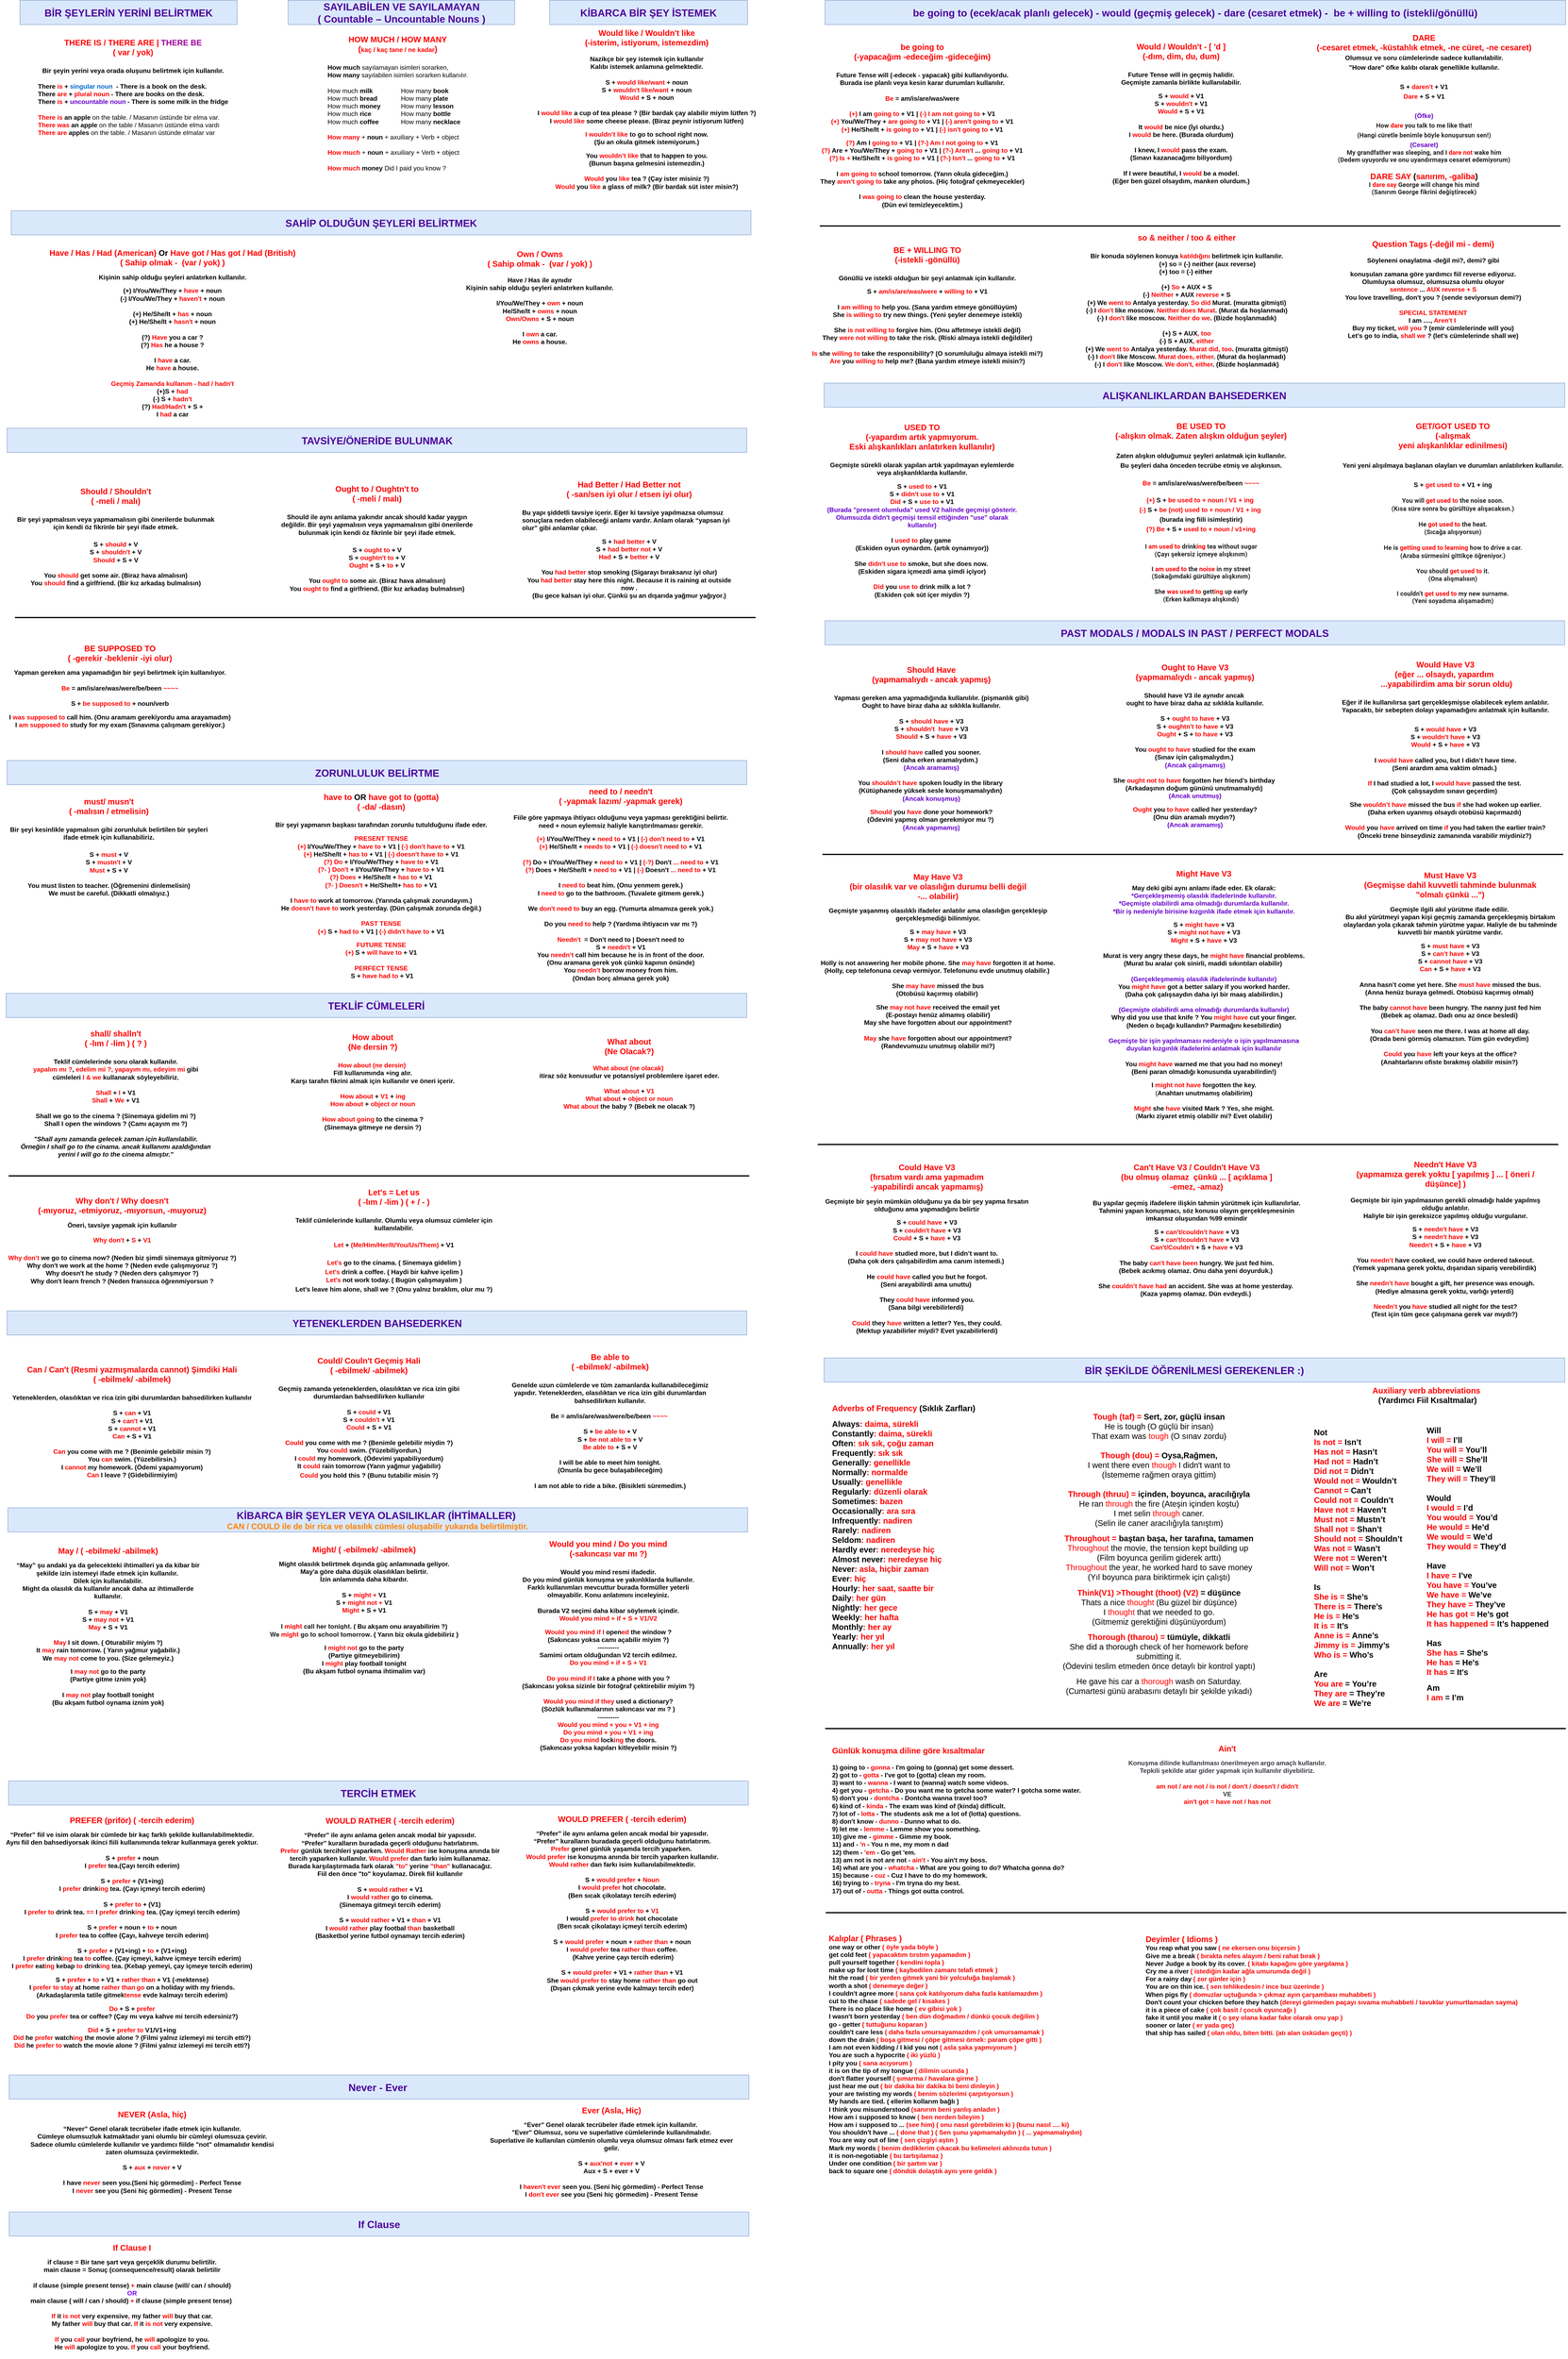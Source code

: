 <mxfile version="26.0.9">
  <diagram id="s3aCPrAx4HFNat9jy78g" name="Page-1">
    <mxGraphModel dx="1912" dy="1125" grid="1" gridSize="10" guides="1" tooltips="1" connect="1" arrows="1" fold="1" page="1" pageScale="1" pageWidth="2100" pageHeight="2000" math="0" shadow="0">
      <root>
        <mxCell id="0" />
        <mxCell id="1" parent="0" />
        <mxCell id="XS6Z0mNVwyGngVTbE-Ah-17" value="&lt;font color=&quot;#ff0000&quot; style=&quot;font-size: 20px&quot;&gt;&lt;b&gt;HOW MUCH / HOW MANY &lt;br&gt;(&lt;/b&gt;&lt;/font&gt;&lt;b style=&quot;font-size: 16px ; text-align: left&quot;&gt;&lt;font color=&quot;#ff0000&quot;&gt;kaç / kaç tane / ne kadar&lt;/font&gt;&lt;/b&gt;&lt;font color=&quot;#ff0000&quot; style=&quot;font-size: 20px&quot;&gt;&lt;b&gt;)&lt;br&gt;&lt;br&gt;&lt;/b&gt;&lt;/font&gt;&lt;div style=&quot;text-align: left&quot;&gt;&lt;b style=&quot;font-size: 16px&quot;&gt;How much&amp;nbsp;&lt;/b&gt;&lt;span style=&quot;font-size: 16px&quot;&gt;sayılamayan isimleri sorarken,&lt;/span&gt;&lt;/div&gt;&lt;font style=&quot;font-size: 16px&quot;&gt;&lt;div style=&quot;text-align: left&quot;&gt;&lt;b&gt;How many&lt;/b&gt;&amp;nbsp;sayılabilen isimleri sorarken kullanılır.&lt;/div&gt;&lt;div style=&quot;text-align: left&quot;&gt;&lt;br&gt;&lt;/div&gt;&lt;div style=&quot;text-align: left&quot;&gt;&lt;div style=&quot;font-size: 12px&quot;&gt;&lt;span style=&quot;font-size: 16px&quot;&gt;How much&lt;/span&gt;&lt;b style=&quot;font-size: 16px&quot;&gt;&amp;nbsp;&lt;/b&gt;&lt;span style=&quot;font-size: 16px&quot;&gt;&lt;b&gt;milk&lt;span&gt;&#x9;&lt;span style=&quot;white-space: pre&quot;&gt;&#x9;&lt;/span&gt;&lt;span style=&quot;white-space: pre&quot;&gt;&#x9;&lt;/span&gt;&lt;span&gt;&#x9;&lt;/span&gt;&lt;span&gt;&#x9;&lt;/span&gt;&lt;span&gt;&#x9;&lt;/span&gt;&lt;span&gt;&#x9;&lt;/span&gt;&lt;/span&gt;&lt;/b&gt;&lt;/span&gt;&lt;span style=&quot;font-size: 16px&quot;&gt;How many&lt;/span&gt;&lt;span style=&quot;font-size: 16px&quot;&gt;&amp;nbsp;&lt;/span&gt;&lt;b style=&quot;font-size: 16px&quot;&gt;book&lt;/b&gt;&lt;/div&gt;&lt;div style=&quot;font-size: 12px&quot;&gt;&lt;span style=&quot;font-size: 16px&quot;&gt;How much&lt;/span&gt;&lt;b style=&quot;font-size: 16px&quot;&gt;&amp;nbsp;&lt;/b&gt;&lt;span style=&quot;font-size: 16px&quot;&gt;&lt;b&gt;bread&lt;span style=&quot;white-space: pre&quot;&gt;&#x9;&lt;/span&gt;&lt;span style=&quot;white-space: pre&quot;&gt;&#x9;&lt;/span&gt;&lt;span&gt;&#x9;&lt;/span&gt;&lt;span&gt;&#x9;&lt;/span&gt;&lt;/b&gt;&lt;span style=&quot;font-weight: bold&quot;&gt;&#x9;&lt;/span&gt;&lt;span style=&quot;font-weight: bold&quot;&gt;&#x9;&lt;/span&gt;How many &lt;b&gt;plate&lt;/b&gt;&lt;/span&gt;&lt;span style=&quot;font-size: 16px&quot;&gt;&lt;b&gt;&lt;br&gt;&lt;/b&gt;&lt;/span&gt;&lt;/div&gt;&lt;div style=&quot;font-size: 12px&quot;&gt;&lt;div&gt;&lt;span style=&quot;font-size: 16px&quot;&gt;How much&lt;/span&gt;&lt;span style=&quot;font-size: 16px&quot;&gt;&lt;b&gt;&amp;nbsp;money&lt;span&gt;&#x9;&lt;span style=&quot;white-space: pre&quot;&gt;&#x9;&lt;/span&gt;&lt;span style=&quot;white-space: pre&quot;&gt;&#x9;&lt;/span&gt;&lt;/span&gt;&lt;span&gt;&#x9;&lt;/span&gt;&lt;/b&gt;&lt;span style=&quot;font-weight: bold&quot;&gt;&#x9;&lt;/span&gt;&lt;span style=&quot;font-weight: bold&quot;&gt;&#x9;&lt;/span&gt;How many &lt;/span&gt;&lt;b style=&quot;font-size: 16px&quot;&gt;lesson&lt;/b&gt;&lt;/div&gt;&lt;div&gt;&lt;span style=&quot;font-size: 16px&quot;&gt;How much&lt;/span&gt;&lt;span style=&quot;font-size: 16px&quot;&gt;&lt;b&gt;&amp;nbsp;rice&lt;/b&gt;&lt;span style=&quot;font-weight: bold&quot;&gt;&#x9;&lt;span style=&quot;white-space: pre&quot;&gt;&#x9;&lt;/span&gt;&lt;span style=&quot;white-space: pre&quot;&gt;&#x9;&lt;/span&gt;&lt;span&gt;&#x9;&lt;/span&gt;&lt;span&gt;&#x9;&lt;/span&gt;&lt;/span&gt;&lt;span style=&quot;font-weight: bold&quot;&gt;&#x9;&lt;/span&gt;How many&lt;/span&gt;&lt;b style=&quot;font-size: 16px&quot;&gt; bottle&lt;/b&gt;&lt;b style=&quot;font-size: 16px&quot;&gt;&lt;br&gt;&lt;/b&gt;&lt;/div&gt;&lt;div&gt;&lt;span style=&quot;font-size: 16px&quot;&gt;How much&lt;/span&gt;&lt;span style=&quot;font-size: 16px&quot;&gt;&lt;b&gt;&amp;nbsp;coffee&lt;span style=&quot;white-space: pre&quot;&gt;&#x9;&lt;/span&gt;&lt;span style=&quot;white-space: pre&quot;&gt;&#x9;&lt;/span&gt;&lt;span&gt;&#x9;&lt;/span&gt;&lt;span&gt;&#x9;&lt;/span&gt;&lt;/b&gt;&lt;span style=&quot;font-weight: bold&quot;&gt;&#x9;&lt;/span&gt;&lt;span style=&quot;font-weight: bold&quot;&gt;&#x9;&lt;/span&gt;How many&lt;/span&gt;&lt;b style=&quot;font-size: 16px&quot;&gt; necklace&lt;/b&gt;&lt;/div&gt;&lt;div&gt;&lt;b style=&quot;font-size: 16px&quot;&gt;&lt;br&gt;&lt;/b&gt;&lt;/div&gt;&lt;div&gt;&lt;div&gt;&lt;font style=&quot;font-size: 16px&quot;&gt;&lt;b&gt;&lt;font color=&quot;#ff0000&quot;&gt;How many&lt;/font&gt;&lt;/b&gt;&amp;nbsp;+&amp;nbsp;&lt;b&gt;noun&amp;nbsp;&lt;/b&gt;+ axuiliary + Verb + object&lt;b&gt;&lt;br&gt;&lt;/b&gt;&lt;/font&gt;&lt;/div&gt;&lt;div&gt;&lt;font style=&quot;font-size: 16px&quot;&gt;&lt;br&gt;&lt;/font&gt;&lt;/div&gt;&lt;div&gt;&lt;font style=&quot;font-size: 16px&quot;&gt;&lt;b&gt;&lt;font color=&quot;#ff0000&quot;&gt;How much&lt;/font&gt;&lt;/b&gt;&amp;nbsp;+&amp;nbsp;&lt;b&gt;noun&amp;nbsp;&lt;/b&gt;+ axuiliary + Verb + object&lt;/font&gt;&lt;/div&gt;&lt;/div&gt;&lt;div&gt;&lt;font style=&quot;font-size: 16px&quot;&gt;&lt;br&gt;&lt;/font&gt;&lt;/div&gt;&lt;div&gt;&lt;font style=&quot;font-size: 16px&quot;&gt;&lt;b&gt;&lt;font color=&quot;#ff0000&quot;&gt;How much&lt;/font&gt;&amp;nbsp;money&lt;/b&gt;&amp;nbsp;Did I paid you know ?&lt;br&gt;&lt;/font&gt;&lt;/div&gt;&lt;/div&gt;&lt;/div&gt;&lt;/font&gt;" style="text;html=1;strokeColor=none;fillColor=none;align=center;verticalAlign=middle;whiteSpace=wrap;rounded=0;" parent="1" vertex="1">
          <mxGeometry x="855.87" y="140" width="370" height="390" as="geometry" />
        </mxCell>
        <mxCell id="XS6Z0mNVwyGngVTbE-Ah-18" value="&lt;font style=&quot;font-size: 20px&quot;&gt;&lt;b&gt;&lt;font color=&quot;#ff0000&quot;&gt;THERE IS / THERE ARE | &lt;/font&gt;&lt;font color=&quot;#990099&quot;&gt;THERE BE&lt;/font&gt;&lt;br&gt;&lt;font color=&quot;#ff0000&quot;&gt;( var / yok)&lt;/font&gt;&lt;br&gt;&lt;br&gt;&lt;/b&gt;&lt;/font&gt;&lt;b style=&quot;font-size: 16px ; text-align: left&quot;&gt;Bir şeyin yerini veya orada oluşunu belirtmek için kullanılır.&lt;br&gt;&lt;/b&gt;&lt;b style=&quot;font-size: 16px ; text-align: left&quot;&gt;&lt;span&gt;&#x9;&lt;/span&gt;&lt;/b&gt;&lt;b style=&quot;font-size: 16px ; text-align: left&quot;&gt;&lt;br&gt;&lt;/b&gt;&lt;div style=&quot;text-align: left&quot;&gt;&lt;span style=&quot;font-size: 16px&quot;&gt;&lt;b&gt;There &lt;font color=&quot;#ff0000&quot;&gt;is &lt;/font&gt;+&amp;nbsp;&lt;font color=&quot;#0066cc&quot;&gt;singular noun&lt;/font&gt;&amp;nbsp; - There is a book on the desk.&lt;/b&gt;&lt;/span&gt;&lt;/div&gt;&lt;div style=&quot;text-align: left&quot;&gt;&lt;span style=&quot;font-size: 16px&quot;&gt;&lt;b&gt;There &lt;font color=&quot;#ff0000&quot;&gt;are &lt;/font&gt;+&lt;font color=&quot;#ff0000&quot;&gt;&amp;nbsp;plural noun&lt;/font&gt;&amp;nbsp;- There are books on the desk.&lt;/b&gt;&lt;/span&gt;&lt;/div&gt;&lt;div style=&quot;text-align: left&quot;&gt;&lt;span style=&quot;font-size: 16px&quot;&gt;&lt;b&gt;There &lt;font color=&quot;#ff0000&quot;&gt;is &lt;/font&gt;+&amp;nbsp;&lt;font color=&quot;#6600cc&quot;&gt;uncountable noun&amp;nbsp;&lt;/font&gt;- There is some milk in the fridge&lt;/b&gt;&lt;/span&gt;&lt;/div&gt;&lt;div style=&quot;text-align: left&quot;&gt;&lt;span style=&quot;font-size: 16px&quot;&gt;&lt;b&gt;&lt;br&gt;&lt;/b&gt;&lt;/span&gt;&lt;/div&gt;&lt;div style=&quot;text-align: left&quot;&gt;&lt;b style=&quot;font-size: 16px&quot;&gt;&lt;font color=&quot;#ff0000&quot;&gt;There is&lt;/font&gt;&lt;/b&gt;&lt;span style=&quot;font-size: 16px&quot;&gt;&lt;font color=&quot;#ff0000&quot;&gt;&amp;nbsp;&lt;/font&gt;&lt;/span&gt;&lt;font style=&quot;font-size: 16px&quot;&gt;&lt;b&gt;an apple&lt;/b&gt;&lt;/font&gt;&lt;span style=&quot;font-size: 16px&quot;&gt;&amp;nbsp;on the table. / Masanın üstünde bir elma var.&lt;/span&gt;&lt;span style=&quot;font-size: 16px&quot;&gt;&lt;b&gt;&lt;br&gt;&lt;/b&gt;&lt;/span&gt;&lt;/div&gt;&lt;div style=&quot;text-align: left&quot;&gt;&lt;span style=&quot;font-size: 16px&quot;&gt;&lt;font color=&quot;#ff0000&quot;&gt;&lt;b&gt;There was&lt;/b&gt;&lt;/font&gt; &lt;b&gt;an apple &lt;/b&gt;on the table / Masanın üstünde elma vardı&lt;/span&gt;&lt;/div&gt;&lt;div style=&quot;text-align: left&quot;&gt;&lt;b style=&quot;font-size: 16px&quot;&gt;&lt;font color=&quot;#ff0000&quot;&gt;There are&amp;nbsp;&lt;/font&gt;apples&amp;nbsp;&lt;/b&gt;&lt;span style=&quot;font-size: 16px&quot;&gt;on the table. / Masanın üstünde elmalar var&lt;/span&gt;&lt;/div&gt;&lt;div style=&quot;text-align: left&quot;&gt;&lt;span style=&quot;font-size: 16px&quot;&gt;&lt;br&gt;&lt;/span&gt;&lt;/div&gt;&lt;div style=&quot;text-align: left&quot;&gt;&lt;br&gt;&lt;/div&gt;" style="text;html=1;strokeColor=none;fillColor=none;align=center;verticalAlign=middle;whiteSpace=wrap;rounded=0;" parent="1" vertex="1">
          <mxGeometry x="135.62" y="172" width="495" height="280" as="geometry" />
        </mxCell>
        <mxCell id="XS6Z0mNVwyGngVTbE-Ah-24" value="&lt;font&gt;&lt;font color=&quot;#ff0000&quot; style=&quot;font-size: 20px ; font-weight: bold&quot;&gt;Have / Has / Had (American) &lt;/font&gt;&lt;b style=&quot;font-size: 20px&quot;&gt;Or &lt;/b&gt;&lt;b style=&quot;color: rgb(255 , 0 , 0) ; font-size: 20px&quot;&gt;Have got / Has got / Had (&lt;/b&gt;&lt;span style=&quot;color: rgb(255 , 0 , 0) ; font-size: 20px&quot;&gt;&lt;b&gt;British&lt;/b&gt;&lt;/span&gt;&lt;b style=&quot;font-size: 20px ; color: rgb(255 , 0 , 0)&quot;&gt;)&lt;/b&gt;&lt;br&gt;&lt;b style=&quot;font-size: 20px ; color: rgb(255 , 0 , 0)&quot;&gt;( Sahip olmak -&amp;nbsp; (var / yok) )&lt;/b&gt;&lt;br&gt;&lt;br&gt;&lt;font style=&quot;font-size: 16px&quot;&gt;&lt;b&gt;Kişinin sahip olduğu şeyleri anlatırken kullanılır.&lt;/b&gt;&lt;/font&gt;&lt;br&gt;&lt;br&gt;&lt;div&gt;&lt;b&gt;&lt;font style=&quot;font-size: 16px&quot;&gt;(+) I/You/We/They + &lt;font color=&quot;#ff0000&quot;&gt;have &lt;/font&gt;+ noun&lt;/font&gt;&lt;/b&gt;&lt;/div&gt;&lt;div&gt;&lt;b&gt;&lt;font style=&quot;font-size: 16px&quot;&gt;(-) I/You/We/They + &lt;font color=&quot;#ff0000&quot;&gt;haven&#39;t &lt;/font&gt;+ noun&lt;/font&gt;&lt;/b&gt;&lt;b&gt;&lt;font style=&quot;font-size: 16px&quot;&gt;&lt;br&gt;&lt;/font&gt;&lt;/b&gt;&lt;/div&gt;&lt;div&gt;&lt;b&gt;&lt;font style=&quot;font-size: 16px&quot;&gt;&lt;br&gt;&lt;/font&gt;&lt;/b&gt;&lt;/div&gt;&lt;div&gt;&lt;b&gt;&lt;font style=&quot;font-size: 16px&quot;&gt;(+) He/She/It + &lt;font color=&quot;#ff0000&quot;&gt;has &lt;/font&gt;+ noun&lt;/font&gt;&lt;/b&gt;&lt;b&gt;&lt;font style=&quot;font-size: 16px&quot;&gt;&lt;br&gt;&lt;/font&gt;&lt;/b&gt;&lt;/div&gt;&lt;div&gt;&lt;b&gt;&lt;font style=&quot;font-size: 16px&quot;&gt;(+) He/She/It + &lt;font color=&quot;#ff0000&quot;&gt;hasn&#39;t &lt;/font&gt;+ noun&lt;/font&gt;&lt;/b&gt;&lt;b&gt;&lt;font style=&quot;font-size: 16px&quot;&gt;&lt;br&gt;&lt;/font&gt;&lt;/b&gt;&lt;/div&gt;&lt;div&gt;&lt;b&gt;&lt;font style=&quot;font-size: 16px&quot;&gt;&lt;br&gt;&lt;/font&gt;&lt;/b&gt;&lt;/div&gt;&lt;div&gt;&lt;b&gt;&lt;font style=&quot;font-size: 16px&quot;&gt;(?) &lt;font color=&quot;#ff0000&quot;&gt;Have &lt;/font&gt;you a car ?&lt;/font&gt;&lt;/b&gt;&lt;/div&gt;&lt;div&gt;&lt;b&gt;&lt;font style=&quot;font-size: 16px&quot;&gt;(?) &lt;font color=&quot;#ff0000&quot;&gt;Has &lt;/font&gt;he a house ?&lt;/font&gt;&lt;/b&gt;&lt;b&gt;&lt;font style=&quot;font-size: 16px&quot;&gt;&lt;br&gt;&lt;/font&gt;&lt;/b&gt;&lt;/div&gt;&lt;div&gt;&lt;b&gt;&lt;font style=&quot;font-size: 16px&quot;&gt;&lt;br&gt;&lt;/font&gt;&lt;/b&gt;&lt;/div&gt;&lt;div&gt;&lt;b&gt;&lt;font style=&quot;font-size: 16px&quot;&gt;I &lt;font color=&quot;#ff0000&quot;&gt;have &lt;/font&gt;a car.&lt;/font&gt;&lt;/b&gt;&lt;/div&gt;&lt;div&gt;&lt;span style=&quot;font-size: 16px&quot;&gt;&lt;b&gt;He &lt;font color=&quot;#ff0000&quot;&gt;have &lt;/font&gt;a house.&lt;/b&gt;&lt;/span&gt;&lt;/div&gt;&lt;div&gt;&lt;span style=&quot;font-size: 16px&quot;&gt;&lt;b&gt;&lt;br&gt;&lt;/b&gt;&lt;/span&gt;&lt;/div&gt;&lt;div&gt;&lt;span style=&quot;font-size: 16px&quot;&gt;&lt;b&gt;&lt;font color=&quot;#ff0000&quot;&gt;Geçmiş Zamanda kullanım - had / hadn&#39;t&lt;/font&gt;&lt;/b&gt;&lt;/span&gt;&lt;/div&gt;&lt;div&gt;&lt;div&gt;&lt;b&gt;&lt;font style=&quot;font-size: 16px&quot;&gt;(+)S + &lt;font color=&quot;#ff0000&quot;&gt;had&lt;/font&gt;&lt;/font&gt;&lt;/b&gt;&lt;/div&gt;&lt;/div&gt;&lt;div&gt;&lt;b&gt;&lt;font style=&quot;font-size: 16px&quot;&gt;(-) S +&amp;nbsp;&lt;font color=&quot;#ff0000&quot;&gt;hadn&#39;t&lt;/font&gt;&lt;/font&gt;&lt;/b&gt;&lt;b&gt;&lt;font style=&quot;font-size: 16px&quot;&gt;&lt;font color=&quot;#ff0000&quot;&gt;&lt;br&gt;&lt;/font&gt;&lt;/font&gt;&lt;/b&gt;&lt;/div&gt;&lt;div&gt;&lt;b&gt;&lt;font style=&quot;font-size: 16px&quot;&gt;(?) &lt;font color=&quot;#ff0000&quot;&gt;Had/Hadn&#39;t&lt;/font&gt; + S +&lt;/font&gt;&lt;/b&gt;&lt;b&gt;&lt;font style=&quot;font-size: 16px&quot;&gt;&lt;font color=&quot;#ff0000&quot;&gt;&lt;br&gt;&lt;/font&gt;&lt;/font&gt;&lt;/b&gt;&lt;/div&gt;&lt;div&gt;&lt;span style=&quot;font-size: 16px&quot;&gt;&lt;b&gt;I &lt;font color=&quot;#ff0000&quot;&gt;had &lt;/font&gt;a car&lt;/b&gt;&lt;/span&gt;&lt;/div&gt;&lt;/font&gt;" style="text;html=1;strokeColor=none;fillColor=none;align=center;verticalAlign=middle;whiteSpace=wrap;rounded=0;" parent="1" vertex="1">
          <mxGeometry x="143.09" y="682" width="676.88" height="447.5" as="geometry" />
        </mxCell>
        <mxCell id="jlohiTjiV0yaeOC_12IY-2" value="&lt;font style=&quot;font-size: 16px&quot;&gt;&lt;span style=&quot;font-size: 20px&quot;&gt;&lt;font color=&quot;#ff0000&quot;&gt;&lt;b&gt;Own / Owns&lt;br&gt;&lt;/b&gt;&lt;/font&gt;&lt;/span&gt;&lt;b style=&quot;font-size: 20px ; color: rgb(255 , 0 , 0)&quot;&gt;( Sahip olmak -&amp;nbsp; (var / yok) )&lt;/b&gt;&lt;span&gt;&lt;br&gt;&lt;br&gt;&lt;b&gt;Have / Has ile aynıdır&lt;br&gt;Kişinin sahip olduğu şeyleri anlatırken kullanılır.&lt;/b&gt;&lt;br&gt;&lt;br&gt;&lt;/span&gt;&lt;div&gt;&lt;b&gt;&lt;font style=&quot;font-size: 16px&quot;&gt;I/You/We/They + &lt;font color=&quot;#ff0000&quot;&gt;own &lt;/font&gt;+ noun&lt;/font&gt;&lt;/b&gt;&lt;/div&gt;&lt;div&gt;&lt;b&gt;&lt;font style=&quot;font-size: 16px&quot;&gt;He/She/It + &lt;font color=&quot;#ff0000&quot;&gt;owns &lt;/font&gt;+ noun&lt;/font&gt;&lt;/b&gt;&lt;b&gt;&lt;font style=&quot;font-size: 16px&quot;&gt;&lt;br&gt;&lt;/font&gt;&lt;/b&gt;&lt;/div&gt;&lt;div&gt;&lt;b&gt;&lt;font style=&quot;font-size: 16px&quot;&gt;&lt;font color=&quot;#ff0000&quot;&gt;Own/Owns&amp;nbsp;&lt;/font&gt;+ S + noun&lt;/font&gt;&lt;/b&gt;&lt;/div&gt;&lt;div&gt;&lt;b&gt;&lt;font style=&quot;font-size: 16px&quot;&gt;&lt;br&gt;&lt;/font&gt;&lt;/b&gt;&lt;/div&gt;&lt;div&gt;&lt;b&gt;&lt;font style=&quot;font-size: 16px&quot;&gt;I &lt;font color=&quot;#ff0000&quot;&gt;own &lt;/font&gt;a car.&lt;/font&gt;&lt;/b&gt;&lt;/div&gt;&lt;div&gt;&lt;span style=&quot;font-size: 16px&quot;&gt;&lt;b&gt;He &lt;font color=&quot;#ff0000&quot;&gt;owns &lt;/font&gt;a house.&lt;/b&gt;&lt;/span&gt;&lt;/div&gt;&lt;/font&gt;" style="text;html=1;strokeColor=none;fillColor=none;align=center;verticalAlign=middle;whiteSpace=wrap;rounded=0;" parent="1" vertex="1">
          <mxGeometry x="1154.35" y="672" width="480" height="290" as="geometry" />
        </mxCell>
        <mxCell id="1XOZFrGT2dPkH37pyBkM-1" value="&lt;font color=&quot;#ff0000&quot; style=&quot;font-size: 20px&quot;&gt;&lt;b&gt;Should / Shouldn&#39;t&lt;br&gt;( -meli / malı)&lt;br&gt;&lt;br&gt;&lt;/b&gt;&lt;/font&gt;&lt;b style=&quot;font-size: 16px ; text-align: left&quot;&gt;Bir şeyi yapmalısın veya yapmamalısın gibi önerilerde bulunmak için kendi öz fikrinle bir şeyi ifade etmek.&lt;br&gt;&lt;/b&gt;&lt;font color=&quot;#ff0000&quot; style=&quot;font-size: 20px&quot;&gt;&lt;b&gt;&lt;br&gt;&lt;/b&gt;&lt;/font&gt;&lt;div&gt;&lt;span style=&quot;font-size: 16px&quot;&gt;&lt;b&gt;S +&amp;nbsp;&lt;font color=&quot;#ff0000&quot;&gt;should&amp;nbsp;&lt;/font&gt;+ V&lt;/b&gt;&lt;/span&gt;&lt;/div&gt;&lt;div&gt;&lt;b style=&quot;font-size: 16px&quot;&gt;S +&amp;nbsp;&lt;font color=&quot;#ff0000&quot;&gt;shouldn&#39;t&amp;nbsp;&lt;/font&gt;+ V&lt;/b&gt;&lt;/div&gt;&lt;div&gt;&lt;b style=&quot;font-size: 16px&quot;&gt;&lt;font color=&quot;#ff0000&quot;&gt;Should &lt;/font&gt;+ S + V&lt;/b&gt;&lt;/div&gt;&lt;div&gt;&lt;b style=&quot;font-size: 16px&quot;&gt;&lt;br&gt;&lt;/b&gt;&lt;/div&gt;&lt;div&gt;&lt;span style=&quot;font-size: 16px&quot;&gt;&lt;b&gt;You &lt;font color=&quot;#ff0000&quot;&gt;should &lt;/font&gt;get some air. (Biraz hava almalısın)&lt;/b&gt;&lt;/span&gt;&lt;br&gt;&lt;/div&gt;&lt;div&gt;&lt;span style=&quot;font-size: 16px&quot;&gt;&lt;b&gt;You &lt;font color=&quot;#ff0000&quot;&gt;should &lt;/font&gt;find a girlfriend. (Bir kız arkadaş bulmalısın)&lt;/b&gt;&lt;/span&gt;&lt;/div&gt;" style="text;html=1;strokeColor=none;fillColor=none;align=center;verticalAlign=middle;whiteSpace=wrap;rounded=0;" parent="1" vertex="1">
          <mxGeometry x="92.5" y="1276" width="495" height="270" as="geometry" />
        </mxCell>
        <mxCell id="atZwp6Sqx4VDOTzBRYav-2" value="&lt;font color=&quot;#ff0000&quot; style=&quot;font-size: 20px&quot;&gt;&lt;b&gt;must/ musn&#39;t&lt;br&gt;( -malısın / etmelisin)&lt;br&gt;&lt;br&gt;&lt;/b&gt;&lt;/font&gt;&lt;span style=&quot;text-align: left&quot;&gt;&lt;b style=&quot;font-size: 16px&quot;&gt;Bir şeyi kesinlikle yapmalısın gibi zorunluluk belirtilen bir şeyleri ifade etmek için kullanabiliriz.&lt;/b&gt;&lt;/span&gt;&lt;b style=&quot;font-size: 16px ; text-align: left&quot;&gt;&lt;br&gt;&lt;/b&gt;&lt;font color=&quot;#ff0000&quot; style=&quot;font-size: 20px&quot;&gt;&lt;b&gt;&lt;br&gt;&lt;/b&gt;&lt;/font&gt;&lt;div&gt;&lt;span style=&quot;font-size: 16px&quot;&gt;&lt;b&gt;S +&amp;nbsp;&lt;font color=&quot;#ff0000&quot;&gt;must&amp;nbsp;&lt;/font&gt;+ V&lt;/b&gt;&lt;/span&gt;&lt;/div&gt;&lt;div&gt;&lt;b style=&quot;font-size: 16px&quot;&gt;S +&amp;nbsp;&lt;font color=&quot;#ff0000&quot;&gt;mustn&#39;t&amp;nbsp;&lt;/font&gt;+ V&lt;/b&gt;&lt;/div&gt;&lt;div&gt;&lt;b style=&quot;font-size: 16px&quot;&gt;&lt;font color=&quot;#ff0000&quot;&gt;Must &lt;/font&gt;+ S + V&lt;/b&gt;&lt;/div&gt;&lt;div&gt;&lt;b style=&quot;font-size: 16px&quot;&gt;&lt;br&gt;&lt;/b&gt;&lt;/div&gt;&lt;div&gt;&lt;span style=&quot;font-size: 16px&quot;&gt;&lt;b&gt;You must listen to teacher. (Öğremenini dinlemelisin)&lt;/b&gt;&lt;/span&gt;&lt;br&gt;&lt;/div&gt;&lt;div&gt;&lt;span style=&quot;font-size: 16px&quot;&gt;&lt;b&gt;We must be careful. (Dikkatli olmalıyız.)&lt;/b&gt;&lt;/span&gt;&lt;/div&gt;" style="text;html=1;strokeColor=none;fillColor=none;align=center;verticalAlign=middle;whiteSpace=wrap;rounded=0;" parent="1" vertex="1">
          <mxGeometry x="75.85" y="2046" width="495" height="270" as="geometry" />
        </mxCell>
        <mxCell id="atZwp6Sqx4VDOTzBRYav-6" value="&lt;font color=&quot;#ff0000&quot; style=&quot;font-size: 20px&quot;&gt;&lt;b&gt;shall/ shalln&#39;t&lt;br&gt;&lt;/b&gt;&lt;/font&gt;&lt;font color=&quot;#ff0000&quot; style=&quot;font-size: 20px&quot;&gt;&lt;b&gt;( -lım / -lim ) ( ? )&lt;br&gt;&lt;br&gt;&lt;/b&gt;&lt;/font&gt;&lt;b style=&quot;font-size: 16px ; text-align: left&quot;&gt;Teklif cümlelerinde soru olarak kullanılır.&lt;br&gt;&lt;font color=&quot;#ff0000&quot;&gt;yapalım mı ?&lt;/font&gt;, &lt;font color=&quot;#ff0000&quot;&gt;edelim mi ?,&lt;/font&gt; &lt;font color=&quot;#ff0000&quot;&gt;yapayım mı,&lt;/font&gt; &lt;font color=&quot;#ff0000&quot;&gt;edeyim mi&lt;/font&gt; gibi cümleleri&amp;nbsp;&lt;font color=&quot;#ff0000&quot;&gt;I &amp;amp; we&amp;nbsp;&lt;/font&gt;&lt;/b&gt;&lt;b style=&quot;font-size: 16px ; text-align: left&quot;&gt;kullanarak söyleyebiliriz.&lt;br&gt;&lt;/b&gt;&lt;b style=&quot;font-size: 16px ; text-align: left&quot;&gt;&lt;font color=&quot;#ff0000&quot;&gt;&lt;br&gt;Shall &lt;/font&gt;+&lt;font color=&quot;#ff0000&quot;&gt; I &lt;/font&gt;+ V1&lt;br&gt;&lt;/b&gt;&lt;b style=&quot;font-size: 16px ; text-align: left&quot;&gt;&lt;font color=&quot;#ff0000&quot;&gt;Shall &lt;/font&gt;+ &lt;font color=&quot;#ff0000&quot;&gt;We &lt;/font&gt;+ V1&lt;br&gt;&lt;/b&gt;&lt;b style=&quot;font-size: 16px ; text-align: left&quot;&gt;&lt;br&gt;Shall we go to the cinema ? (Sinemaya gidelim mi ?)&lt;br&gt;Shall I open the windows ? (Camı açayım mı ?)&lt;/b&gt;&lt;b style=&quot;font-size: 16px ; text-align: left&quot;&gt;&lt;br&gt;&lt;br&gt;&lt;i&gt;&quot;Shall aynı zamanda gelecek zaman için kullanılabilir. &lt;br&gt;Örneğin I shall go to the cinama. ancak kullanımı azaldığından yerini I will go to the cinema almıştır.&quot;&lt;/i&gt;&lt;br&gt;&lt;/b&gt;&lt;b style=&quot;font-size: 16px ; text-align: left&quot;&gt;&lt;br&gt;&lt;/b&gt;&lt;font color=&quot;#ff0000&quot; style=&quot;font-size: 20px&quot;&gt;&lt;b&gt;&lt;br&gt;&lt;/b&gt;&lt;/font&gt;" style="text;html=1;strokeColor=none;fillColor=none;align=center;verticalAlign=middle;whiteSpace=wrap;rounded=0;" parent="1" vertex="1">
          <mxGeometry x="92.5" y="2630" width="495" height="370" as="geometry" />
        </mxCell>
        <mxCell id="atZwp6Sqx4VDOTzBRYav-7" value="&lt;font&gt;&lt;b&gt;&lt;font color=&quot;#4c0099&quot; style=&quot;font-size: 25px&quot;&gt;TEKLİF CÜMLELERİ&lt;/font&gt;&lt;br&gt;&lt;/b&gt;&lt;/font&gt;" style="text;html=1;strokeColor=#6c8ebf;fillColor=#dae8fc;align=center;verticalAlign=middle;whiteSpace=wrap;rounded=0;" parent="1" vertex="1">
          <mxGeometry x="68.12" y="2545" width="1840" height="60" as="geometry" />
        </mxCell>
        <mxCell id="atZwp6Sqx4VDOTzBRYav-8" value="&lt;font color=&quot;#ff0000&quot; style=&quot;font-size: 20px&quot;&gt;&lt;b&gt;Let&#39;s = Let us&lt;br&gt;&lt;/b&gt;&lt;/font&gt;&lt;font color=&quot;#ff0000&quot; style=&quot;font-size: 20px&quot;&gt;&lt;b&gt;( -lım / -lim ) ( + / - )&lt;br&gt;&lt;br&gt;&lt;/b&gt;&lt;/font&gt;&lt;b style=&quot;font-size: 16px ; text-align: left&quot;&gt;Teklif cümlelerinde kullanılır. Olumlu veya olumsuz cümleler için kullanılabilir.&lt;br&gt;&lt;br&gt;&lt;/b&gt;&lt;b style=&quot;font-size: 16px ; text-align: left&quot;&gt;&lt;font color=&quot;#ff0000&quot;&gt;Let &lt;/font&gt;+&lt;font color=&quot;#ff0000&quot;&gt; (Me/Him/Her/It/You/Us/Them)&lt;/font&gt;&amp;nbsp;+ V1&lt;/b&gt;&lt;font color=&quot;#ff0000&quot; style=&quot;font-size: 20px&quot;&gt;&lt;b&gt;&lt;br&gt;&lt;br&gt;&lt;/b&gt;&lt;/font&gt;&lt;b style=&quot;font-size: 16px ; text-align: left&quot;&gt;&lt;font color=&quot;#ff0000&quot;&gt;Let&#39;s&lt;/font&gt; go to the cinama. ( Sinemaya gidelim )&lt;br&gt;&lt;/b&gt;&lt;b style=&quot;font-size: 16px ; text-align: left&quot;&gt;&lt;font color=&quot;#ff0000&quot;&gt;Let&#39;s&lt;/font&gt; drink a coffee. ( Haydi bir kahve içelim )&lt;/b&gt;&lt;font color=&quot;#ff0000&quot; style=&quot;font-size: 20px&quot;&gt;&lt;b&gt;&lt;br&gt;&lt;/b&gt;&lt;/font&gt;&lt;b style=&quot;font-size: 16px ; text-align: left&quot;&gt;&lt;font color=&quot;#ff0000&quot;&gt;Let&#39;s&lt;/font&gt; not work today. ( Bugün çalışmayalım )&lt;br&gt;Let&#39;s leave him alone, shall we ? (Onu yalnız bıraklım, olur mu ?)&lt;/b&gt;&lt;font color=&quot;#ff0000&quot; style=&quot;font-size: 20px&quot;&gt;&lt;b&gt;&lt;br&gt;&lt;/b&gt;&lt;/font&gt;" style="text;html=1;strokeColor=none;fillColor=none;align=center;verticalAlign=middle;whiteSpace=wrap;rounded=0;" parent="1" vertex="1">
          <mxGeometry x="765.17" y="3013" width="532.5" height="290" as="geometry" />
        </mxCell>
        <mxCell id="atZwp6Sqx4VDOTzBRYav-13" value="&lt;font&gt;&lt;b&gt;&lt;font color=&quot;#4c0099&quot;&gt;&lt;span style=&quot;font-size: 25px&quot;&gt;ZORUNLULUK BELİRTME&lt;/span&gt;&lt;/font&gt;&lt;br&gt;&lt;/b&gt;&lt;/font&gt;" style="text;html=1;strokeColor=#6c8ebf;fillColor=#dae8fc;align=center;verticalAlign=middle;whiteSpace=wrap;rounded=0;" parent="1" vertex="1">
          <mxGeometry x="70.62" y="1967" width="1837.5" height="60" as="geometry" />
        </mxCell>
        <mxCell id="atZwp6Sqx4VDOTzBRYav-14" value="&lt;font&gt;&lt;b&gt;&lt;font color=&quot;#4c0099&quot;&gt;&lt;span style=&quot;font-size: 25px&quot;&gt;SAHİP OLDUĞUN ŞEYLERİ BELİRTMEK&lt;/span&gt;&lt;/font&gt;&lt;br&gt;&lt;/b&gt;&lt;/font&gt;" style="text;html=1;strokeColor=#6c8ebf;fillColor=#dae8fc;align=center;verticalAlign=middle;whiteSpace=wrap;rounded=0;" parent="1" vertex="1">
          <mxGeometry x="81" y="602" width="1837.5" height="60" as="geometry" />
        </mxCell>
        <mxCell id="atZwp6Sqx4VDOTzBRYav-17" value="&lt;font color=&quot;#ff0000&quot; style=&quot;font-size: 20px&quot;&gt;&lt;b&gt;How about&lt;/b&gt;&lt;/font&gt;&lt;font color=&quot;#ff0000&quot; style=&quot;font-size: 20px&quot;&gt;&lt;b&gt;&lt;br&gt;(Ne dersin ?)&lt;br&gt;&lt;/b&gt;&lt;/font&gt;&lt;font color=&quot;#ff0000&quot; style=&quot;font-size: 20px&quot;&gt;&lt;b&gt;&lt;br&gt;&lt;/b&gt;&lt;/font&gt;&lt;b style=&quot;font-size: 16px ; text-align: left&quot;&gt;&lt;font color=&quot;#ff0000&quot;&gt;How about (ne dersin)&amp;nbsp;&lt;br&gt;&lt;/font&gt;Fill kullanımında +ing alır.&lt;br&gt;Karşı tarafın fikrini almak için kullanılır ve öneri içerir.&lt;br&gt;&lt;br&gt;&lt;/b&gt;&lt;b style=&quot;border-color: var(--border-color); font-size: 16px;&quot;&gt;&lt;font style=&quot;border-color: var(--border-color);&quot; color=&quot;#ff0000&quot;&gt;How about&lt;/font&gt;&amp;nbsp;+&amp;nbsp;&lt;font style=&quot;border-color: var(--border-color);&quot; color=&quot;#ff0000&quot;&gt;V1&amp;nbsp;&lt;/font&gt;+&amp;nbsp;&lt;font style=&quot;border-color: var(--border-color);&quot; color=&quot;#ff0000&quot;&gt;ing&lt;/font&gt;&lt;br style=&quot;border-color: var(--border-color);&quot;&gt;&lt;/b&gt;&lt;b style=&quot;border-color: var(--border-color); font-size: 16px;&quot;&gt;&lt;font style=&quot;border-color: var(--border-color);&quot; color=&quot;#ff0000&quot;&gt;How about&lt;/font&gt;&amp;nbsp;+&amp;nbsp;&lt;font style=&quot;border-color: var(--border-color);&quot; color=&quot;#ff0000&quot;&gt;object or noun&lt;br&gt;&lt;/font&gt;&lt;/b&gt;&lt;b style=&quot;font-size: 16px ; text-align: left&quot;&gt;&lt;br&gt;&lt;/b&gt;&lt;b style=&quot;border-color: var(--border-color); font-size: 16px;&quot;&gt;&lt;font style=&quot;border-color: var(--border-color);&quot; color=&quot;#ff0000&quot;&gt;How about going&lt;/font&gt;&amp;nbsp;to the cinema ? &lt;br&gt;(Sinemaya gitmeye ne dersin ?)&lt;/b&gt;&lt;font style=&quot;font-size: 16px&quot;&gt;&lt;b style=&quot;border-color: var(--border-color);&quot;&gt;&lt;br style=&quot;border-color: var(--border-color);&quot;&gt;&lt;/b&gt;&lt;/font&gt;" style="text;html=1;strokeColor=none;fillColor=none;align=center;verticalAlign=middle;whiteSpace=wrap;rounded=0;" parent="1" vertex="1">
          <mxGeometry x="741.87" y="2639" width="474.38" height="250" as="geometry" />
        </mxCell>
        <mxCell id="atZwp6Sqx4VDOTzBRYav-20" value="&lt;font color=&quot;#ff0000&quot; style=&quot;font-size: 20px&quot;&gt;&lt;b&gt;Why don&#39;t / Why doesn&#39;t&lt;/b&gt;&lt;/font&gt;&lt;font color=&quot;#ff0000&quot; style=&quot;font-size: 20px&quot;&gt;&lt;b&gt;&lt;br&gt;(-mıyoruz, -etmiyoruz, -mıyorsun, -muyoruz)&lt;br&gt;&lt;/b&gt;&lt;/font&gt;&lt;font&gt;&lt;b&gt;&lt;br&gt;&lt;font style=&quot;font-size: 16px&quot;&gt;Öneri, tavsiye yapmak için kullanılır&lt;/font&gt;&lt;br&gt;&lt;br&gt;&lt;/b&gt;&lt;/font&gt;&lt;b&gt;&lt;font style=&quot;font-size: 16px&quot;&gt;&lt;font color=&quot;#ff0000&quot;&gt;Why don&#39;t &lt;/font&gt;+ &lt;font color=&quot;#ff0000&quot;&gt;S &lt;/font&gt;+&lt;font color=&quot;#ff0000&quot;&gt; V1&lt;/font&gt;&lt;/font&gt;&lt;/b&gt;&lt;font color=&quot;#ff0000&quot; style=&quot;font-size: 20px&quot;&gt;&lt;b&gt;&lt;br&gt;&lt;br&gt;&lt;/b&gt;&lt;/font&gt;&lt;font&gt;&lt;div style=&quot;text-align: left&quot;&gt;&lt;span style=&quot;font-size: 16px&quot;&gt;&lt;b&gt;&lt;font color=&quot;#ff0000&quot;&gt;Why don’t&lt;/font&gt; we go to cinema now? (&lt;/b&gt;&lt;/span&gt;&lt;b style=&quot;font-size: 16px&quot;&gt;Neden biz şimdi sinemaya gitmiyoruz ?)&lt;/b&gt;&lt;/div&gt;&lt;/font&gt;&lt;font&gt;&lt;b style=&quot;font-size: 16px&quot;&gt;Why don&#39;t we work at the home ? (Neden evde çalışmıyoruz ?)&lt;br&gt;Why doesn&#39;t he&amp;nbsp;&lt;/b&gt;&lt;b style=&quot;font-size: 16px&quot;&gt;study ? (Neden ders çalışmıyor ?)&lt;br&gt;&lt;/b&gt;&lt;b style=&quot;font-size: 16px&quot;&gt;Why don&#39;t learn french ? (Neden fransızca öğrenmiyorsun ?&lt;br&gt;&lt;/b&gt;&lt;/font&gt;" style="text;html=1;strokeColor=none;fillColor=none;align=center;verticalAlign=middle;whiteSpace=wrap;rounded=0;" parent="1" vertex="1">
          <mxGeometry x="70" y="3038" width="572.5" height="240" as="geometry" />
        </mxCell>
        <mxCell id="ZSgzfxJHcvD0FeZX5Lys-1" value="&lt;font&gt;&lt;b&gt;&lt;font color=&quot;#4c0099&quot;&gt;&lt;span style=&quot;font-size: 25px&quot;&gt;YETENEKLERDEN BAHSEDERKEN&lt;/span&gt;&lt;/font&gt;&lt;br&gt;&lt;/b&gt;&lt;/font&gt;" style="text;html=1;strokeColor=#6c8ebf;fillColor=#dae8fc;align=center;verticalAlign=middle;whiteSpace=wrap;rounded=0;" parent="1" vertex="1">
          <mxGeometry x="70.62" y="3333" width="1837.5" height="60" as="geometry" />
        </mxCell>
        <mxCell id="ZSgzfxJHcvD0FeZX5Lys-2" value="&lt;font color=&quot;#ff0000&quot; style=&quot;font-size: 20px&quot;&gt;&lt;b&gt;Can / Can&#39;t (Resmi yazmışmalarda cannot) Şimdiki Hali&lt;br&gt;&lt;/b&gt;&lt;/font&gt;&lt;font color=&quot;#ff0000&quot; style=&quot;font-size: 20px&quot;&gt;&lt;b&gt;( -ebilmek/ -abilmek)&lt;br&gt;&lt;br&gt;&lt;/b&gt;&lt;/font&gt;&lt;span style=&quot;font-family: &amp;quot;libre franklin&amp;quot; , &amp;quot;arial&amp;quot; , &amp;quot;helvetica&amp;quot; , sans-serif ; font-size: 16px ; background-color: rgb(255 , 255 , 255)&quot;&gt;&lt;b&gt;Yeteneklerden, olasılıktan ve rica izin gibi durumlardan bahsedilirken kullanılır&lt;/b&gt;&lt;/span&gt;&lt;b style=&quot;font-size: 16px ; text-align: left&quot;&gt;&lt;br&gt;&lt;/b&gt;&lt;b style=&quot;font-size: 16px ; text-align: left&quot;&gt;&lt;br&gt;S +&lt;font color=&quot;#ff0000&quot;&gt; can &lt;/font&gt;+ V1&lt;br&gt;&lt;/b&gt;&lt;b style=&quot;font-size: 16px ; text-align: left&quot;&gt;S +&lt;font color=&quot;#ff0000&quot;&gt;&amp;nbsp;can&#39;t &lt;/font&gt;+&amp;nbsp;V1&lt;br&gt;&lt;/b&gt;&lt;b style=&quot;font-size: 16px ; text-align: left&quot;&gt;S +&lt;font color=&quot;#ff0000&quot;&gt;&amp;nbsp;cannot &lt;/font&gt;+&amp;nbsp;V1&lt;br&gt;&lt;/b&gt;&lt;b style=&quot;font-size: 16px ; text-align: left&quot;&gt;&lt;font color=&quot;#ff0000&quot;&gt;Can &lt;/font&gt;+&lt;font color=&quot;#ff0000&quot;&gt;&amp;nbsp;&lt;/font&gt;S +&amp;nbsp;V1&lt;/b&gt;&lt;b style=&quot;font-size: 16px ; text-align: left&quot;&gt;&lt;br&gt;&lt;/b&gt;&lt;b style=&quot;font-size: 16px ; text-align: left&quot;&gt;&lt;br&gt;&lt;/b&gt;&lt;b style=&quot;font-size: 16px ; text-align: left&quot;&gt;&lt;font color=&quot;#ff0000&quot;&gt;Can &lt;/font&gt;you come with me ? (Benimle gelebilir misin ?)&lt;br&gt;You &lt;font color=&quot;#ff0000&quot;&gt;can &lt;/font&gt;swim. (Yüzebilirsin.)&lt;br&gt;I &lt;font color=&quot;#ff0000&quot;&gt;cannot &lt;/font&gt;my homework. (Ödemi yapamıyorum)&lt;br&gt;&lt;/b&gt;&lt;font style=&quot;font-size: 16px&quot;&gt;&lt;b&gt;&lt;font color=&quot;#ff0000&quot;&gt;Can &lt;/font&gt;I leave ? (Gidebilirmiyim)&lt;/b&gt;&lt;/font&gt;" style="text;html=1;strokeColor=none;fillColor=none;align=center;verticalAlign=middle;whiteSpace=wrap;rounded=0;" parent="1" vertex="1">
          <mxGeometry x="74.37" y="3423" width="614.38" height="370" as="geometry" />
        </mxCell>
        <mxCell id="ZSgzfxJHcvD0FeZX5Lys-3" value="&lt;font color=&quot;#ff0000&quot; style=&quot;font-size: 20px&quot;&gt;&lt;b&gt;Could/ Couln&#39;t Geçmiş Hali&lt;br&gt;&lt;/b&gt;&lt;/font&gt;&lt;font color=&quot;#ff0000&quot; style=&quot;font-size: 20px&quot;&gt;&lt;b&gt;( -ebilmek/ -abilmek)&lt;br&gt;&lt;br&gt;&lt;/b&gt;&lt;/font&gt;&lt;span style=&quot;font-family: &amp;quot;libre franklin&amp;quot; , &amp;quot;arial&amp;quot; , &amp;quot;helvetica&amp;quot; , sans-serif ; font-size: 16px ; background-color: rgb(255 , 255 , 255)&quot;&gt;&lt;b&gt;Geçmiş zamanda yeteneklerden, olasılıktan ve rica izin gibi durumlardan bahsedilirken kullanılır&lt;/b&gt;&lt;/span&gt;&lt;span style=&quot;font-weight: bold ; font-size: 16px ; text-align: left&quot;&gt;&lt;br&gt;&lt;/span&gt;&lt;b style=&quot;font-size: 16px ; text-align: left&quot;&gt;&lt;br&gt;S +&lt;font color=&quot;#ff0000&quot;&gt; could &lt;/font&gt;+ V1&lt;br&gt;&lt;/b&gt;&lt;b style=&quot;font-size: 16px ; text-align: left&quot;&gt;S +&lt;font color=&quot;#ff0000&quot;&gt;&amp;nbsp;couldn&#39;t &lt;/font&gt;+&amp;nbsp;V1&lt;/b&gt;&lt;b style=&quot;font-size: 16px ; text-align: left&quot;&gt;&lt;br&gt;&lt;/b&gt;&lt;b style=&quot;font-size: 16px ; text-align: left&quot;&gt;&lt;font color=&quot;#ff0000&quot;&gt;Could&amp;nbsp;&lt;/font&gt;+&lt;font color=&quot;#ff0000&quot;&gt;&amp;nbsp;&lt;/font&gt;S +&amp;nbsp;V1&lt;/b&gt;&lt;b style=&quot;font-size: 16px ; text-align: left&quot;&gt;&lt;br&gt;&lt;/b&gt;&lt;b style=&quot;font-size: 16px ; text-align: left&quot;&gt;&lt;br&gt;&lt;/b&gt;&lt;b style=&quot;font-size: 16px ; text-align: left&quot;&gt;&lt;font color=&quot;#ff0000&quot;&gt;Could &lt;/font&gt;you come with me ? (Benimle gelebilir miydin ?)&lt;br&gt;You &lt;font color=&quot;#ff0000&quot;&gt;could&lt;/font&gt; swim. (Yüzebiliyordun.)&lt;br&gt;I &lt;font color=&quot;#ff0000&quot;&gt;could &lt;/font&gt;my homework. (Ödevimi yapabiliyordum)&lt;br&gt;It &lt;font color=&quot;#ff0000&quot;&gt;could &lt;/font&gt;rain tomorrow (Yarın yağmur yağabilir)&lt;br&gt;&lt;/b&gt;&lt;span style=&quot;text-align: left&quot;&gt;&lt;span style=&quot;font-size: 16px&quot;&gt;&lt;b&gt;&lt;font color=&quot;#ff0000&quot;&gt;Could &lt;/font&gt;you hold this ? (Bunu tutabilir misin ?)&lt;/b&gt;&lt;/span&gt;&lt;/span&gt;&lt;font color=&quot;#ff0000&quot; style=&quot;font-size: 20px&quot;&gt;&lt;b&gt;&lt;br&gt;&lt;/b&gt;&lt;/font&gt;" style="text;html=1;strokeColor=none;fillColor=none;align=center;verticalAlign=middle;whiteSpace=wrap;rounded=0;" parent="1" vertex="1">
          <mxGeometry x="721.87" y="3433" width="495" height="330" as="geometry" />
        </mxCell>
        <mxCell id="ZSgzfxJHcvD0FeZX5Lys-4" value="&lt;font color=&quot;#ff0000&quot; style=&quot;font-size: 20px&quot;&gt;&lt;b&gt;Be able to&lt;br&gt;&lt;/b&gt;&lt;/font&gt;&lt;font color=&quot;#ff0000&quot; style=&quot;font-size: 20px&quot;&gt;&lt;b&gt;( -ebilmek/ -abilmek)&lt;br&gt;&lt;br&gt;&lt;/b&gt;&lt;/font&gt;&lt;span style=&quot;font-family: &amp;#34;libre franklin&amp;#34; , &amp;#34;arial&amp;#34; , &amp;#34;helvetica&amp;#34; , sans-serif ; font-size: 16px ; background-color: rgb(255 , 255 , 255)&quot;&gt;&lt;b&gt;Genelde uzun cümlelerde ve tüm zamanlarda kullanabileceğimiz yapıdır. Yeteneklerden, olasılıktan ve rica izin gibi durumlardan bahsedilirken kullanılır.&lt;br&gt;&lt;/b&gt;&lt;/span&gt;&lt;b style=&quot;font-size: 16px ; text-align: left&quot;&gt;&lt;br&gt;Be = am/is/are/was/were/be/been&amp;nbsp;&lt;/b&gt;&lt;b style=&quot;font-size: 16px ; text-align: left&quot;&gt;&lt;font color=&quot;#ff0000&quot;&gt;~~~~&lt;/font&gt;&lt;/b&gt;&lt;b style=&quot;font-size: 16px ; text-align: left&quot;&gt;&amp;nbsp;&lt;br&gt;&lt;/b&gt;&lt;b style=&quot;font-size: 16px ; text-align: left&quot;&gt;&lt;br&gt;S +&lt;font color=&quot;#ff0000&quot;&gt; be able to &lt;/font&gt;+ V&lt;br&gt;&lt;/b&gt;&lt;b style=&quot;font-size: 16px ; text-align: left&quot;&gt;S +&lt;font color=&quot;#ff0000&quot;&gt;&amp;nbsp;&lt;/font&gt;&lt;/b&gt;&lt;b style=&quot;font-size: 16px ; text-align: left&quot;&gt;&lt;font color=&quot;#ff0000&quot;&gt;be not able to&lt;/font&gt;&amp;nbsp;&lt;/b&gt;&lt;b style=&quot;font-size: 16px ; text-align: left&quot;&gt;+&amp;nbsp;V&lt;/b&gt;&lt;b style=&quot;font-size: 16px ; text-align: left&quot;&gt;&lt;br&gt;&lt;/b&gt;&lt;b style=&quot;font-size: 16px ; text-align: left&quot;&gt;&lt;font color=&quot;#ff0000&quot;&gt;Be able to&amp;nbsp;&lt;/font&gt;&lt;/b&gt;&lt;b style=&quot;font-size: 16px ; text-align: left&quot;&gt;+&lt;font color=&quot;#ff0000&quot;&gt;&amp;nbsp;&lt;/font&gt;S +&amp;nbsp;V&lt;/b&gt;&lt;b style=&quot;font-size: 16px ; text-align: left&quot;&gt;&lt;br&gt;&lt;/b&gt;&lt;b style=&quot;font-size: 16px ; text-align: left&quot;&gt;&lt;br&gt;&lt;/b&gt;&lt;b style=&quot;font-size: 16px ; text-align: left&quot;&gt;I will be able to meet him tonight. &lt;br&gt;(Onunla bu gece bulaşabileceğim)&lt;br&gt;&lt;br&gt;I am not able to ride a bike. (Bisikleti süremedim.)&lt;br&gt;&lt;/b&gt;&lt;font color=&quot;#ff0000&quot; style=&quot;font-size: 20px&quot;&gt;&lt;b&gt;&lt;br&gt;&lt;/b&gt;&lt;/font&gt;" style="text;html=1;strokeColor=none;fillColor=none;align=center;verticalAlign=middle;whiteSpace=wrap;rounded=0;" parent="1" vertex="1">
          <mxGeometry x="1295.62" y="3433" width="545" height="370" as="geometry" />
        </mxCell>
        <mxCell id="FIuPP0BENcklC28zQWKh-1" value="&lt;font&gt;&lt;b&gt;&lt;font color=&quot;#4c0099&quot;&gt;&lt;span style=&quot;font-size: 25px&quot;&gt;KİBARCA BİR ŞEYLER VEYA OLASILIKLAR (İHTİMALLER)&amp;nbsp;&lt;br&gt;&lt;/span&gt;&lt;/font&gt;&lt;/b&gt;&lt;b style=&quot;border-color: var(--border-color); font-size: 20px; text-align: left;&quot;&gt;&lt;font style=&quot;border-color: var(--border-color);&quot; color=&quot;#ff8000&quot;&gt;CAN / COULD ile de bir rica ve olasılık cümlesi oluşabilir yukarıda belirtilmiştir.&lt;/font&gt;&lt;/b&gt;&lt;b&gt;&lt;br&gt;&lt;/b&gt;&lt;/font&gt;" style="text;html=1;strokeColor=#6c8ebf;fillColor=#dae8fc;align=center;verticalAlign=middle;whiteSpace=wrap;rounded=0;" parent="1" vertex="1">
          <mxGeometry x="72.47" y="3822" width="1837.5" height="60" as="geometry" />
        </mxCell>
        <mxCell id="FIuPP0BENcklC28zQWKh-2" value="&lt;font color=&quot;#ff0000&quot; style=&quot;font-size: 20px&quot;&gt;&lt;b&gt;May / &lt;/b&gt;&lt;/font&gt;&lt;font&gt;&lt;b style=&quot;color: rgb(255 , 0 , 0) ; font-size: 20px&quot;&gt;( -ebilmek/ -abilmek)&lt;/b&gt;&lt;br&gt;&lt;br&gt;&lt;div style=&quot;text-align: center&quot;&gt;&lt;span style=&quot;text-align: left ; font-size: 16px&quot;&gt;&lt;font face=&quot;libre franklin, arial, helvetica, sans-serif&quot;&gt;&lt;b&gt;“May” şu andaki ya da gelecekteki ihtimalleri ya da kibar bir şekilde izin istemeyi ifade etmek için kullanılır.&amp;nbsp;&lt;/b&gt;&lt;/font&gt;&lt;/span&gt;&lt;/div&gt;&lt;div style=&quot;text-align: center&quot;&gt;&lt;span style=&quot;text-align: left ; font-size: 16px&quot;&gt;&lt;font face=&quot;libre franklin, arial, helvetica, sans-serif&quot;&gt;&lt;b&gt;Dilek için kullanılabilir.&lt;/b&gt;&lt;/font&gt;&lt;/span&gt;&lt;/div&gt;&lt;div style=&quot;text-align: center&quot;&gt;&lt;span style=&quot;text-align: left ; font-size: 16px&quot;&gt;&lt;font face=&quot;libre franklin, arial, helvetica, sans-serif&quot;&gt;&lt;b style=&quot;&quot;&gt;Might da olasılık da kullanılır ancak daha az ihtimallerde kullanılır.&lt;/b&gt;&lt;/font&gt;&lt;/span&gt;&lt;/div&gt;&lt;/font&gt;&lt;b style=&quot;font-size: 16px ; text-align: left&quot;&gt;&lt;br&gt;S +&lt;font color=&quot;#ff0000&quot;&gt; may &lt;/font&gt;+ V1&lt;br&gt;&lt;/b&gt;&lt;b style=&quot;font-size: 16px ; text-align: left&quot;&gt;S +&lt;font color=&quot;#ff0000&quot;&gt;&amp;nbsp;may not &lt;/font&gt;+&amp;nbsp;V1&lt;/b&gt;&lt;b style=&quot;font-size: 16px ; text-align: left&quot;&gt;&lt;br&gt;&lt;/b&gt;&lt;b style=&quot;font-size: 16px ; text-align: left&quot;&gt;&lt;font color=&quot;#ff0000&quot;&gt;May&amp;nbsp;&lt;/font&gt;+&lt;font color=&quot;#ff0000&quot;&gt;&amp;nbsp;&lt;/font&gt;S +&amp;nbsp;V1&lt;/b&gt;&lt;b style=&quot;font-size: 16px ; text-align: left&quot;&gt;&lt;br&gt;&lt;/b&gt;&lt;b style=&quot;font-size: 16px ; text-align: left&quot;&gt;&lt;br&gt;&lt;/b&gt;&lt;b&gt;&lt;span style=&quot;font-size: 16px; text-align: left;&quot;&gt;&lt;font color=&quot;#ff0000&quot;&gt;May &lt;/font&gt;I sit down. ( Oturabilir miyim ?)&lt;br&gt;&lt;/span&gt;&lt;font style=&quot;font-size: 16px;&quot;&gt;It &lt;font color=&quot;#ff0000&quot;&gt;may &lt;/font&gt;rain tomorrow. ( Yarın yağmur yağabilir.)&lt;/font&gt;&lt;br&gt;&lt;font style=&quot;font-size: 16px;&quot;&gt;We &lt;font color=&quot;#ff0000&quot;&gt;may not&lt;/font&gt; come to you. (Size gelemeyiz.)&lt;br&gt;&lt;/font&gt;&lt;br&gt;&lt;font style=&quot;font-size: 16px;&quot;&gt;I &lt;font color=&quot;#ff0000&quot;&gt;may not&lt;/font&gt; go to the party &lt;br&gt;(Partiye gitme iznim yok)&lt;br&gt;&lt;br&gt;&lt;/font&gt;&lt;font style=&quot;font-size: 16px;&quot;&gt;I &lt;font color=&quot;#ff0000&quot;&gt;may not&lt;/font&gt; play football tonight &lt;br&gt;(Bu akşam futbol oynama iznim yok)&lt;/font&gt;&lt;/b&gt;&lt;br&gt;&lt;br&gt;&lt;div&gt;&lt;br&gt;&lt;/div&gt;" style="text;html=1;strokeColor=none;fillColor=none;align=center;verticalAlign=middle;whiteSpace=wrap;rounded=0;" parent="1" vertex="1">
          <mxGeometry x="73.62" y="3912" width="495" height="435" as="geometry" />
        </mxCell>
        <mxCell id="FIuPP0BENcklC28zQWKh-3" value="&lt;font color=&quot;#ff0000&quot; style=&quot;font-size: 20px&quot;&gt;&lt;b&gt;Might/ &lt;/b&gt;&lt;/font&gt;&lt;font&gt;&lt;b style=&quot;color: rgb(255 , 0 , 0) ; font-size: 20px&quot;&gt;( -ebilmek/ -abilmek)&lt;/b&gt;&lt;br&gt;&lt;br&gt;&lt;div style=&quot;text-align: center&quot;&gt;&lt;span style=&quot;text-align: left ; font-size: 16px&quot;&gt;&lt;font face=&quot;libre franklin, arial, helvetica, sans-serif&quot;&gt;&lt;b&gt;Might olasılık belirtmek dışında güç anlamınada geliyor.&lt;/b&gt;&lt;/font&gt;&lt;/span&gt;&lt;/div&gt;&lt;div style=&quot;text-align: center&quot;&gt;&lt;span style=&quot;text-align: left ; font-size: 16px&quot;&gt;&lt;font face=&quot;libre franklin, arial, helvetica, sans-serif&quot;&gt;&lt;b&gt;May&#39;a göre daha düşük olasılıkları belirtir.&lt;/b&gt;&lt;/font&gt;&lt;/span&gt;&lt;/div&gt;&lt;div style=&quot;text-align: center&quot;&gt;&lt;span style=&quot;text-align: left ; font-size: 16px&quot;&gt;&lt;font face=&quot;libre franklin, arial, helvetica, sans-serif&quot;&gt;&lt;b&gt;İzin anlamında daha kibardır.&lt;/b&gt;&lt;/font&gt;&lt;/span&gt;&lt;/div&gt;&lt;/font&gt;&lt;b style=&quot;font-size: 16px ; text-align: left&quot;&gt;&lt;br&gt;S +&lt;font color=&quot;#ff0000&quot;&gt; might +&lt;/font&gt; V1&lt;br&gt;&lt;/b&gt;&lt;b style=&quot;font-size: 16px ; text-align: left&quot;&gt;S +&lt;font color=&quot;#ff0000&quot;&gt;&amp;nbsp;&lt;/font&gt;&lt;/b&gt;&lt;b style=&quot;font-size: 16px ; text-align: left&quot;&gt;&lt;font color=&quot;#ff0000&quot;&gt;might&amp;nbsp;&lt;/font&gt;&lt;/b&gt;&lt;b style=&quot;font-size: 16px ; text-align: left&quot;&gt;&lt;font color=&quot;#ff0000&quot;&gt;not +&lt;/font&gt;&amp;nbsp;V1&lt;/b&gt;&lt;b style=&quot;font-size: 16px ; text-align: left&quot;&gt;&lt;br&gt;&lt;/b&gt;&lt;b style=&quot;font-size: 16px ; text-align: left&quot;&gt;&lt;font color=&quot;#ff0000&quot;&gt;Might&amp;nbsp;&lt;/font&gt;&lt;/b&gt;&lt;b style=&quot;font-size: 16px ; text-align: left&quot;&gt;+&lt;font color=&quot;#ff0000&quot;&gt;&amp;nbsp;&lt;/font&gt;S +&amp;nbsp;V1&lt;/b&gt;&lt;b style=&quot;font-size: 16px ; text-align: left&quot;&gt;&lt;br&gt;&lt;/b&gt;&lt;b style=&quot;font-size: 16px ; text-align: left&quot;&gt;&lt;br&gt;&lt;/b&gt;&lt;b&gt;&lt;span style=&quot;color: rgb(30 , 30 , 30) ; font-family: &amp;quot;helvetica neue&amp;quot; , &amp;quot;helvetica&amp;quot; , &amp;quot;arial&amp;quot; , &amp;quot;verdana&amp;quot; , sans-serif ; font-size: 16px ; text-align: left ; background-color: rgb(255 , 255 , 255)&quot;&gt;I &lt;/span&gt;&lt;span style=&quot;font-family: &amp;quot;helvetica neue&amp;quot;, helvetica, arial, verdana, sans-serif; font-size: 16px; text-align: left; background-color: rgb(255, 255, 255);&quot;&gt;&lt;font color=&quot;#ff0000&quot;&gt;might &lt;/font&gt;&lt;/span&gt;&lt;span style=&quot;color: rgb(30 , 30 , 30) ; font-family: &amp;quot;helvetica neue&amp;quot; , &amp;quot;helvetica&amp;quot; , &amp;quot;arial&amp;quot; , &amp;quot;verdana&amp;quot; , sans-serif ; font-size: 16px ; text-align: left ; background-color: rgb(255 , 255 , 255)&quot;&gt;call her tonight&lt;/span&gt;&lt;span style=&quot;font-size: 16px ; text-align: left&quot;&gt;. ( Bu akşam onu arayabilirim ?)&lt;br&gt;&lt;/span&gt;&lt;font style=&quot;font-size: 16px&quot;&gt;&lt;span style=&quot;color: rgb(30 , 30 , 30) ; font-family: &amp;quot;helvetica neue&amp;quot; , &amp;quot;helvetica&amp;quot; , &amp;quot;arial&amp;quot; , &amp;quot;verdana&amp;quot; , sans-serif ; text-align: left ; background-color: rgb(255 , 255 , 255)&quot;&gt;We &lt;/span&gt;&lt;span style=&quot;font-family: &amp;quot;helvetica neue&amp;quot;, helvetica, arial, verdana, sans-serif; text-align: left; background-color: rgb(255, 255, 255);&quot;&gt;&lt;font color=&quot;#ff0000&quot;&gt;might &lt;/font&gt;&lt;/span&gt;&lt;span style=&quot;color: rgb(30 , 30 , 30) ; font-family: &amp;quot;helvetica neue&amp;quot; , &amp;quot;helvetica&amp;quot; , &amp;quot;arial&amp;quot; , &amp;quot;verdana&amp;quot; , sans-serif ; text-align: left ; background-color: rgb(255 , 255 , 255)&quot;&gt;go to school tomorrow&lt;/span&gt;. ( Yarın biz okula gidebiliriz )&lt;br&gt;&lt;/font&gt;&lt;br&gt;&lt;font style=&quot;font-size: 16px&quot;&gt;I &lt;font color=&quot;#ff0000&quot;&gt;might not&lt;/font&gt; go to the party &lt;br&gt;(Partiye gitmeyebilirim)&lt;/font&gt;&lt;br&gt;&lt;font style=&quot;font-size: 16px&quot;&gt;I &lt;font color=&quot;#ff0000&quot;&gt;might &lt;/font&gt;play football tonight &lt;br&gt;(Bu akşam futbol oynama ihtimalim var)&lt;/font&gt;&lt;/b&gt;&lt;br&gt;&lt;div&gt;&lt;br&gt;&lt;/div&gt;" style="text;html=1;strokeColor=none;fillColor=none;align=center;verticalAlign=middle;whiteSpace=wrap;rounded=0;" parent="1" vertex="1">
          <mxGeometry x="710" y="3902" width="495" height="360" as="geometry" />
        </mxCell>
        <mxCell id="zN9qV6uOKWBMXlkegSHJ-1" value="&lt;font color=&quot;#ff0000&quot; style=&quot;font-size: 20px&quot;&gt;&lt;b&gt;Would / Wouldn&#39;t - [ &#39;d ]&lt;br&gt;(-dım, dim, du, dum&lt;/b&gt;&lt;/font&gt;&lt;font color=&quot;#ff0000&quot; style=&quot;font-size: 20px&quot;&gt;&lt;b&gt;)&lt;br&gt;&lt;br&gt;&lt;/b&gt;&lt;/font&gt;&lt;div&gt;&lt;span style=&quot;font-size: 16px&quot;&gt;&lt;b&gt;Future Tense will in geçmiş halidir.&lt;/b&gt;&lt;/span&gt;&lt;/div&gt;&lt;div&gt;&lt;span style=&quot;font-size: 16px&quot;&gt;&lt;b&gt;Geçmişte zamanla birlikte kullanılabilir.&lt;/b&gt;&lt;/span&gt;&lt;/div&gt;&lt;div&gt;&lt;br&gt;&lt;/div&gt;&lt;font&gt;&lt;div style=&quot;font-size: 16px&quot;&gt;&lt;b&gt;S +&lt;font color=&quot;#ff0000&quot;&gt;&amp;nbsp;would &lt;/font&gt;+&amp;nbsp;V1&lt;br&gt;&lt;/b&gt;&lt;b&gt;S +&lt;font color=&quot;#ff0000&quot;&gt;&amp;nbsp;wouldn&#39;t &lt;/font&gt;+&amp;nbsp;V1&lt;/b&gt;&lt;b&gt;&lt;br&gt;&lt;/b&gt;&lt;b&gt;&lt;font color=&quot;#ff0000&quot;&gt;Would&amp;nbsp;&lt;/font&gt;+&lt;font color=&quot;#ff0000&quot;&gt;&amp;nbsp;&lt;/font&gt;S +&amp;nbsp;V1&lt;/b&gt;&lt;br&gt;&lt;/div&gt;&lt;div style=&quot;font-size: 16px&quot;&gt;&lt;b&gt;&lt;br&gt;&lt;/b&gt;&lt;/div&gt;&lt;div&gt;&lt;span style=&quot;font-size: 16px&quot;&gt;&lt;b&gt;It &lt;font color=&quot;#ff0000&quot;&gt;would &lt;/font&gt;be nice (İyi olurdu.)&lt;/b&gt;&lt;/span&gt;&lt;/div&gt;&lt;div&gt;&lt;span style=&quot;font-size: 16px&quot;&gt;&lt;b&gt;I &lt;font color=&quot;#ff0000&quot;&gt;would &lt;/font&gt;be here. (Burada olurdum)&lt;/b&gt;&lt;/span&gt;&lt;br&gt;&lt;/div&gt;&lt;div style=&quot;font-size: 16px&quot;&gt;&lt;b&gt;&lt;br&gt;&lt;/b&gt;&lt;/div&gt;&lt;div style=&quot;font-size: 16px&quot;&gt;&lt;b&gt;I knew, I &lt;font color=&quot;#ff0000&quot;&gt;would &lt;/font&gt;pass the exam.&lt;/b&gt;&lt;/div&gt;&lt;div style=&quot;font-size: 16px&quot;&gt;&lt;b&gt;(Sınavı kazanacağımı biliyordum)&lt;/b&gt;&lt;/div&gt;&lt;div style=&quot;font-size: 16px&quot;&gt;&lt;b&gt;&lt;br&gt;&lt;/b&gt;&lt;/div&gt;&lt;div&gt;&lt;span style=&quot;font-size: 16px&quot;&gt;&lt;b&gt;If I were beautiful, I &lt;font color=&quot;#ff0000&quot;&gt;would &lt;/font&gt;be a model.&lt;/b&gt;&lt;/span&gt;&lt;br&gt;&lt;/div&gt;&lt;div&gt;&lt;span style=&quot;font-size: 16px&quot;&gt;&lt;b&gt;(Eğer ben güzel olsaydım, manken olurdum.)&lt;/b&gt;&lt;/span&gt;&lt;/div&gt;&lt;/font&gt;" style="text;html=1;strokeColor=none;fillColor=none;align=center;verticalAlign=middle;whiteSpace=wrap;rounded=0;" parent="1" vertex="1">
          <mxGeometry x="2731.85" y="170" width="510" height="380" as="geometry" />
        </mxCell>
        <mxCell id="zN9qV6uOKWBMXlkegSHJ-2" value="&lt;span style=&quot;font-size: 20px&quot;&gt;&lt;br&gt;&lt;br&gt;&lt;font color=&quot;#ff0000&quot; style=&quot;font-weight: bold&quot;&gt;Tough (taf) = &lt;/font&gt;&lt;b&gt;Sert, zor, güçlü insan&lt;/b&gt;&lt;br&gt;He is tough (O güçlü bir insan)&lt;br&gt;That exam was &lt;font color=&quot;#ff0000&quot;&gt;tough &lt;/font&gt;(O sınav zordu)&lt;br&gt;&lt;br&gt;&lt;/span&gt;&lt;font style=&quot;border-color: var(--border-color); font-size: 20px; font-weight: bold;&quot; color=&quot;#ff0000&quot;&gt;Though (dou) =&amp;nbsp;&lt;/font&gt;&lt;b style=&quot;border-color: var(--border-color); font-size: 20px;&quot;&gt;Oysa,Rağmen,&lt;/b&gt;&lt;br style=&quot;border-color: var(--border-color); font-size: 20px;&quot;&gt;&lt;span style=&quot;font-size: 20px;&quot;&gt;I went there even&amp;nbsp;&lt;/span&gt;&lt;font style=&quot;border-color: var(--border-color); font-size: 20px;&quot; color=&quot;#ff0000&quot;&gt;though&amp;nbsp;&lt;/font&gt;&lt;span style=&quot;font-size: 20px;&quot;&gt;I didn&#39;t want to&lt;/span&gt;&lt;br style=&quot;border-color: var(--border-color); font-size: 20px;&quot;&gt;&lt;span style=&quot;font-size: 20px;&quot;&gt;(İstememe rağmen oraya gittim)&lt;/span&gt;&lt;span style=&quot;font-size: 20px&quot;&gt;&lt;br&gt;&lt;br&gt;&lt;/span&gt;&lt;font style=&quot;border-color: var(--border-color); font-size: 20px; font-weight: bold;&quot; color=&quot;#ff0000&quot;&gt;Through (thruu) =&amp;nbsp;&lt;/font&gt;&lt;b style=&quot;border-color: var(--border-color); font-size: 20px;&quot;&gt;içinden, boyunca, aracılığıyla&lt;/b&gt;&lt;br style=&quot;border-color: var(--border-color); font-size: 20px;&quot;&gt;&lt;span style=&quot;font-size: 20px;&quot;&gt;He ran&amp;nbsp;&lt;/span&gt;&lt;font style=&quot;border-color: var(--border-color); font-size: 20px;&quot; color=&quot;#ff0000&quot;&gt;through&amp;nbsp;&lt;/font&gt;&lt;span style=&quot;font-size: 20px;&quot;&gt;the fire (Ateşin içinden koştu)&lt;/span&gt;&lt;br style=&quot;border-color: var(--border-color); font-size: 20px;&quot;&gt;&lt;span style=&quot;font-size: 20px;&quot;&gt;I met selin&amp;nbsp;&lt;/span&gt;&lt;font style=&quot;border-color: var(--border-color); font-size: 20px;&quot; color=&quot;#ff0000&quot;&gt;through&amp;nbsp;&lt;/font&gt;&lt;span style=&quot;font-size: 20px;&quot;&gt;caner.&lt;/span&gt;&lt;br style=&quot;border-color: var(--border-color); font-size: 20px;&quot;&gt;&lt;span style=&quot;font-size: 20px;&quot;&gt;(Selin ile caner aracılığıyla tanıştım)&lt;br&gt;&lt;/span&gt;&lt;br&gt;&lt;font style=&quot;border-color: var(--border-color); font-size: 20px; font-weight: bold;&quot; color=&quot;#ff0000&quot;&gt;Throughout =&amp;nbsp;&lt;/font&gt;&lt;b style=&quot;border-color: var(--border-color); font-size: 20px;&quot;&gt;baştan başa, her tarafına, tamamen&lt;/b&gt;&lt;br style=&quot;border-color: var(--border-color); font-size: 20px;&quot;&gt;&lt;span style=&quot;border-color: var(--border-color);&quot;&gt;&lt;span style=&quot;font-size: 20px;&quot;&gt;&lt;font color=&quot;#ff0000&quot;&gt;Throughout&amp;nbsp;&lt;/font&gt;the movie, the tension kept building up&amp;nbsp;&lt;/span&gt;&lt;br&gt;&lt;span style=&quot;font-size: 20px;&quot;&gt;(Film boyunca gerilim giderek arttı)&lt;/span&gt;&lt;/span&gt;&lt;br style=&quot;border-color: var(--border-color); font-size: 20px;&quot;&gt;&lt;span style=&quot;font-size: 20px;&quot;&gt;&lt;font color=&quot;#ff0000&quot;&gt;Throughout&amp;nbsp;&lt;/font&gt;the year, he worked hard to save money&lt;/span&gt;&lt;br style=&quot;border-color: var(--border-color); font-size: 20px;&quot;&gt;&lt;span style=&quot;border-color: var(--border-color); font-size: 20px;&quot;&gt;(Yıl boyunca para biriktirmek için çalıştı)&lt;/span&gt;&lt;span style=&quot;font-size: 20px;&quot;&gt;&lt;br&gt;&lt;/span&gt;&lt;br&gt;&lt;b style=&quot;border-color: var(--border-color); color: rgb(255, 0, 0); font-size: 20px;&quot;&gt;Think(V1) &amp;gt;&lt;/b&gt;&lt;font color=&quot;#ff0000&quot; style=&quot;&quot;&gt;&lt;span style=&quot;font-size: 20px;&quot;&gt;&lt;b&gt;Thought (thoot&lt;/b&gt;&lt;/span&gt;&lt;span style=&quot;font-size: 20px;&quot;&gt;&lt;b&gt;) (V2)&lt;/b&gt;&lt;/span&gt;&lt;/font&gt;&lt;b style=&quot;font-size: 20px;&quot;&gt; = düşünce&lt;/b&gt;&lt;br&gt;&lt;span style=&quot;font-size: 20px;&quot;&gt;Thats a nice &lt;/span&gt;&lt;font style=&quot;font-size: 20px;&quot; color=&quot;#ff0000&quot;&gt;thought&amp;nbsp;&lt;/font&gt;&lt;span style=&quot;font-size: 20px;&quot;&gt;(Bu güzel bir düşünce)&lt;/span&gt;&lt;br&gt;&lt;span style=&quot;font-size: 20px;&quot;&gt;I &lt;/span&gt;&lt;font style=&quot;font-size: 20px;&quot; color=&quot;#ff0000&quot;&gt;thought &lt;/font&gt;&lt;span style=&quot;font-size: 20px;&quot;&gt;that we needed to go.&lt;/span&gt;&lt;br&gt;&lt;span style=&quot;font-size: 20px;&quot;&gt;(Gitmemiz gerektiğini düşünüyordum)&lt;/span&gt;&lt;br&gt;&lt;br&gt;&lt;font style=&quot;border-color: var(--border-color); font-size: 20px; font-weight: bold;&quot; color=&quot;#ff0000&quot;&gt;Thorough (tharou) =&amp;nbsp;&lt;/font&gt;&lt;b style=&quot;border-color: var(--border-color); font-size: 20px;&quot;&gt;tümüyle, dikkatli&lt;/b&gt;&lt;br style=&quot;border-color: var(--border-color); font-size: 20px;&quot;&gt;&lt;span style=&quot;border-color: var(--border-color);&quot;&gt;&lt;span style=&quot;font-size: 20px;&quot;&gt;She did a thorough check of her homework before submitting it.&lt;/span&gt;&lt;br&gt;&lt;span style=&quot;font-size: 20px;&quot;&gt;(Ödevini teslim etmeden önce detaylı bir kontrol yaptı)&lt;br&gt;&lt;/span&gt;&lt;/span&gt;&lt;br style=&quot;border-color: var(--border-color); font-size: 20px;&quot;&gt;&lt;span style=&quot;border-color: var(--border-color);&quot;&gt;&lt;span style=&quot;font-size: 20px;&quot;&gt;He gave his car a &lt;font color=&quot;#ff0000&quot;&gt;thorough &lt;/font&gt;wash on Saturday.&lt;/span&gt;&lt;/span&gt;&lt;br style=&quot;border-color: var(--border-color); font-size: 20px;&quot;&gt;&lt;span style=&quot;border-color: var(--border-color); font-size: 20px;&quot;&gt;(Cumartesi günü arabasını detaylı bir şekilde yıkadı)&lt;/span&gt;&lt;span style=&quot;font-size: 20px&quot;&gt;&lt;br&gt;&lt;/span&gt;" style="text;html=1;strokeColor=none;fillColor=none;align=center;verticalAlign=middle;whiteSpace=wrap;rounded=0;" parent="1" vertex="1">
          <mxGeometry x="2676.03" y="3564" width="512.38" height="696" as="geometry" />
        </mxCell>
        <mxCell id="zN9qV6uOKWBMXlkegSHJ-4" value="&lt;font style=&quot;font-size: 20px&quot;&gt;&lt;b style=&quot;&quot;&gt;&lt;font color=&quot;#ff0000&quot;&gt;have to &lt;/font&gt;OR &lt;font color=&quot;#ff0000&quot;&gt;have got to (gotta)&lt;/font&gt;&lt;br&gt;&lt;font color=&quot;#ff0000&quot;&gt;( -da/ -dasın)&lt;/font&gt;&lt;br&gt;&lt;/b&gt;&lt;/font&gt;&lt;b style=&quot;font-size: 16px ; text-align: left&quot;&gt;&lt;br&gt;Bir şeyi yapmanın başkası tarafından zorunlu tutulduğunu ifade eder.&lt;/b&gt;&lt;font color=&quot;#ff0000&quot; style=&quot;font-size: 20px&quot;&gt;&lt;b&gt;&lt;br&gt;&lt;/b&gt;&lt;/font&gt;&lt;font&gt;&lt;div style=&quot;font-weight: bold ; text-align: left&quot;&gt;&lt;br&gt;&lt;/div&gt;&lt;/font&gt;&lt;b style=&quot;font-size: 16px&quot;&gt;&lt;font color=&quot;#ff0000&quot;&gt;PRESENT TENSE&lt;/font&gt;&lt;/b&gt;&lt;div&gt;&lt;span style=&quot;font-size: 16px&quot;&gt;&lt;b&gt;&lt;font color=&quot;#ff0000&quot;&gt;(+)&lt;/font&gt; I/You/We/They +&amp;nbsp;&lt;font color=&quot;#ff0000&quot;&gt;have to&amp;nbsp;&lt;/font&gt;+ V1 | &lt;font color=&quot;#ff0000&quot;&gt;(-) don&#39;t have to&lt;/font&gt; + V1&lt;/b&gt;&lt;/span&gt;&lt;/div&gt;&lt;div&gt;&lt;b style=&quot;font-size: 16px&quot;&gt;&lt;font color=&quot;#ff0000&quot;&gt;(+)&lt;/font&gt; He/She/It +&amp;nbsp;&lt;font color=&quot;#ff0000&quot;&gt;has to&amp;nbsp;&lt;/font&gt;+ V1 | &lt;font color=&quot;#ff0000&quot;&gt;(-) doesn&#39;t have to &lt;/font&gt;+ V1&lt;/b&gt;&lt;/div&gt;&lt;div&gt;&lt;b style=&quot;font-size: 16px;&quot;&gt;&lt;font color=&quot;#ff0000&quot;&gt;(?) Do &lt;/font&gt;+ I/You/We/They +&lt;font color=&quot;#ff0000&quot;&gt; have to &lt;/font&gt;+ V1&lt;br&gt;&lt;/b&gt;&lt;b style=&quot;border-color: var(--border-color); font-size: 16px;&quot;&gt;&lt;font style=&quot;border-color: var(--border-color);&quot; color=&quot;#ff0000&quot;&gt;(?- )&amp;nbsp;&lt;/font&gt;&lt;/b&gt;&lt;b style=&quot;border-color: var(--border-color); font-size: 16px;&quot;&gt;&lt;font style=&quot;border-color: var(--border-color);&quot; color=&quot;#ff0000&quot;&gt;Don&#39;t&amp;nbsp;&lt;/font&gt;+ I/You/We/They +&lt;font style=&quot;border-color: var(--border-color);&quot; color=&quot;#ff0000&quot;&gt;&amp;nbsp;have to&amp;nbsp;&lt;/font&gt;+ V1&lt;/b&gt;&lt;b style=&quot;font-size: 16px;&quot;&gt;&lt;br&gt;&lt;/b&gt;&lt;b style=&quot;border-color: var(--border-color); font-size: 16px;&quot;&gt;&lt;b style=&quot;border-color: var(--border-color);&quot;&gt;&lt;font style=&quot;border-color: var(--border-color);&quot; color=&quot;#ff0000&quot;&gt;(?) Does&amp;nbsp;&lt;/font&gt;+ He/She/It +&lt;font style=&quot;border-color: var(--border-color);&quot; color=&quot;#ff0000&quot;&gt;&amp;nbsp;has to&amp;nbsp;&lt;/font&gt;+ V1&lt;/b&gt;&lt;br&gt;&lt;/b&gt;&lt;b style=&quot;border-color: var(--border-color); font-size: 16px;&quot;&gt;&lt;font style=&quot;border-color: var(--border-color);&quot; color=&quot;#ff0000&quot;&gt;(?- )&amp;nbsp;&lt;/font&gt;&lt;/b&gt;&lt;b style=&quot;border-color: var(--border-color); font-size: 16px;&quot;&gt;&lt;font style=&quot;border-color: var(--border-color);&quot; color=&quot;#ff0000&quot;&gt;Doesn&#39;t&amp;nbsp;&lt;/font&gt;+ He/She/It+&lt;font style=&quot;border-color: var(--border-color);&quot; color=&quot;#ff0000&quot;&gt;&amp;nbsp;has to&amp;nbsp;&lt;/font&gt;+ V1&lt;/b&gt;&lt;b style=&quot;font-size: 16px;&quot;&gt;&lt;br&gt;&lt;br&gt;&lt;/b&gt;&lt;/div&gt;&lt;div&gt;&lt;span style=&quot;font-size: 16px&quot;&gt;&lt;b&gt;I &lt;font color=&quot;#ff0000&quot;&gt;have to&lt;/font&gt; work at tomorrow. (Yarında çalışmak zorundayım.)&lt;/b&gt;&lt;/span&gt;&lt;br&gt;&lt;/div&gt;&lt;div&gt;&lt;span style=&quot;font-size: 16px&quot;&gt;&lt;b&gt;He &lt;font color=&quot;#ff0000&quot;&gt;doesn&#39;t have to&lt;/font&gt; work yesterday. (Dün çalışmak zorunda değil.)&lt;/b&gt;&lt;/span&gt;&lt;/div&gt;&lt;div&gt;&lt;b style=&quot;font-size: 16px&quot;&gt;&lt;br&gt;&lt;/b&gt;&lt;/div&gt;&lt;div&gt;&lt;b style=&quot;font-size: 16px&quot;&gt;&lt;font color=&quot;#ff0000&quot;&gt;PAST TENSE&lt;/font&gt;&lt;/b&gt;&lt;b style=&quot;font-size: 16px&quot;&gt;&lt;br&gt;&lt;/b&gt;&lt;/div&gt;&lt;div&gt;&lt;span style=&quot;font-size: 16px&quot;&gt;&lt;b&gt;&lt;font color=&quot;#ff0000&quot;&gt;(+) &lt;/font&gt;S + &lt;font color=&quot;#ff0000&quot;&gt;had to&lt;/font&gt; + V1 | &lt;font color=&quot;#ff0000&quot;&gt;(-)&lt;/font&gt;&amp;nbsp;&lt;font color=&quot;#ff0000&quot;&gt;didn&#39;t have to&lt;/font&gt; + V1&lt;/b&gt;&lt;/span&gt;&lt;/div&gt;&lt;div&gt;&lt;br&gt;&lt;/div&gt;&lt;div&gt;&lt;b style=&quot;font-size: 16px&quot;&gt;&lt;font color=&quot;#ff0000&quot;&gt;FUTURE TENSE&lt;/font&gt;&lt;/b&gt;&lt;br&gt;&lt;/div&gt;&lt;div&gt;&lt;span style=&quot;font-size: 16px&quot;&gt;&lt;b&gt;&lt;font color=&quot;#ff0000&quot;&gt;(+)&lt;/font&gt; S + &lt;font color=&quot;#ff0000&quot;&gt;will have to&lt;/font&gt; + V1&lt;/b&gt;&lt;/span&gt;&lt;/div&gt;&lt;div&gt;&lt;span style=&quot;font-size: 16px&quot;&gt;&lt;b&gt;&lt;br&gt;&lt;/b&gt;&lt;/span&gt;&lt;/div&gt;&lt;div&gt;&lt;span style=&quot;font-size: 16px&quot;&gt;&lt;b&gt;&lt;font color=&quot;#ff0000&quot;&gt;PERFECT TENSE&lt;/font&gt;&lt;/b&gt;&lt;/span&gt;&lt;/div&gt;&lt;div&gt;&lt;span style=&quot;font-size: 16px&quot;&gt;&lt;b&gt;&amp;nbsp;S + &lt;font color=&quot;#ff0000&quot;&gt;have had to&lt;/font&gt; + V1&lt;br&gt;&lt;/b&gt;&lt;/span&gt;&lt;/div&gt;" style="text;html=1;strokeColor=none;fillColor=none;align=center;verticalAlign=middle;whiteSpace=wrap;rounded=0;" parent="1" vertex="1">
          <mxGeometry x="675" y="2040" width="650" height="475" as="geometry" />
        </mxCell>
        <mxCell id="zN9qV6uOKWBMXlkegSHJ-5" value="&lt;font&gt;&lt;b&gt;&lt;font color=&quot;#4c0099&quot;&gt;&lt;span style=&quot;font-size: 25px&quot;&gt;TAVSİYE/ÖNERİDE BULUNMAK&lt;/span&gt;&lt;/font&gt;&lt;br&gt;&lt;/b&gt;&lt;/font&gt;" style="text;html=1;strokeColor=#6c8ebf;fillColor=#dae8fc;align=center;verticalAlign=middle;whiteSpace=wrap;rounded=0;" parent="1" vertex="1">
          <mxGeometry x="70.62" y="1142" width="1837.5" height="60" as="geometry" />
        </mxCell>
        <mxCell id="zN9qV6uOKWBMXlkegSHJ-31" value="&lt;font color=&quot;#ff0000&quot; style=&quot;font-size: 20px&quot;&gt;&lt;b&gt;Ought to /&amp;nbsp;&lt;/b&gt;&lt;/font&gt;&lt;b style=&quot;color: rgb(255 , 0 , 0) ; font-size: 20px&quot;&gt;Oughtn&#39;t to&lt;/b&gt;&lt;font color=&quot;#ff0000&quot; style=&quot;font-size: 20px&quot;&gt;&lt;b&gt;&lt;br&gt;( -meli / malı)&lt;br&gt;&lt;br&gt;&lt;/b&gt;&lt;/font&gt;&lt;b style=&quot;font-size: 16px ; text-align: left&quot;&gt;Should ile aynı anlama yakındır ancak should kadar yaygın değildir. Bir şeyi yapmalısın veya yapmamalısın gibi önerilerde bulunmak için kendi öz fikrinle bir şeyi ifade etmek.&lt;br&gt;&lt;/b&gt;&lt;font color=&quot;#ff0000&quot; style=&quot;font-size: 20px&quot;&gt;&lt;b&gt;&lt;br&gt;&lt;/b&gt;&lt;/font&gt;&lt;div&gt;&lt;span style=&quot;font-size: 16px&quot;&gt;&lt;b&gt;S +&amp;nbsp;&lt;font color=&quot;#ff0000&quot;&gt;ought to&amp;nbsp;&lt;/font&gt;+ V&lt;/b&gt;&lt;/span&gt;&lt;/div&gt;&lt;div&gt;&lt;b style=&quot;font-size: 16px&quot;&gt;S +&amp;nbsp;&lt;/b&gt;&lt;b style=&quot;font-size: 16px&quot;&gt;&lt;font color=&quot;#ff0000&quot;&gt;ought&lt;/font&gt;&lt;/b&gt;&lt;b style=&quot;font-size: 16px&quot;&gt;&lt;font color=&quot;#ff0000&quot;&gt;n&#39;t to&amp;nbsp;&lt;/font&gt;+ V&lt;/b&gt;&lt;/div&gt;&lt;div&gt;&lt;b style=&quot;font-size: 16px&quot;&gt;&lt;font color=&quot;#ff0000&quot;&gt;Ought &lt;/font&gt;+ S +&amp;nbsp;&lt;/b&gt;&lt;b style=&quot;font-size: 16px&quot;&gt;&lt;font color=&quot;#ff0000&quot;&gt;to&amp;nbsp;&lt;/font&gt;+ V&lt;/b&gt;&lt;b style=&quot;font-size: 16px&quot;&gt;&lt;br&gt;&lt;/b&gt;&lt;/div&gt;&lt;div&gt;&lt;b style=&quot;font-size: 16px&quot;&gt;&lt;br&gt;&lt;/b&gt;&lt;/div&gt;&lt;div&gt;&lt;b style=&quot;font-size: 16px&quot;&gt;You&lt;font color=&quot;#ff0000&quot;&gt; &lt;/font&gt;&lt;/b&gt;&lt;span style=&quot;font-size: 16px&quot;&gt;&lt;b&gt;&lt;font color=&quot;#ff0000&quot;&gt;ought to&amp;nbsp;&lt;/font&gt;&lt;/b&gt;&lt;/span&gt;&lt;b style=&quot;font-size: 16px&quot;&gt;some air. (Biraz hava almalısın)&lt;/b&gt;&lt;br&gt;&lt;/div&gt;&lt;div&gt;&lt;span style=&quot;font-size: 16px&quot;&gt;&lt;b&gt;You&amp;nbsp;&lt;/b&gt;&lt;/span&gt;&lt;b style=&quot;font-size: 16px&quot;&gt;&lt;font color=&quot;#ff0000&quot;&gt;ought to&amp;nbsp;&lt;/font&gt;&lt;/b&gt;&lt;span style=&quot;font-size: 16px&quot;&gt;&lt;b&gt;find a girlfriend. (Bir kız arkadaş bulmalısın)&lt;/b&gt;&lt;/span&gt;&lt;/div&gt;" style="text;html=1;strokeColor=none;fillColor=none;align=center;verticalAlign=middle;whiteSpace=wrap;rounded=0;" parent="1" vertex="1">
          <mxGeometry x="741.87" y="1280" width="495" height="270" as="geometry" />
        </mxCell>
        <mxCell id="zN9qV6uOKWBMXlkegSHJ-32" value="&lt;font color=&quot;#ff0000&quot; style=&quot;font-size: 20px&quot;&gt;&lt;b&gt;Had Better /&amp;nbsp;&lt;/b&gt;&lt;/font&gt;&lt;b style=&quot;color: rgb(255 , 0 , 0) ; font-size: 20px&quot;&gt;Had Better not&lt;/b&gt;&lt;font color=&quot;#ff0000&quot; style=&quot;font-size: 20px&quot;&gt;&lt;b&gt;&lt;br&gt;( -san/sen iyi olur / etsen iyi olur)&lt;br&gt;&lt;br&gt;&lt;/b&gt;&lt;/font&gt;&lt;font&gt;&lt;div style=&quot;text-align: left&quot;&gt;&lt;span style=&quot;font-size: 16px&quot;&gt;&lt;b&gt;Bu yapı şiddetli tavsiye içerir. Eğer ki tavsiye yapılmazsa olumsuz sonuçlara neden olabileceği anlamı vardır. Anlam olarak “yapsan iyi olur” gibi anlamlar çıkar.&lt;/b&gt;&lt;/span&gt;&lt;/div&gt;&lt;div style=&quot;font-weight: bold ; text-align: left&quot;&gt;&lt;br&gt;&lt;/div&gt;&lt;/font&gt;&lt;div&gt;&lt;span style=&quot;font-size: 16px&quot;&gt;&lt;b&gt;S +&amp;nbsp;&lt;font color=&quot;#ff0000&quot;&gt;had better&amp;nbsp;&lt;/font&gt;+ V&lt;/b&gt;&lt;/span&gt;&lt;/div&gt;&lt;div&gt;&lt;b style=&quot;font-size: 16px&quot;&gt;S +&amp;nbsp;&lt;/b&gt;&lt;b style=&quot;font-size: 16px&quot;&gt;&lt;font color=&quot;#ff0000&quot;&gt;had better not &lt;/font&gt;&lt;/b&gt;&lt;b style=&quot;font-size: 16px&quot;&gt;+ V&lt;/b&gt;&lt;/div&gt;&lt;div&gt;&lt;b style=&quot;font-size: 16px&quot;&gt;&lt;font color=&quot;#ff0000&quot;&gt;Had &lt;/font&gt;+ S +&lt;font color=&quot;#ff0000&quot;&gt; better &lt;/font&gt;&lt;/b&gt;&lt;b style=&quot;font-size: 16px&quot;&gt;+ V&lt;/b&gt;&lt;b style=&quot;font-size: 16px&quot;&gt;&lt;br&gt;&lt;/b&gt;&lt;/div&gt;&lt;div&gt;&lt;b style=&quot;font-size: 16px&quot;&gt;&lt;br&gt;&lt;/b&gt;&lt;/div&gt;&lt;div&gt;&lt;b style=&quot;font-size: 16px&quot;&gt;You &lt;font color=&quot;#ff0000&quot;&gt;had better&lt;/font&gt; stop smoking (Sigarayı bıraksanız iyi olur)&lt;/b&gt;&lt;br&gt;&lt;/div&gt;&lt;div&gt;&lt;span style=&quot;font-size: 16px&quot;&gt;&lt;b&gt;You &lt;font color=&quot;#ff0000&quot;&gt;had better&lt;/font&gt; stay here this night. Because it is raining at outside now .&lt;/b&gt;&lt;/span&gt;&lt;br&gt;&lt;/div&gt;&lt;div&gt;&lt;span style=&quot;font-size: 16px&quot;&gt;&lt;b&gt;(Bu gece kalsan iyi olur. Çünkü şu an dışarıda yağmur yağıyor.)&lt;/b&gt;&lt;/span&gt;&lt;/div&gt;" style="text;html=1;strokeColor=none;fillColor=none;align=center;verticalAlign=middle;whiteSpace=wrap;rounded=0;" parent="1" vertex="1">
          <mxGeometry x="1348.75" y="1273" width="533.75" height="290" as="geometry" />
        </mxCell>
        <mxCell id="1aLp7I2pJ-YlsuUQbISV-2" value="" style="endArrow=none;html=1;strokeWidth=3;" parent="1" edge="1">
          <mxGeometry width="50" height="50" relative="1" as="geometry">
            <mxPoint x="74.37" y="2998" as="sourcePoint" />
            <mxPoint x="1914.37" y="2998" as="targetPoint" />
          </mxGeometry>
        </mxCell>
        <mxCell id="jux22jyVBzy4K9CC1kot-10" value="" style="endArrow=none;html=1;strokeWidth=3;" parent="1" edge="1">
          <mxGeometry width="50" height="50" relative="1" as="geometry">
            <mxPoint x="90.0" y="1612" as="sourcePoint" />
            <mxPoint x="1930.0" y="1612" as="targetPoint" />
          </mxGeometry>
        </mxCell>
        <mxCell id="jux22jyVBzy4K9CC1kot-11" value="&lt;font&gt;&lt;b style=&quot;color: rgb(255 , 0 , 0) ; font-size: 20px&quot;&gt;BE SUPPOSED TO&lt;/b&gt;&lt;br&gt;&lt;b style=&quot;color: rgb(255 , 0 , 0) ; font-size: 20px&quot;&gt;( -gerekir -beklenir -iyi olur)&lt;/b&gt;&lt;br&gt;&lt;br&gt;&lt;div&gt;&lt;span style=&quot;font-size: 16px&quot;&gt;&lt;b&gt;Yapman gereken ama yapamadığın bir şeyi belirtmek için kullanılıyor.&lt;/b&gt;&lt;/span&gt;&lt;/div&gt;&lt;div&gt;&lt;span style=&quot;font-size: 16px&quot;&gt;&lt;b&gt;&lt;br&gt;&lt;/b&gt;&lt;/span&gt;&lt;/div&gt;&lt;/font&gt;&lt;div&gt;&lt;b style=&quot;text-align: left ; font-size: 16px&quot;&gt;&lt;font color=&quot;#ff0000&quot;&gt;Be &lt;/font&gt;= am/is/are/was/were/be/been &lt;font color=&quot;#ff0000&quot;&gt;~~~~&lt;/font&gt;&lt;/b&gt;&lt;br&gt;&lt;/div&gt;&lt;div&gt;&lt;b style=&quot;font-size: 16px ; text-align: left&quot;&gt;&lt;font color=&quot;#ff0000&quot;&gt;&lt;br&gt;&lt;/font&gt;&lt;/b&gt;&lt;/div&gt;&lt;div&gt;&lt;b style=&quot;font-size: 16px ; text-align: left&quot;&gt;S +&lt;font color=&quot;#ff0000&quot;&gt; be supposed to &lt;/font&gt;+ noun/verb&lt;/b&gt;&lt;/div&gt;&lt;div&gt;&lt;br&gt;&lt;/div&gt;&lt;div&gt;&lt;span style=&quot;font-size: 16px&quot;&gt;&lt;b&gt;I&amp;nbsp;&lt;font color=&quot;#ff0000&quot;&gt;was supposed to&lt;/font&gt; call him. (Onu aramam gerekiyordu ama arayamadım)&lt;/b&gt;&lt;/span&gt;&lt;br&gt;&lt;/div&gt;&lt;div&gt;&lt;span style=&quot;font-size: 16px&quot;&gt;&lt;b&gt;I &lt;font color=&quot;#ff0000&quot;&gt;am supposed to &lt;/font&gt;study for my exam (Sınavıma çalışmam gerekiyor.)&lt;/b&gt;&lt;/span&gt;&lt;br&gt;&lt;/div&gt;" style="text;html=1;strokeColor=none;fillColor=none;align=center;verticalAlign=middle;whiteSpace=wrap;rounded=0;" parent="1" vertex="1">
          <mxGeometry x="70.62" y="1647" width="560" height="270" as="geometry" />
        </mxCell>
        <mxCell id="50FBFDGJmkygeUbuWhPx-2" value="&lt;div&gt;&lt;span style=&quot;font-size: 20px&quot;&gt;&lt;b&gt;&lt;font color=&quot;#ff0000&quot;&gt;Adverbs of Frequency&lt;/font&gt; (Sıklık Zarfları&lt;/b&gt;&lt;/span&gt;&lt;b style=&quot;font-size: 20px&quot;&gt;)&lt;/b&gt;&lt;/div&gt;&lt;div&gt;&lt;br&gt;&lt;/div&gt;&lt;div&gt;&lt;span style=&quot;font-size: 20px&quot;&gt;&lt;b&gt;Always&lt;font color=&quot;#ff0000&quot;&gt;: daima, sürekli&lt;/font&gt;&lt;/b&gt;&lt;/span&gt;&lt;/div&gt;&lt;div&gt;&lt;span style=&quot;font-size: 20px&quot;&gt;&lt;b&gt;Constantly&lt;font color=&quot;#ff0000&quot;&gt;: daima, sürekli&lt;/font&gt;&lt;/b&gt;&lt;/span&gt;&lt;/div&gt;&lt;div&gt;&lt;span style=&quot;font-size: 20px&quot;&gt;&lt;b&gt;Often&lt;font color=&quot;#ff0000&quot;&gt;: sık sık, çoğu zaman&lt;/font&gt;&lt;/b&gt;&lt;/span&gt;&lt;/div&gt;&lt;div&gt;&lt;span style=&quot;font-size: 20px&quot;&gt;&lt;b&gt;Frequently&lt;font color=&quot;#ff0000&quot;&gt;: sık sık&lt;/font&gt;&lt;/b&gt;&lt;/span&gt;&lt;/div&gt;&lt;div&gt;&lt;span style=&quot;font-size: 20px&quot;&gt;&lt;b&gt;Generally&lt;font color=&quot;#ff0000&quot;&gt;: genellikle&lt;/font&gt;&lt;/b&gt;&lt;/span&gt;&lt;/div&gt;&lt;div&gt;&lt;span style=&quot;font-size: 20px&quot;&gt;&lt;b&gt;Normally&lt;font color=&quot;#ff0000&quot;&gt;: normalde&lt;/font&gt;&lt;/b&gt;&lt;/span&gt;&lt;/div&gt;&lt;div&gt;&lt;span style=&quot;font-size: 20px&quot;&gt;&lt;b&gt;Usually&lt;font color=&quot;#ff0000&quot;&gt;: genellikle&lt;/font&gt;&lt;/b&gt;&lt;/span&gt;&lt;/div&gt;&lt;div&gt;&lt;span style=&quot;font-size: 20px&quot;&gt;&lt;b&gt;Regularly&lt;font color=&quot;#ff0000&quot;&gt;: düzenli olarak&lt;/font&gt;&lt;/b&gt;&lt;/span&gt;&lt;/div&gt;&lt;div&gt;&lt;span style=&quot;font-size: 20px&quot;&gt;&lt;b&gt;Sometimes&lt;font color=&quot;#ff0000&quot;&gt;: bazen&lt;/font&gt;&lt;/b&gt;&lt;/span&gt;&lt;/div&gt;&lt;div&gt;&lt;span style=&quot;font-size: 20px&quot;&gt;&lt;b&gt;Occasionally&lt;font color=&quot;#ff0000&quot;&gt;: ara sıra&lt;/font&gt;&lt;/b&gt;&lt;/span&gt;&lt;/div&gt;&lt;div&gt;&lt;span style=&quot;font-size: 20px&quot;&gt;&lt;b&gt;Infrequently&lt;font color=&quot;#ff0000&quot;&gt;: nadiren&lt;/font&gt;&lt;/b&gt;&lt;/span&gt;&lt;/div&gt;&lt;div&gt;&lt;span style=&quot;font-size: 20px&quot;&gt;&lt;b&gt;Rarely&lt;font color=&quot;#ff0000&quot;&gt;: nadiren&lt;/font&gt;&lt;/b&gt;&lt;/span&gt;&lt;/div&gt;&lt;div&gt;&lt;span style=&quot;font-size: 20px&quot;&gt;&lt;b&gt;Seldom&lt;font color=&quot;#ff0000&quot;&gt;: nadiren&lt;/font&gt;&lt;/b&gt;&lt;/span&gt;&lt;/div&gt;&lt;div&gt;&lt;span style=&quot;font-size: 20px&quot;&gt;&lt;b&gt;Hardly&lt;font color=&quot;#ff0000&quot;&gt; &lt;/font&gt;ever&lt;font color=&quot;#ff0000&quot;&gt;: neredeyse hiç&lt;/font&gt;&lt;/b&gt;&lt;/span&gt;&lt;/div&gt;&lt;div&gt;&lt;span style=&quot;font-size: 20px&quot;&gt;&lt;b&gt;Almost never&lt;font color=&quot;#ff0000&quot;&gt;: neredeyse hiç&lt;/font&gt;&lt;/b&gt;&lt;/span&gt;&lt;/div&gt;&lt;div&gt;&lt;span style=&quot;font-size: 20px&quot;&gt;&lt;b&gt;Never&lt;font color=&quot;#ff0000&quot;&gt;: asla, hiçbir zaman&lt;/font&gt;&lt;/b&gt;&lt;/span&gt;&lt;/div&gt;&lt;div&gt;&lt;span style=&quot;font-size: 20px&quot;&gt;&lt;b&gt;Ever&lt;font color=&quot;#ff0000&quot;&gt;: hiç&lt;/font&gt;&lt;/b&gt;&lt;/span&gt;&lt;/div&gt;&lt;div&gt;&lt;span style=&quot;font-size: 20px&quot;&gt;&lt;b&gt;Hourly&lt;font color=&quot;#ff0000&quot;&gt;: her saat, saatte bir&lt;/font&gt;&lt;/b&gt;&lt;/span&gt;&lt;/div&gt;&lt;div&gt;&lt;span style=&quot;font-size: 20px&quot;&gt;&lt;b&gt;Daily&lt;font color=&quot;#ff0000&quot;&gt;: her gün&lt;/font&gt;&lt;/b&gt;&lt;/span&gt;&lt;/div&gt;&lt;div&gt;&lt;span style=&quot;font-size: 20px&quot;&gt;&lt;b&gt;Nightly&lt;font color=&quot;#ff0000&quot;&gt;: her gece&lt;/font&gt;&lt;/b&gt;&lt;/span&gt;&lt;/div&gt;&lt;div&gt;&lt;span style=&quot;font-size: 20px&quot;&gt;&lt;b&gt;Weekly&lt;font color=&quot;#ff0000&quot;&gt;: her hafta&lt;/font&gt;&lt;/b&gt;&lt;/span&gt;&lt;/div&gt;&lt;div&gt;&lt;span style=&quot;font-size: 20px&quot;&gt;&lt;b&gt;Monthly&lt;font color=&quot;#ff0000&quot;&gt;: her ay&lt;/font&gt;&lt;/b&gt;&lt;/span&gt;&lt;/div&gt;&lt;div&gt;&lt;span style=&quot;font-size: 20px&quot;&gt;&lt;b&gt;Yearly&lt;font color=&quot;#ff0000&quot;&gt;: her yıl&lt;/font&gt;&lt;/b&gt;&lt;/span&gt;&lt;/div&gt;&lt;div&gt;&lt;span style=&quot;font-size: 20px&quot;&gt;&lt;b&gt;Annually&lt;font color=&quot;#ff0000&quot;&gt;: her yıl&lt;/font&gt;&lt;/b&gt;&lt;/span&gt;&lt;/div&gt;" style="text;html=1;strokeColor=none;fillColor=none;align=left;verticalAlign=middle;whiteSpace=wrap;rounded=0;" parent="1" vertex="1">
          <mxGeometry x="2117.78" y="3540" width="424.38" height="660" as="geometry" />
        </mxCell>
        <mxCell id="quBmAy54HUBky6KF_Uh2-1" value="&lt;div&gt;&lt;b style=&quot;font-size: 20px&quot;&gt;Not&lt;/b&gt;&lt;br&gt;&lt;/div&gt;&lt;div&gt;&lt;span style=&quot;font-size: 20px&quot;&gt;&lt;b&gt;&lt;font color=&quot;#ff0000&quot;&gt;Is not =&lt;/font&gt; Isn’t&lt;/b&gt;&lt;/span&gt;&lt;/div&gt;&lt;div&gt;&lt;span style=&quot;font-size: 20px&quot;&gt;&lt;b&gt;&lt;font color=&quot;#ff0000&quot;&gt;Has not = &lt;/font&gt;Hasn’t&lt;/b&gt;&lt;/span&gt;&lt;/div&gt;&lt;div&gt;&lt;span style=&quot;font-size: 20px&quot;&gt;&lt;b&gt;&lt;font color=&quot;#ff0000&quot;&gt;Had not = &lt;/font&gt;Hadn’t&lt;/b&gt;&lt;/span&gt;&lt;/div&gt;&lt;div&gt;&lt;span style=&quot;font-size: 20px&quot;&gt;&lt;b&gt;&lt;font color=&quot;#ff0000&quot;&gt;Did not = &lt;/font&gt;Didn’t&lt;/b&gt;&lt;/span&gt;&lt;/div&gt;&lt;div&gt;&lt;span style=&quot;font-size: 20px&quot;&gt;&lt;b&gt;&lt;font color=&quot;#ff0000&quot;&gt;Would not = &lt;/font&gt;Wouldn’t&lt;/b&gt;&lt;/span&gt;&lt;/div&gt;&lt;div&gt;&lt;span style=&quot;font-size: 20px&quot;&gt;&lt;b&gt;&lt;font color=&quot;#ff0000&quot;&gt;Cannot = &lt;/font&gt;Can’t&lt;/b&gt;&lt;/span&gt;&lt;/div&gt;&lt;div&gt;&lt;span style=&quot;font-size: 20px&quot;&gt;&lt;b&gt;&lt;font color=&quot;#ff0000&quot;&gt;Could not = &lt;/font&gt;Couldn’t&lt;/b&gt;&lt;/span&gt;&lt;/div&gt;&lt;div&gt;&lt;span style=&quot;font-size: 20px&quot;&gt;&lt;b&gt;&lt;font color=&quot;#ff0000&quot;&gt;Have not = &lt;/font&gt;Haven’t&lt;/b&gt;&lt;/span&gt;&lt;/div&gt;&lt;div&gt;&lt;span style=&quot;font-size: 20px&quot;&gt;&lt;b&gt;&lt;font color=&quot;#ff0000&quot;&gt;Must not = &lt;/font&gt;Mustn’t&lt;/b&gt;&lt;/span&gt;&lt;/div&gt;&lt;div&gt;&lt;span style=&quot;font-size: 20px&quot;&gt;&lt;b&gt;&lt;font color=&quot;#ff0000&quot;&gt;Shall not = &lt;/font&gt;Shan’t&lt;/b&gt;&lt;/span&gt;&lt;/div&gt;&lt;div&gt;&lt;span style=&quot;font-size: 20px&quot;&gt;&lt;b&gt;&lt;font color=&quot;#ff0000&quot;&gt;Should not = &lt;/font&gt;Shouldn’t&lt;/b&gt;&lt;/span&gt;&lt;/div&gt;&lt;div&gt;&lt;span style=&quot;font-size: 20px&quot;&gt;&lt;b&gt;&lt;font color=&quot;#ff0000&quot;&gt;Was not = &lt;/font&gt;Wasn’t&lt;/b&gt;&lt;/span&gt;&lt;/div&gt;&lt;div&gt;&lt;span style=&quot;font-size: 20px&quot;&gt;&lt;b&gt;&lt;font color=&quot;#ff0000&quot;&gt;Were not = &lt;/font&gt;Weren’t&lt;/b&gt;&lt;/span&gt;&lt;/div&gt;&lt;div&gt;&lt;span style=&quot;font-size: 20px&quot;&gt;&lt;b&gt;&lt;font color=&quot;#ff0000&quot;&gt;Will not = &lt;/font&gt;Won’t&lt;/b&gt;&lt;/span&gt;&lt;/div&gt;&lt;div&gt;&lt;font color=&quot;#ff0000&quot;&gt;&lt;span style=&quot;font-size: 20px&quot;&gt;&lt;b&gt;&lt;br&gt;&lt;/b&gt;&lt;/span&gt;&lt;/font&gt;&lt;/div&gt;&lt;div&gt;&lt;span style=&quot;font-size: 20px&quot;&gt;&lt;b&gt;Is&lt;/b&gt;&lt;/span&gt;&lt;/div&gt;&lt;div&gt;&lt;span style=&quot;font-size: 20px&quot;&gt;&lt;b&gt;&lt;font color=&quot;#ff0000&quot;&gt;She is = &lt;/font&gt;She’s&lt;/b&gt;&lt;/span&gt;&lt;/div&gt;&lt;div&gt;&lt;span style=&quot;font-size: 20px&quot;&gt;&lt;b&gt;&lt;font color=&quot;#ff0000&quot;&gt;There is = &lt;/font&gt;There’s&lt;/b&gt;&lt;/span&gt;&lt;/div&gt;&lt;div&gt;&lt;span style=&quot;font-size: 20px&quot;&gt;&lt;b&gt;&lt;font color=&quot;#ff0000&quot;&gt;He is = &lt;/font&gt;He’s&lt;/b&gt;&lt;/span&gt;&lt;/div&gt;&lt;div&gt;&lt;span style=&quot;font-size: 20px&quot;&gt;&lt;b&gt;&lt;font color=&quot;#ff0000&quot;&gt;It is = &lt;/font&gt;It’s&lt;/b&gt;&lt;/span&gt;&lt;/div&gt;&lt;div&gt;&lt;span style=&quot;font-size: 20px&quot;&gt;&lt;b&gt;&lt;font color=&quot;#ff0000&quot;&gt;Anne is = &lt;/font&gt;Anne’s&lt;/b&gt;&lt;/span&gt;&lt;/div&gt;&lt;div&gt;&lt;span style=&quot;font-size: 20px&quot;&gt;&lt;b&gt;&lt;font color=&quot;#ff0000&quot;&gt;Jimmy is = &lt;/font&gt;Jimmy’s&lt;/b&gt;&lt;/span&gt;&lt;/div&gt;&lt;div&gt;&lt;span style=&quot;font-size: 20px&quot;&gt;&lt;b&gt;&lt;font color=&quot;#ff0000&quot;&gt;Who is = &lt;/font&gt;Who’s&lt;/b&gt;&lt;/span&gt;&lt;/div&gt;&lt;div&gt;&lt;span style=&quot;font-size: 20px&quot;&gt;&lt;b&gt;&lt;br&gt;&lt;/b&gt;&lt;/span&gt;&lt;/div&gt;&lt;div&gt;&lt;div&gt;&lt;span style=&quot;font-size: 20px;&quot;&gt;&lt;b&gt;Are&lt;/b&gt;&lt;/span&gt;&lt;/div&gt;&lt;div&gt;&lt;span style=&quot;font-size: 20px;&quot;&gt;&lt;b&gt;&lt;font&gt;&lt;font style=&quot;color: rgb(255, 0, 0);&quot;&gt;You are&lt;/font&gt; =&amp;nbsp;&lt;/font&gt;You’re&lt;/b&gt;&lt;/span&gt;&lt;/div&gt;&lt;div&gt;&lt;span style=&quot;font-size: 20px;&quot;&gt;&lt;b&gt;&lt;font&gt;&lt;font style=&quot;color: rgb(255, 0, 0);&quot;&gt;They are &lt;/font&gt;=&amp;nbsp;&lt;/font&gt;They’re&lt;/b&gt;&lt;/span&gt;&lt;/div&gt;&lt;div&gt;&lt;span style=&quot;font-size: 20px;&quot;&gt;&lt;b&gt;&lt;font&gt;&lt;font style=&quot;color: rgb(255, 0, 0);&quot;&gt;We are&lt;/font&gt; =&amp;nbsp;&lt;/font&gt;We’re&lt;/b&gt;&lt;/span&gt;&lt;/div&gt;&lt;/div&gt;&lt;div&gt;&lt;font color=&quot;#ff0000&quot;&gt;&lt;span style=&quot;font-size: 20px&quot;&gt;&lt;b&gt;&lt;br&gt;&lt;/b&gt;&lt;/span&gt;&lt;/font&gt;&lt;/div&gt;&lt;div&gt;&lt;br&gt;&lt;/div&gt;" style="text;html=1;strokeColor=none;fillColor=none;align=left;verticalAlign=middle;whiteSpace=wrap;rounded=0;" parent="1" vertex="1">
          <mxGeometry x="3315.03" y="3600" width="280" height="780" as="geometry" />
        </mxCell>
        <mxCell id="quBmAy54HUBky6KF_Uh2-2" value="&lt;div&gt;&lt;b style=&quot;font-size: 20px&quot;&gt;Will&lt;/b&gt;&lt;br&gt;&lt;/div&gt;&lt;div&gt;&lt;span style=&quot;font-size: 20px&quot;&gt;&lt;b&gt;&lt;font color=&quot;#ff0000&quot;&gt;I will = &lt;/font&gt;I’ll&lt;/b&gt;&lt;/span&gt;&lt;/div&gt;&lt;div&gt;&lt;span style=&quot;font-size: 20px&quot;&gt;&lt;b&gt;&lt;font color=&quot;#ff0000&quot;&gt;You will = &lt;/font&gt;You’ll&lt;/b&gt;&lt;/span&gt;&lt;/div&gt;&lt;div&gt;&lt;span style=&quot;font-size: 20px&quot;&gt;&lt;b&gt;&lt;font color=&quot;#ff0000&quot;&gt;She will = &lt;/font&gt;She’ll&lt;/b&gt;&lt;/span&gt;&lt;/div&gt;&lt;div&gt;&lt;span style=&quot;font-size: 20px&quot;&gt;&lt;b&gt;&lt;font color=&quot;#ff0000&quot;&gt;We will = &lt;/font&gt;We’ll&lt;/b&gt;&lt;/span&gt;&lt;/div&gt;&lt;div&gt;&lt;span style=&quot;font-size: 20px&quot;&gt;&lt;b&gt;&lt;font color=&quot;#ff0000&quot;&gt;They will = &lt;/font&gt;They’ll&lt;/b&gt;&lt;/span&gt;&lt;/div&gt;&lt;div&gt;&lt;font color=&quot;#ff0000&quot;&gt;&lt;span style=&quot;font-size: 20px&quot;&gt;&lt;b&gt;&lt;br&gt;&lt;/b&gt;&lt;/span&gt;&lt;/font&gt;&lt;/div&gt;&lt;div&gt;&lt;span style=&quot;font-size: 20px&quot;&gt;&lt;b&gt;Would&lt;/b&gt;&lt;/span&gt;&lt;/div&gt;&lt;div&gt;&lt;span style=&quot;font-size: 20px&quot;&gt;&lt;b&gt;&lt;font color=&quot;#ff0000&quot;&gt;I would = &lt;/font&gt;I’d&lt;/b&gt;&lt;/span&gt;&lt;/div&gt;&lt;div&gt;&lt;span style=&quot;font-size: 20px&quot;&gt;&lt;b&gt;&lt;font color=&quot;#ff0000&quot;&gt;You would = &lt;/font&gt;You’d&lt;/b&gt;&lt;/span&gt;&lt;/div&gt;&lt;div&gt;&lt;span style=&quot;font-size: 20px&quot;&gt;&lt;b&gt;&lt;font color=&quot;#ff0000&quot;&gt;He would = &lt;/font&gt;He’d&lt;/b&gt;&lt;/span&gt;&lt;/div&gt;&lt;div&gt;&lt;span style=&quot;font-size: 20px&quot;&gt;&lt;b&gt;&lt;font color=&quot;#ff0000&quot;&gt;We would = &lt;/font&gt;We’d&lt;/b&gt;&lt;/span&gt;&lt;/div&gt;&lt;div&gt;&lt;span style=&quot;font-size: 20px&quot;&gt;&lt;b&gt;&lt;font color=&quot;#ff0000&quot;&gt;They would = &lt;/font&gt;They’d&lt;/b&gt;&lt;/span&gt;&lt;/div&gt;&lt;div&gt;&lt;font color=&quot;#ff0000&quot;&gt;&lt;span style=&quot;font-size: 20px&quot;&gt;&lt;b&gt;&lt;br&gt;&lt;/b&gt;&lt;/span&gt;&lt;/font&gt;&lt;/div&gt;&lt;div&gt;&lt;span style=&quot;font-size: 20px&quot;&gt;&lt;b&gt;Have&lt;/b&gt;&lt;/span&gt;&lt;/div&gt;&lt;div&gt;&lt;span style=&quot;font-size: 20px&quot;&gt;&lt;b&gt;&lt;font color=&quot;#ff0000&quot;&gt;I have = &lt;/font&gt;I’ve&lt;/b&gt;&lt;/span&gt;&lt;/div&gt;&lt;div&gt;&lt;span style=&quot;font-size: 20px&quot;&gt;&lt;b&gt;&lt;font color=&quot;#ff0000&quot;&gt;You have = &lt;/font&gt;You’ve&lt;/b&gt;&lt;/span&gt;&lt;/div&gt;&lt;div&gt;&lt;span style=&quot;font-size: 20px&quot;&gt;&lt;b&gt;&lt;font color=&quot;#ff0000&quot;&gt;We have = &lt;/font&gt;We’ve&lt;/b&gt;&lt;/span&gt;&lt;/div&gt;&lt;div&gt;&lt;span style=&quot;font-size: 20px&quot;&gt;&lt;b&gt;&lt;font color=&quot;#ff0000&quot;&gt;They have = &lt;/font&gt;They’ve&lt;/b&gt;&lt;/span&gt;&lt;/div&gt;&lt;div&gt;&lt;span style=&quot;font-size: 20px&quot;&gt;&lt;b&gt;&lt;font color=&quot;#ff0000&quot;&gt;He has got = &lt;/font&gt;He’s got&lt;/b&gt;&lt;/span&gt;&lt;/div&gt;&lt;div&gt;&lt;span style=&quot;font-size: 20px&quot;&gt;&lt;b&gt;&lt;font color=&quot;#ff0000&quot;&gt;It has happened = &lt;/font&gt;It’s happened&lt;/b&gt;&lt;/span&gt;&lt;/div&gt;&lt;div&gt;&lt;span style=&quot;font-size: 20px&quot;&gt;&lt;b&gt;&lt;br&gt;&lt;/b&gt;&lt;/span&gt;&lt;/div&gt;&lt;div&gt;&lt;span style=&quot;font-size: 20px&quot;&gt;&lt;b&gt;Has&lt;/b&gt;&lt;/span&gt;&lt;/div&gt;&lt;div&gt;&lt;span style=&quot;font-size: 20px;&quot;&gt;&lt;b&gt;&lt;font style=&quot;color: rgb(255, 0, 0);&quot;&gt;She has&lt;/font&gt; = She&#39;s&lt;/b&gt;&lt;/span&gt;&lt;/div&gt;&lt;div&gt;&lt;span style=&quot;font-size: 20px;&quot;&gt;&lt;b&gt;&lt;font style=&quot;color: rgb(255, 0, 0);&quot;&gt;He has&lt;/font&gt; = He&#39;s&lt;/b&gt;&lt;/span&gt;&lt;/div&gt;&lt;div&gt;&lt;span style=&quot;font-size: 20px;&quot;&gt;&lt;b&gt;&lt;font style=&quot;color: rgb(255, 0, 0);&quot;&gt;It has&lt;/font&gt; = It&#39;s&lt;/b&gt;&lt;/span&gt;&lt;/div&gt;&lt;div&gt;&lt;br&gt;&lt;/div&gt;&lt;div&gt;&lt;div&gt;&lt;span style=&quot;font-size: 20px;&quot;&gt;&lt;b&gt;Am&lt;/b&gt;&lt;/span&gt;&lt;/div&gt;&lt;div&gt;&lt;span style=&quot;font-size: 20px;&quot;&gt;&lt;b&gt;&lt;font&gt;&lt;font style=&quot;color: rgb(255, 0, 0);&quot;&gt;I am&lt;/font&gt; =&amp;nbsp;&lt;/font&gt;I’m&lt;/b&gt;&lt;/span&gt;&lt;/div&gt;&lt;/div&gt;&lt;div&gt;&lt;font color=&quot;#ff0000&quot;&gt;&lt;span style=&quot;font-size: 20px&quot;&gt;&lt;b&gt;&lt;br&gt;&lt;/b&gt;&lt;/span&gt;&lt;/font&gt;&lt;/div&gt;&lt;div&gt;&lt;br&gt;&lt;/div&gt;" style="text;html=1;strokeColor=none;fillColor=none;align=left;verticalAlign=middle;whiteSpace=wrap;rounded=0;" parent="1" vertex="1">
          <mxGeometry x="3595.03" y="3620" width="330" height="720" as="geometry" />
        </mxCell>
        <mxCell id="_98XwJ3bLjx-hHCCKjcE-2" value="&lt;font color=&quot;#ff0000&quot; style=&quot;font-size: 20px&quot;&gt;&lt;b&gt;Ain&#39;t&lt;/b&gt;&lt;/font&gt;&lt;font&gt;&lt;br&gt;&lt;br&gt;&lt;div style=&quot;text-align: center&quot;&gt;&lt;span style=&quot;text-align: left ; font-size: 16px&quot;&gt;&lt;font color=&quot;#363940&quot; face=&quot;libre franklin, arial, helvetica, sans-serif&quot;&gt;&lt;b&gt;Konuşma dilinde kullanılması önerilmeyen argo amaçlı kullanılır.&lt;/b&gt;&lt;/font&gt;&lt;/span&gt;&lt;/div&gt;&lt;div style=&quot;text-align: center&quot;&gt;&lt;span style=&quot;text-align: left ; font-size: 16px&quot;&gt;&lt;font color=&quot;#363940&quot; face=&quot;libre franklin, arial, helvetica, sans-serif&quot;&gt;&lt;b&gt;Tepkili şekilde atar gider yapmak için kullanılır diyebiliriz.&lt;/b&gt;&lt;/font&gt;&lt;/span&gt;&lt;/div&gt;&lt;div style=&quot;text-align: center&quot;&gt;&lt;span style=&quot;text-align: left ; font-size: 16px&quot;&gt;&lt;font color=&quot;#363940&quot; face=&quot;libre franklin, arial, helvetica, sans-serif&quot;&gt;&lt;b&gt;&lt;br&gt;&lt;/b&gt;&lt;/font&gt;&lt;/span&gt;&lt;/div&gt;&lt;div style=&quot;text-align: center&quot;&gt;&lt;span style=&quot;text-align: left ; font-size: 16px&quot;&gt;&lt;font face=&quot;libre franklin, arial, helvetica, sans-serif&quot; color=&quot;#ff0000&quot;&gt;&lt;b&gt;am not / are not / is not / don&#39;t / doesn&#39;t / didn&#39;t&lt;/b&gt;&lt;/font&gt;&lt;/span&gt;&lt;/div&gt;&lt;div style=&quot;text-align: center&quot;&gt;&lt;span style=&quot;text-align: left ; font-size: 16px&quot;&gt;&lt;font color=&quot;#363940&quot; face=&quot;libre franklin, arial, helvetica, sans-serif&quot;&gt;&lt;b&gt;VE&lt;/b&gt;&lt;/font&gt;&lt;/span&gt;&lt;/div&gt;&lt;div style=&quot;text-align: center&quot;&gt;&lt;span style=&quot;text-align: left ; font-size: 16px&quot;&gt;&lt;font face=&quot;libre franklin, arial, helvetica, sans-serif&quot; color=&quot;#ff0000&quot;&gt;&lt;b&gt;ain&#39;t got = have not / has not&lt;/b&gt;&lt;/font&gt;&lt;/span&gt;&lt;/div&gt;&lt;/font&gt;&lt;font style=&quot;font-size: 16px&quot;&gt;&lt;br&gt;&lt;/font&gt;&lt;br&gt;&lt;br&gt;&lt;div&gt;&lt;br&gt;&lt;/div&gt;" style="text;html=1;strokeColor=none;fillColor=none;align=center;verticalAlign=middle;whiteSpace=wrap;rounded=0;" parent="1" vertex="1">
          <mxGeometry x="2854.03" y="4410" width="495" height="210" as="geometry" />
        </mxCell>
        <mxCell id="_98XwJ3bLjx-hHCCKjcE-4" value="&lt;b&gt;&lt;font color=&quot;#ff0000&quot; style=&quot;font-size: 20px&quot;&gt;Günlük konuşma diline göre kısaltmalar&lt;/font&gt;&lt;font style=&quot;font-size: 16px&quot;&gt;&lt;br&gt;&lt;font style=&quot;font-size: 16px&quot;&gt;&lt;br&gt;&lt;/font&gt;&lt;div&gt;&lt;/div&gt;&lt;/font&gt;&lt;/b&gt;&lt;div style=&quot;font-size: 16px&quot;&gt;&lt;font style=&quot;font-size: 16px&quot;&gt;&lt;b&gt;1) going to - &lt;font color=&quot;#ff0000&quot;&gt;gonna &lt;/font&gt;- I&#39;m going to (gonna) get some dessert.&lt;/b&gt;&lt;/font&gt;&lt;/div&gt;&lt;div style=&quot;font-size: 16px&quot;&gt;&lt;font style=&quot;font-size: 16px&quot;&gt;&lt;b&gt;2) got to - &lt;font color=&quot;#ff0000&quot;&gt;gotta &lt;/font&gt;- I&#39;ve got to (gotta) clean my room.&lt;/b&gt;&lt;/font&gt;&lt;/div&gt;&lt;div style=&quot;font-size: 16px&quot;&gt;&lt;font style=&quot;font-size: 16px&quot;&gt;&lt;b&gt;3) want to - &lt;font color=&quot;#ff0000&quot;&gt;wanna &lt;/font&gt;- I want to (wanna) watch some videos.&lt;/b&gt;&lt;/font&gt;&lt;/div&gt;&lt;div style=&quot;font-size: 16px&quot;&gt;&lt;font style=&quot;font-size: 16px&quot;&gt;&lt;b&gt;4) get you - &lt;font color=&quot;#ff0000&quot;&gt;getcha &lt;/font&gt;- Do you want me to getcha some water? I gotcha some water.&lt;/b&gt;&lt;/font&gt;&lt;/div&gt;&lt;div style=&quot;font-size: 16px&quot;&gt;&lt;font style=&quot;font-size: 16px&quot;&gt;&lt;b&gt;5) don&#39;t you - &lt;font color=&quot;#ff0000&quot;&gt;dontcha &lt;/font&gt;- Dontcha wanna travel too?&lt;/b&gt;&lt;/font&gt;&lt;/div&gt;&lt;div style=&quot;font-size: 16px&quot;&gt;&lt;font style=&quot;font-size: 16px&quot;&gt;&lt;b&gt;6) kind of - &lt;font color=&quot;#ff0000&quot;&gt;kinda &lt;/font&gt;- The exam was kind of (kinda) difficult.&lt;/b&gt;&lt;/font&gt;&lt;/div&gt;&lt;div style=&quot;font-size: 16px&quot;&gt;&lt;font style=&quot;font-size: 16px&quot;&gt;&lt;b&gt;7) lot of - &lt;font color=&quot;#ff0000&quot;&gt;lotta &lt;/font&gt;- The students ask me a lot of (lotta) questions.&lt;/b&gt;&lt;/font&gt;&lt;/div&gt;&lt;div style=&quot;font-size: 16px&quot;&gt;&lt;font style=&quot;font-size: 16px&quot;&gt;&lt;b&gt;8) don&#39;t know - &lt;font color=&quot;#ff0000&quot;&gt;dunno &lt;/font&gt;- Dunno what to do.&lt;/b&gt;&lt;/font&gt;&lt;/div&gt;&lt;div style=&quot;font-size: 16px&quot;&gt;&lt;font style=&quot;font-size: 16px&quot;&gt;&lt;b&gt;9) let me - &lt;font color=&quot;#ff0000&quot;&gt;lemme &lt;/font&gt;- Lemme show you something.&lt;/b&gt;&lt;/font&gt;&lt;/div&gt;&lt;div style=&quot;font-size: 16px&quot;&gt;&lt;font style=&quot;font-size: 16px&quot;&gt;&lt;b&gt;10) give me - &lt;font color=&quot;#ff0000&quot;&gt;gimme &lt;/font&gt;- Gimme my book.&lt;/b&gt;&lt;/font&gt;&lt;/div&gt;&lt;div style=&quot;font-size: 16px&quot;&gt;&lt;font style=&quot;font-size: 16px&quot;&gt;&lt;b&gt;11) and - &lt;font color=&quot;#ff0000&quot;&gt;&#39;n&lt;/font&gt; - You n me, my mom n dad&lt;/b&gt;&lt;/font&gt;&lt;/div&gt;&lt;div style=&quot;font-size: 16px&quot;&gt;&lt;font style=&quot;font-size: 16px&quot;&gt;&lt;b&gt;12) them - &lt;font color=&quot;#ff0000&quot;&gt;&#39;em&lt;/font&gt; - Go get &#39;em.&lt;/b&gt;&lt;/font&gt;&lt;/div&gt;&lt;div style=&quot;font-size: 16px&quot;&gt;&lt;font style=&quot;font-size: 16px&quot;&gt;&lt;b&gt;13) am not is not are not - &lt;font color=&quot;#ff0000&quot;&gt;ain&#39;t&lt;/font&gt; - You ain&#39;t my boss.&lt;/b&gt;&lt;/font&gt;&lt;/div&gt;&lt;div style=&quot;font-size: 16px&quot;&gt;&lt;font style=&quot;font-size: 16px&quot;&gt;&lt;b&gt;14) what are you - &lt;font color=&quot;#ff0000&quot;&gt;whatcha &lt;/font&gt;- What are you going to do? Whatcha gonna do?&lt;/b&gt;&lt;/font&gt;&lt;/div&gt;&lt;div style=&quot;font-size: 16px&quot;&gt;&lt;font style=&quot;font-size: 16px&quot;&gt;&lt;b&gt;15) because - &lt;font color=&quot;#ff0000&quot;&gt;cuz &lt;/font&gt;- Cuz I have to do my homework.&lt;/b&gt;&lt;/font&gt;&lt;/div&gt;&lt;div style=&quot;font-size: 16px&quot;&gt;&lt;font style=&quot;font-size: 16px&quot;&gt;&lt;b&gt;16) trying to - &lt;font color=&quot;#ff0000&quot;&gt;tryna &lt;/font&gt;- I&#39;m tryna do my best.&lt;/b&gt;&lt;/font&gt;&lt;/div&gt;&lt;div style=&quot;font-size: 16px&quot;&gt;&lt;font style=&quot;font-size: 16px&quot;&gt;&lt;b&gt;17) out of - &lt;font color=&quot;#ff0000&quot;&gt;outta &lt;/font&gt;- Things got outta control.&lt;/b&gt;&lt;/font&gt;&lt;/div&gt;&lt;b&gt;&lt;br&gt;&lt;/b&gt;&lt;div&gt;&lt;br&gt;&lt;/div&gt;" style="text;html=1;strokeColor=none;fillColor=none;align=left;verticalAlign=middle;whiteSpace=wrap;rounded=0;" parent="1" vertex="1">
          <mxGeometry x="2117.78" y="4397" width="650.63" height="430" as="geometry" />
        </mxCell>
        <mxCell id="3nNw2k3wI7wRJOaLKnE8-1" value="&lt;font&gt;&lt;b&gt;&lt;font color=&quot;#4c0099&quot;&gt;&lt;span style=&quot;font-size: 25px&quot;&gt;PAST MODALS / MODALS IN PAST / PERFECT MODALS&lt;/span&gt;&lt;/font&gt;&lt;br&gt;&lt;/b&gt;&lt;/font&gt;" style="text;html=1;strokeColor=#6c8ebf;fillColor=#dae8fc;align=center;verticalAlign=middle;whiteSpace=wrap;rounded=0;" parent="1" vertex="1">
          <mxGeometry x="2102.18" y="1620" width="1837.5" height="60" as="geometry" />
        </mxCell>
        <mxCell id="ccwh50BhiQ5hkLt1BRYk-2" value="&lt;font&gt;&lt;font style=&quot;&quot; color=&quot;#4c0099&quot;&gt;&lt;span style=&quot;font-size: 25px;&quot;&gt;&lt;b&gt;SAYILABİLEN VE SAYILAMAYAN &lt;br&gt;( Countable – Uncountable Nouns&amp;nbsp;&lt;/b&gt;&lt;/span&gt;&lt;span style=&quot;font-size: 25px;&quot;&gt;&lt;b&gt;)&lt;/b&gt;&lt;/span&gt;&lt;/font&gt;&lt;br&gt;&lt;/font&gt;" style="text;html=1;strokeColor=#6c8ebf;fillColor=#dae8fc;align=center;verticalAlign=middle;whiteSpace=wrap;rounded=0;" parent="1" vertex="1">
          <mxGeometry x="768.5" y="80" width="563.12" height="60" as="geometry" />
        </mxCell>
        <mxCell id="ccwh50BhiQ5hkLt1BRYk-3" value="&lt;font&gt;&lt;font color=&quot;#4c0099&quot;&gt;&lt;span style=&quot;font-size: 25px;&quot;&gt;&lt;b&gt;be going to (ecek/acak planlı gelecek) - would (geçmiş gelecek) - dare (cesaret etmek) -&amp;nbsp; be + willing to (istekli/gönüllü)&lt;/b&gt;&lt;/span&gt;&lt;/font&gt;&lt;br&gt;&lt;/font&gt;" style="text;html=1;strokeColor=#6c8ebf;fillColor=#dae8fc;align=center;verticalAlign=middle;whiteSpace=wrap;rounded=0;" parent="1" vertex="1">
          <mxGeometry x="2102.18" y="80" width="1840" height="60" as="geometry" />
        </mxCell>
        <mxCell id="ccwh50BhiQ5hkLt1BRYk-4" value="&lt;font&gt;&lt;b&gt;&lt;font color=&quot;#4c0099&quot;&gt;&lt;span style=&quot;font-size: 25px&quot;&gt;BİR ŞEYLERİN YERİNİ BELİRTMEK&lt;/span&gt;&lt;/font&gt;&lt;br&gt;&lt;/b&gt;&lt;/font&gt;" style="text;html=1;strokeColor=#6c8ebf;fillColor=#dae8fc;align=center;verticalAlign=middle;whiteSpace=wrap;rounded=0;" parent="1" vertex="1">
          <mxGeometry x="102.59" y="80" width="539.38" height="60" as="geometry" />
        </mxCell>
        <mxCell id="ccwh50BhiQ5hkLt1BRYk-5" value="&lt;font color=&quot;#ff0000&quot; style=&quot;font-size: 20px&quot;&gt;&lt;b&gt;Would like / Wouldn&#39;t like&lt;/b&gt;&lt;/font&gt;&lt;font color=&quot;#ff0000&quot; style=&quot;font-size: 20px&quot;&gt;&lt;b&gt;&lt;br&gt;(-isterim, istiyorum, istemezdim)&lt;br&gt;&lt;/b&gt;&lt;/font&gt;&lt;div&gt;&lt;span style=&quot;font-size: 16px;&quot;&gt;&lt;b&gt;&lt;br&gt;&lt;/b&gt;&lt;/span&gt;&lt;/div&gt;&lt;div&gt;&lt;span style=&quot;font-size: 16px;&quot;&gt;&lt;b&gt;Nazikçe bir şey istemek için kullanılır&lt;/b&gt;&lt;/span&gt;&lt;/div&gt;&lt;div&gt;&lt;span style=&quot;font-size: 16px;&quot;&gt;&lt;b&gt;Kalıbı istemek anlamına gelmektedir.&lt;/b&gt;&lt;/span&gt;&lt;/div&gt;&lt;font&gt;&lt;div style=&quot;font-size: 16px&quot;&gt;&lt;br&gt;&lt;/div&gt;&lt;div style=&quot;font-size: 16px&quot;&gt;&lt;b&gt;S +&lt;font color=&quot;#ff0000&quot;&gt;&amp;nbsp;would like/want &lt;/font&gt;+&amp;nbsp;noun&lt;br&gt;&lt;/b&gt;&lt;b&gt;S +&lt;font color=&quot;#ff0000&quot;&gt;&amp;nbsp;wouldn&#39;t like/want &lt;/font&gt;+&amp;nbsp;&lt;/b&gt;&lt;b&gt;noun&lt;/b&gt;&lt;b&gt;&lt;br&gt;&lt;/b&gt;&lt;b&gt;&lt;font color=&quot;#ff0000&quot;&gt;Would&amp;nbsp;&lt;/font&gt;+&lt;font color=&quot;#ff0000&quot;&gt;&amp;nbsp;&lt;/font&gt;S +&amp;nbsp;noun&lt;/b&gt;&lt;br&gt;&lt;/div&gt;&lt;div style=&quot;font-size: 16px&quot;&gt;&lt;b&gt;&lt;br&gt;&lt;/b&gt;&lt;/div&gt;&lt;div&gt;&lt;span style=&quot;font-size: 16px&quot;&gt;&lt;b&gt;I&amp;nbsp;&lt;font color=&quot;#ff0000&quot;&gt;would like&amp;nbsp;&lt;/font&gt;a cup of tea please ? (Bir bardak çay alabilir miyim lütfen ?)&lt;br&gt;&lt;/b&gt;&lt;/span&gt;&lt;b style=&quot;font-size: 16px;&quot;&gt;I&amp;nbsp;&lt;font color=&quot;#ff0000&quot;&gt;would&amp;nbsp;&lt;/font&gt;&lt;/b&gt;&lt;b style=&quot;font-size: 16px;&quot;&gt;&lt;font color=&quot;#ff0000&quot;&gt;like&amp;nbsp;&lt;/font&gt;&lt;/b&gt;&lt;b style=&quot;font-size: 16px;&quot;&gt;some cheese please. (Biraz peynir istiyorum lütfen)&lt;/b&gt;&lt;span style=&quot;font-size: 16px&quot;&gt;&lt;b&gt;&lt;br&gt;&lt;/b&gt;&lt;/span&gt;&lt;/div&gt;&lt;div&gt;&lt;br&gt;&lt;/div&gt;&lt;div&gt;&lt;span style=&quot;font-size: 16px;&quot;&gt;&lt;b&gt;&lt;font color=&quot;#ff0000&quot;&gt;I wouldn’t&amp;nbsp;&lt;/font&gt;&lt;/b&gt;&lt;/span&gt;&lt;b style=&quot;font-size: 16px;&quot;&gt;&lt;font color=&quot;#ff0000&quot;&gt;like&amp;nbsp;&lt;/font&gt;&lt;/b&gt;&lt;span style=&quot;font-size: 16px;&quot;&gt;&lt;b&gt;to go to school right now. &lt;br&gt;(Şu an okula gitmek istemiyorum.)&lt;br&gt;&lt;/b&gt;&lt;/span&gt;&lt;br&gt;&lt;/div&gt;&lt;div&gt;&lt;span style=&quot;font-size: 16px;&quot;&gt;&lt;b&gt;You &lt;font color=&quot;#ff0000&quot;&gt;wouldn’t like&lt;/font&gt; that to happen to you. &lt;br&gt;(Bunun başına gelmesini istemezdin.)&lt;/b&gt;&lt;/span&gt;&lt;br&gt;&lt;/div&gt;&lt;div&gt;&lt;span style=&quot;font-size: 16px&quot;&gt;&lt;b&gt;&lt;br&gt;&lt;/b&gt;&lt;/span&gt;&lt;/div&gt;&lt;div&gt;&lt;span style=&quot;font-size: 16px&quot;&gt;&lt;b&gt;&lt;font color=&quot;#ff0000&quot;&gt;Would &lt;/font&gt;you &lt;font color=&quot;#ff0000&quot;&gt;like &lt;/font&gt;tea ? (&lt;/b&gt;&lt;/span&gt;&lt;b style=&quot;font-size: 16px&quot;&gt;Çay ister misiniz ?)&lt;/b&gt;&lt;/div&gt;&lt;b style=&quot;font-size: 16px;&quot;&gt;&lt;font color=&quot;#ff0000&quot;&gt;Would&amp;nbsp;&lt;/font&gt;&lt;/b&gt;&lt;b style=&quot;font-size: 16px; background-color: initial;&quot;&gt;you &lt;font color=&quot;#ff0000&quot;&gt;like &lt;/font&gt;a glass of milk? (Bir bardak süt ister misin?)&lt;/b&gt;&lt;b style=&quot;font-size: 16px;&quot;&gt;&lt;font color=&quot;#ff0000&quot;&gt;&lt;br&gt;&lt;/font&gt;&lt;/b&gt;&lt;div&gt;&lt;br&gt;&lt;/div&gt;&lt;/font&gt;" style="text;html=1;strokeColor=none;fillColor=none;align=center;verticalAlign=middle;whiteSpace=wrap;rounded=0;" parent="1" vertex="1">
          <mxGeometry x="1380.31" y="152" width="559.38" height="409" as="geometry" />
        </mxCell>
        <mxCell id="LTGrNvYoAl5JlLeuubV--1" value="&lt;font color=&quot;#ff0000&quot; style=&quot;font-size: 20px&quot;&gt;&lt;b&gt;Should Have &lt;br&gt;(yapmamalıydı - ancak yapmış)&lt;br&gt;&lt;/b&gt;&lt;/font&gt;&lt;font color=&quot;#ff0000&quot; style=&quot;font-size: 20px&quot;&gt;&lt;b&gt;&lt;br&gt;&lt;/b&gt;&lt;/font&gt;&lt;div&gt;&lt;span style=&quot;font-size: 16px;&quot;&gt;&lt;b&gt;Yapması gereken ama yapmadığında kullanılılır. (pişmanlık gibi)&lt;br&gt;Ought to have biraz daha az sıklıkla kullanılır.&lt;/b&gt;&lt;/span&gt;&lt;/div&gt;&lt;font&gt;&lt;div style=&quot;font-size: 16px&quot;&gt;&lt;br&gt;&lt;/div&gt;&lt;div style=&quot;font-size: 16px&quot;&gt;&lt;b&gt;S +&lt;font color=&quot;#ff0000&quot;&gt;&amp;nbsp;should have&amp;nbsp;&lt;/font&gt;+&amp;nbsp;V3&lt;br&gt;&lt;/b&gt;&lt;b&gt;S +&lt;font color=&quot;#ff0000&quot;&gt;&amp;nbsp;shouldn&#39;t&amp;nbsp; have&amp;nbsp;&lt;/font&gt;+&amp;nbsp;V3&lt;/b&gt;&lt;b&gt;&lt;br&gt;&lt;/b&gt;&lt;b&gt;&lt;font color=&quot;#ff0000&quot;&gt;Should &lt;/font&gt;+&lt;font color=&quot;#ff0000&quot;&gt;&amp;nbsp;&lt;/font&gt;S + &lt;font color=&quot;#ff0000&quot;&gt;have &lt;/font&gt;+&amp;nbsp;V3&lt;/b&gt;&lt;br&gt;&lt;/div&gt;&lt;div style=&quot;font-size: 16px&quot;&gt;&lt;b&gt;&lt;br&gt;&lt;/b&gt;&lt;/div&gt;&lt;div&gt;&lt;span style=&quot;font-size: 16px&quot;&gt;&lt;b&gt;I&amp;nbsp;&lt;font color=&quot;#ff0000&quot;&gt;should have&lt;/font&gt; called you sooner. &lt;br&gt;(Seni daha erken aramalıydım.)&amp;nbsp;&lt;/b&gt;&lt;/span&gt;&lt;/div&gt;&lt;div&gt;&lt;span style=&quot;font-size: 16px&quot;&gt;&lt;b&gt;&lt;font color=&quot;#6600cc&quot;&gt;(Ancak aramamış)&lt;br&gt;&lt;/font&gt;&lt;br&gt;&lt;/b&gt;&lt;/span&gt;&lt;span style=&quot;font-size: 16px;&quot;&gt;&lt;b&gt;You &lt;font color=&quot;#ff0000&quot;&gt;shouldn’t have&lt;/font&gt; spoken loudly in the library&lt;/b&gt;&lt;/span&gt;&lt;b style=&quot;font-size: 16px;&quot;&gt;&amp;nbsp;&lt;/b&gt;&lt;br&gt;&lt;b style=&quot;font-size: 16px;&quot;&gt;(&lt;/b&gt;&lt;span style=&quot;font-size: 16px;&quot;&gt;&lt;b&gt;Kütüphanede yüksek sesle konuşmamalıydın&lt;/b&gt;&lt;/span&gt;&lt;b style=&quot;font-size: 16px;&quot;&gt;)&amp;nbsp;&lt;/b&gt;&lt;/div&gt;&lt;span style=&quot;border-color: var(--border-color);&quot;&gt;&lt;font style=&quot;border-color: var(--border-color);&quot;&gt;&lt;font style=&quot;font-size: 16px; font-weight: bold;&quot; color=&quot;#6600cc&quot;&gt;(Ancak konuşmuş)&lt;/font&gt;&lt;br&gt;&lt;br&gt;&lt;span style=&quot;font-size: 16px;&quot;&gt;&lt;b style=&quot;&quot;&gt;&lt;font color=&quot;#ff0000&quot;&gt;Should &lt;/font&gt;you &lt;font color=&quot;#ff0000&quot;&gt;have &lt;/font&gt;done your homework?&lt;br&gt;&lt;/b&gt;&lt;/span&gt;&lt;div style=&quot;font-size: 12px; font-weight: 400; border-color: var(--border-color);&quot;&gt;&lt;b style=&quot;color: rgb(0, 0, 0); border-color: var(--border-color); font-size: 16px;&quot;&gt;(&lt;/b&gt;&lt;span style=&quot;color: rgb(0, 0, 0); border-color: var(--border-color); font-size: 16px;&quot;&gt;&lt;b style=&quot;border-color: var(--border-color);&quot;&gt;Ödevini yapmış olman gerekmiyor mu ?&lt;/b&gt;&lt;/span&gt;&lt;b style=&quot;color: rgb(0, 0, 0); border-color: var(--border-color); font-size: 16px;&quot;&gt;)&amp;nbsp;&lt;/b&gt;&lt;/div&gt;&lt;b style=&quot;font-size: 16px; font-weight: bold; color: rgb(0, 0, 0); border-color: var(--border-color);&quot;&gt;&lt;font style=&quot;border-color: var(--border-color);&quot; color=&quot;#6600cc&quot;&gt;(Ancak yapmamış)&lt;/font&gt;&lt;/b&gt;&lt;br&gt;&lt;/font&gt;&lt;/span&gt;&lt;/font&gt;" style="text;html=1;strokeColor=none;fillColor=none;align=center;verticalAlign=middle;whiteSpace=wrap;rounded=0;" parent="1" vertex="1">
          <mxGeometry x="2102.18" y="1726" width="529.38" height="420" as="geometry" />
        </mxCell>
        <mxCell id="btbhlBkx0W1tm8MwMHSD-1" value="&lt;font color=&quot;#ff0000&quot; style=&quot;font-size: 20px&quot;&gt;&lt;b&gt;Could Have V3&lt;/b&gt;&lt;/font&gt;&lt;font color=&quot;#ff0000&quot; style=&quot;font-size: 20px&quot;&gt;&lt;b&gt;&lt;br&gt;(fırsatım vardı ama yapmadım &lt;br&gt;-yapabilirdi ancak yapmamış)&lt;br&gt;&lt;/b&gt;&lt;/font&gt;&lt;br&gt;&lt;span style=&quot;font-size: 16px;&quot;&gt;&lt;b&gt;Geçmişte bir şeyin mümkün olduğunu ya da bir şey yapma fırsatın olduğunu ama yapmadığını belirtir&lt;/b&gt;&lt;/span&gt;&lt;br&gt;&lt;div&gt;&lt;br&gt;&lt;/div&gt;&lt;font&gt;&lt;div style=&quot;font-size: 16px&quot;&gt;&lt;b&gt;S +&lt;font color=&quot;#ff0000&quot;&gt;&amp;nbsp;could have &lt;/font&gt;+&amp;nbsp;V3&lt;br&gt;&lt;/b&gt;&lt;b&gt;S +&lt;font color=&quot;#ff0000&quot;&gt;&amp;nbsp;couldn&#39;t have&amp;nbsp;&lt;/font&gt;+&amp;nbsp;V3&lt;/b&gt;&lt;b&gt;&lt;br&gt;&lt;/b&gt;&lt;b&gt;&lt;font color=&quot;#ff0000&quot;&gt;Could&amp;nbsp;&lt;/font&gt;+&lt;font color=&quot;#ff0000&quot;&gt;&amp;nbsp;&lt;/font&gt;S + &lt;font color=&quot;#ff0000&quot;&gt;have&lt;/font&gt; +&amp;nbsp;V3&lt;/b&gt;&lt;br&gt;&lt;/div&gt;&lt;div style=&quot;font-size: 16px&quot;&gt;&lt;b&gt;&lt;br&gt;&lt;/b&gt;&lt;/div&gt;&lt;div&gt;&lt;span style=&quot;font-size: 16px;&quot;&gt;&lt;b&gt;I &lt;font color=&quot;#ff0000&quot;&gt;could have&lt;/font&gt; studied more, but I didn’t want to.&lt;/b&gt;&lt;/span&gt;&lt;br&gt;&lt;b style=&quot;font-size: 16px;&quot;&gt;(&lt;/b&gt;&lt;span style=&quot;font-size: 16px;&quot;&gt;&lt;b&gt;Daha çok ders çalışabilirdim ama canım istemedi.&lt;/b&gt;&lt;/span&gt;&lt;b style=&quot;font-size: 16px;&quot;&gt;)&amp;nbsp;&lt;/b&gt;&lt;/div&gt;&lt;div&gt;&lt;span style=&quot;background-color: initial; font-size: 16px;&quot;&gt;&lt;b&gt;&lt;br&gt;&lt;/b&gt;&lt;/span&gt;&lt;/div&gt;&lt;div&gt;&lt;span style=&quot;background-color: initial; font-size: 16px;&quot;&gt;&lt;b&gt;He &lt;font color=&quot;#ff0000&quot;&gt;could have&lt;/font&gt; called you but he forgot&lt;/b&gt;&lt;/span&gt;&lt;b style=&quot;background-color: initial; font-size: 16px;&quot;&gt;.&lt;/b&gt;&lt;span style=&quot;font-size: 16px&quot;&gt;&lt;b&gt;&lt;br&gt;&lt;/b&gt;&lt;/span&gt;&lt;/div&gt;&lt;div&gt;&lt;b style=&quot;font-size: 16px;&quot;&gt;(&lt;/b&gt;&lt;span style=&quot;font-size: 16px;&quot;&gt;&lt;b&gt;Seni arayabilirdi ama unuttu&lt;/b&gt;&lt;/span&gt;&lt;b style=&quot;font-size: 16px;&quot;&gt;)&amp;nbsp;&lt;/b&gt;&lt;/div&gt;&lt;div&gt;&lt;b style=&quot;font-size: 16px;&quot;&gt;&lt;br&gt;&lt;/b&gt;&lt;/div&gt;&lt;div&gt;&lt;div style=&quot;border-color: var(--border-color);&quot;&gt;&lt;span style=&quot;border-color: var(--border-color); background-color: initial;&quot;&gt;&lt;span style=&quot;background-color: initial; font-size: 16px;&quot;&gt;&lt;b&gt;They &lt;font color=&quot;#ff0000&quot;&gt;could have &lt;/font&gt;informed you.&lt;/b&gt;&lt;/span&gt;&lt;/span&gt;&lt;span style=&quot;border-color: var(--border-color); font-size: 16px;&quot;&gt;&lt;b style=&quot;border-color: var(--border-color);&quot;&gt;&lt;br style=&quot;border-color: var(--border-color);&quot;&gt;&lt;/b&gt;&lt;/span&gt;&lt;/div&gt;&lt;div style=&quot;border-color: var(--border-color);&quot;&gt;&lt;b style=&quot;border-color: var(--border-color); font-size: 16px;&quot;&gt;(&lt;/b&gt;&lt;span style=&quot;border-color: var(--border-color); font-size: 16px;&quot;&gt;&lt;b style=&quot;border-color: var(--border-color);&quot;&gt;Sana bilgi verebilirlerdi&lt;/b&gt;&lt;/span&gt;&lt;b style=&quot;border-color: var(--border-color); font-size: 16px;&quot;&gt;)&amp;nbsp;&lt;/b&gt;&lt;/div&gt;&lt;/div&gt;&lt;div&gt;&lt;b style=&quot;font-size: 16px;&quot;&gt;&lt;br&gt;&lt;/b&gt;&lt;/div&gt;&lt;div&gt;&lt;span style=&quot;font-size: 16px;&quot;&gt;&lt;b&gt;&lt;font color=&quot;#ff0000&quot;&gt;Could &lt;/font&gt;they &lt;font color=&quot;#ff0000&quot;&gt;have &lt;/font&gt;written a letter? Yes, they could.&lt;/b&gt;&lt;/span&gt;&lt;br&gt;&lt;/div&gt;&lt;div&gt;&lt;b style=&quot;border-color: var(--border-color); font-size: 16px;&quot;&gt;(&lt;/b&gt;&lt;b style=&quot;border-color: var(--border-color); font-size: 16px;&quot;&gt;&lt;b style=&quot;border-color: var(--border-color);&quot;&gt;Mektup yazabilirler miydi? Evet yazabilirlerdi&lt;/b&gt;)&lt;/b&gt;&lt;/div&gt;&lt;b style=&quot;font-size: 16px;&quot;&gt;&lt;font color=&quot;#ff0000&quot;&gt;&lt;br&gt;&lt;/font&gt;&lt;/b&gt;&lt;div&gt;&lt;br&gt;&lt;/div&gt;&lt;/font&gt;" style="text;html=1;strokeColor=none;fillColor=none;align=center;verticalAlign=middle;whiteSpace=wrap;rounded=0;" parent="1" vertex="1">
          <mxGeometry x="2088.43" y="2990" width="535" height="410" as="geometry" />
        </mxCell>
        <mxCell id="btbhlBkx0W1tm8MwMHSD-2" value="&lt;font color=&quot;#ff0000&quot; style=&quot;font-size: 20px&quot;&gt;&lt;b&gt;Would Have V3&lt;br&gt;&lt;/b&gt;&lt;/font&gt;&lt;b style=&quot;border-color: var(--border-color); color: rgb(255, 0, 0); font-size: 20px;&quot;&gt;(eğer ... olsaydı, yapardım&amp;nbsp;&lt;br&gt;&amp;nbsp;...yapabilirdim ama bir sorun oldu)&lt;br&gt;&lt;/b&gt;&lt;font color=&quot;#ff0000&quot; style=&quot;font-size: 20px&quot;&gt;&lt;b&gt;&lt;br&gt;&lt;/b&gt;&lt;/font&gt;&lt;div&gt;&lt;span style=&quot;font-size: 16px;&quot;&gt;&lt;b&gt;Eğer if ile kullanılırsa şart gerçekleşmişse olabilecek eylem anlatılır.&lt;/b&gt;&lt;/span&gt;&lt;/div&gt;&lt;div&gt;&lt;span style=&quot;font-size: 16px;&quot;&gt;&lt;b&gt;Yapacaktı, bir sebepten dolayı yapamadığını anlatmak için kullanılır.&lt;/b&gt;&lt;/span&gt;&lt;/div&gt;&lt;br&gt;&lt;div&gt;&lt;br&gt;&lt;/div&gt;&lt;font&gt;&lt;div style=&quot;font-size: 16px&quot;&gt;&lt;b&gt;S +&lt;font color=&quot;#ff0000&quot;&gt;&amp;nbsp;would have &lt;/font&gt;+&amp;nbsp;V3&lt;br&gt;&lt;/b&gt;&lt;b&gt;S +&lt;font color=&quot;#ff0000&quot;&gt;&amp;nbsp;wouldn&#39;t have &lt;/font&gt;+&amp;nbsp;V3&lt;/b&gt;&lt;b&gt;&lt;br&gt;&lt;/b&gt;&lt;b&gt;&lt;font color=&quot;#ff0000&quot;&gt;Would&amp;nbsp;&lt;/font&gt;+&lt;font color=&quot;#ff0000&quot;&gt;&amp;nbsp;&lt;/font&gt;S + &lt;font color=&quot;#ff0000&quot;&gt;have&lt;/font&gt; +&amp;nbsp;V3&lt;/b&gt;&lt;br&gt;&lt;/div&gt;&lt;div style=&quot;font-size: 16px&quot;&gt;&lt;b&gt;&lt;br&gt;&lt;/b&gt;&lt;/div&gt;&lt;div&gt;&lt;span style=&quot;font-size: 16px;&quot;&gt;&lt;b&gt;I &lt;font color=&quot;#ff0000&quot;&gt;would have&lt;/font&gt; called you, but I didn’t have time.&lt;/b&gt;&lt;/span&gt;&lt;br&gt;&lt;b style=&quot;font-size: 16px;&quot;&gt;(&lt;/b&gt;&lt;span style=&quot;font-size: 16px;&quot;&gt;&lt;b&gt;Seni arardım ama vaktim olmadı&lt;/b&gt;&lt;/span&gt;&lt;b style=&quot;font-size: 16px;&quot;&gt;.)&amp;nbsp;&lt;/b&gt;&lt;/div&gt;&lt;div&gt;&lt;span style=&quot;font-size: 16px&quot;&gt;&lt;b&gt;&lt;br&gt;&lt;/b&gt;&lt;/span&gt;&lt;span style=&quot;font-size: 16px;&quot;&gt;&lt;b&gt;&lt;font color=&quot;#ff0000&quot;&gt;If &lt;/font&gt;I had studied a lot, I &lt;font color=&quot;#ff0000&quot;&gt;would have&lt;/font&gt; passed the test.&lt;/b&gt;&lt;/span&gt;&lt;b style=&quot;font-size: 16px;&quot;&gt;&amp;nbsp;&lt;/b&gt;&lt;/div&gt;&lt;div&gt;&lt;b style=&quot;font-size: 16px;&quot;&gt;(&lt;/b&gt;&lt;span style=&quot;font-size: 16px;&quot;&gt;&lt;b&gt;Çok çalışsaydım sınavı geçerdim&lt;/b&gt;&lt;/span&gt;&lt;b style=&quot;font-size: 16px;&quot;&gt;)&amp;nbsp;&lt;/b&gt;&lt;/div&gt;&lt;div&gt;&lt;br&gt;&lt;/div&gt;&lt;span style=&quot;font-size: 16px;&quot;&gt;&lt;b style=&quot;&quot;&gt;She &lt;font color=&quot;#ff0000&quot;&gt;wouldn’t have&lt;/font&gt; missed the bus &lt;font color=&quot;#ff0000&quot;&gt;if &lt;/font&gt;she had woken up earlier.&lt;/b&gt;&lt;/span&gt;&lt;div&gt;&lt;b style=&quot;border-color: var(--border-color); font-size: 16px;&quot;&gt;(&lt;/b&gt;&lt;span style=&quot;border-color: var(--border-color); font-size: 16px;&quot;&gt;&lt;b style=&quot;border-color: var(--border-color);&quot;&gt;Daha erken uyanmış olsaydı otobüsü kaçırmazdı&lt;/b&gt;&lt;/span&gt;&lt;b style=&quot;border-color: var(--border-color); font-size: 16px;&quot;&gt;)&amp;nbsp;&lt;br&gt;&lt;/b&gt;&lt;b style=&quot;font-size: 16px;&quot;&gt;&lt;br&gt;&lt;/b&gt;&lt;div style=&quot;border-color: var(--border-color);&quot;&gt;&lt;span style=&quot;border-color: var(--border-color);&quot;&gt;&lt;span style=&quot;background-color: initial; font-size: 16px;&quot;&gt;&lt;b&gt;&lt;font color=&quot;#ff0000&quot;&gt;Would &lt;/font&gt;you &lt;font color=&quot;#ff0000&quot;&gt;have &lt;/font&gt;arrived on time &lt;font color=&quot;#ff0000&quot;&gt;if &lt;/font&gt;you had taken the earlier train?&lt;br&gt;&lt;/b&gt;&lt;/span&gt;&lt;b style=&quot;font-size: 16px;&quot;&gt;(&lt;/b&gt;&lt;/span&gt;&lt;span style=&quot;border-color: var(--border-color); font-size: 16px;&quot;&gt;&lt;b style=&quot;border-color: var(--border-color);&quot;&gt;Önceki trene binseydiniz zamanında varabilir miydiniz?&lt;/b&gt;&lt;/span&gt;&lt;b style=&quot;border-color: var(--border-color); font-size: 16px;&quot;&gt;)&amp;nbsp;&lt;/b&gt;&lt;/div&gt;&lt;/div&gt;&lt;b style=&quot;font-size: 16px;&quot;&gt;&lt;font color=&quot;#ff0000&quot;&gt;&lt;br&gt;&lt;/font&gt;&lt;/b&gt;&lt;div&gt;&lt;br&gt;&lt;/div&gt;&lt;/font&gt;" style="text;html=1;strokeColor=none;fillColor=none;align=center;verticalAlign=middle;whiteSpace=wrap;rounded=0;" parent="1" vertex="1">
          <mxGeometry x="3363.06" y="1726.5" width="561" height="459" as="geometry" />
        </mxCell>
        <mxCell id="btbhlBkx0W1tm8MwMHSD-5" value="&lt;font color=&quot;#ff0000&quot; style=&quot;font-size: 20px&quot;&gt;&lt;b&gt;Might Have V3&lt;/b&gt;&lt;/font&gt;&lt;font color=&quot;#ff0000&quot; style=&quot;font-size: 20px&quot;&gt;&lt;b&gt;&lt;br&gt;&lt;/b&gt;&lt;/font&gt;&lt;br&gt;&lt;b style=&quot;font-size: 16px;&quot;&gt;May deki gibi aynı anlamı ifade eder. Ek olarak:&lt;/b&gt;&lt;br&gt;&lt;font color=&quot;#6600cc&quot;&gt;&lt;b style=&quot;font-size: 16px;&quot;&gt;*Gerçekleşmemiş olasılık ifadelerinde kullanılır.&lt;br&gt;&lt;/b&gt;&lt;b style=&quot;border-color: var(--border-color); font-size: 16px;&quot;&gt;*Geçmişte olabilirdi ama olmadığı durumlarda kullanılır.&lt;/b&gt;&lt;br&gt;&lt;span style=&quot;font-size: 16px;&quot;&gt;&lt;b style=&quot;&quot;&gt;*Bir iş nedeniyle birisine kızgınlık ifade etmek için kullanılır.&lt;/b&gt;&lt;/span&gt;&lt;/font&gt;&lt;br&gt;&lt;div&gt;&lt;br&gt;&lt;/div&gt;&lt;font&gt;&lt;div style=&quot;font-size: 16px&quot;&gt;&lt;b&gt;S +&lt;font color=&quot;#ff0000&quot;&gt;&amp;nbsp;might have&lt;/font&gt; +&amp;nbsp;V3&lt;br&gt;&lt;/b&gt;&lt;b&gt;S +&lt;font color=&quot;#ff0000&quot;&gt;&amp;nbsp;might not have &lt;/font&gt;+&amp;nbsp;V3&lt;/b&gt;&lt;b&gt;&lt;br&gt;&lt;/b&gt;&lt;b&gt;&lt;font color=&quot;#ff0000&quot;&gt;Might&amp;nbsp;&lt;/font&gt;+&lt;font color=&quot;#ff0000&quot;&gt;&amp;nbsp;&lt;/font&gt;S + &lt;font color=&quot;#ff0000&quot;&gt;have &lt;/font&gt;+&amp;nbsp;V3&lt;/b&gt;&lt;br&gt;&lt;/div&gt;&lt;div style=&quot;font-size: 16px&quot;&gt;&lt;b&gt;&lt;br&gt;&lt;/b&gt;&lt;/div&gt;&lt;span style=&quot;font-size: 16px;&quot;&gt;&lt;b&gt;Murat is very angry these days, he &lt;font color=&quot;#ff0000&quot;&gt;might have&lt;/font&gt; financial problems.&lt;/b&gt;&lt;/span&gt;&lt;div&gt;&lt;b style=&quot;font-size: 16px;&quot;&gt;(&lt;/b&gt;&lt;b style=&quot;border-color: var(--border-color); font-size: 16px;&quot;&gt;Murat&amp;nbsp;&lt;/b&gt;&lt;span style=&quot;font-size: 16px;&quot;&gt;&lt;b&gt;bu aralar çok sinirli, maddi sıkıntıları olabilir&lt;/b&gt;&lt;/span&gt;&lt;b style=&quot;font-size: 16px;&quot;&gt;)&amp;nbsp;&lt;br&gt;&lt;br&gt;&lt;/b&gt;&lt;div style=&quot;border-color: var(--border-color);&quot;&gt;&lt;span style=&quot;border-color: var(--border-color);&quot;&gt;&lt;b style=&quot;background-color: initial; border-color: var(--border-color); font-size: 16px;&quot;&gt;&lt;font color=&quot;#6600cc&quot;&gt;(Gerçekleşmemiş olasılık ifadelerinde kullanılır)&lt;br&gt;&lt;/font&gt;&lt;/b&gt;&lt;span style=&quot;background-color: initial; font-size: 16px;&quot;&gt;&lt;b&gt;You &lt;font color=&quot;#ff0000&quot;&gt;might have&lt;/font&gt; got a better salary if you worked harder.&lt;br&gt;&lt;/b&gt;&lt;/span&gt;&lt;b style=&quot;font-size: 16px;&quot;&gt;(&lt;/b&gt;&lt;/span&gt;&lt;span style=&quot;border-color: var(--border-color);&quot;&gt;&lt;span style=&quot;font-size: 16px;&quot;&gt;&lt;b&gt;Daha çok çalışsaydın daha iyi bir maaş alabilirdin.&lt;/b&gt;&lt;/span&gt;&lt;b style=&quot;font-size: 16px;&quot;&gt;)&lt;/b&gt;&lt;/span&gt;&lt;/div&gt;&lt;/div&gt;&lt;div style=&quot;border-color: var(--border-color);&quot;&gt;&lt;span style=&quot;border-color: var(--border-color);&quot;&gt;&lt;b style=&quot;font-size: 16px;&quot;&gt;&lt;br&gt;&lt;/b&gt;&lt;/span&gt;&lt;/div&gt;&lt;div style=&quot;border-color: var(--border-color);&quot;&gt;&lt;span style=&quot;border-color: var(--border-color);&quot;&gt;&lt;b style=&quot;border-color: var(--border-color); background-color: initial; font-size: 16px;&quot;&gt;&lt;font color=&quot;#6600cc&quot; style=&quot;border-color: var(--border-color);&quot;&gt;(&lt;b style=&quot;border-color: var(--border-color);&quot;&gt;Geçmişte olabilirdi ama olmadığı durumlarda kullanılır&lt;/b&gt;)&lt;br&gt;&lt;/font&gt;&lt;/b&gt;&lt;span style=&quot;border-color: var(--border-color);&quot;&gt;&lt;span style=&quot;border-color: var(--border-color); background-color: initial;&quot;&gt;&lt;span style=&quot;border-color: var(--border-color);&quot;&gt;&lt;span style=&quot;font-size: 16px;&quot;&gt;&lt;b&gt;Why did you use that knife ? You &lt;font color=&quot;#ff0000&quot;&gt;might have&lt;/font&gt; cut your finger.&lt;/b&gt;&lt;/span&gt;&lt;br style=&quot;border-color: var(--border-color);&quot;&gt;&lt;/span&gt;&lt;/span&gt;&lt;b style=&quot;border-color: var(--border-color); font-size: 16px;&quot;&gt;(&lt;/b&gt;&lt;/span&gt;&lt;span style=&quot;border-color: var(--border-color);&quot;&gt;&lt;span style=&quot;border-color: var(--border-color); font-size: 16px;&quot;&gt;&lt;b style=&quot;border-color: var(--border-color);&quot;&gt;Neden o bıçağı kullandın? Parmağını kesebilirdin&lt;/b&gt;&lt;/span&gt;&lt;b style=&quot;border-color: var(--border-color); font-size: 16px;&quot;&gt;)&lt;/b&gt;&lt;/span&gt;&lt;font color=&quot;#7f00ff&quot;&gt;&lt;b style=&quot;font-size: 16px;&quot;&gt;&lt;br&gt;&lt;/b&gt;&lt;/font&gt;&lt;/span&gt;&lt;/div&gt;&lt;div style=&quot;border-color: var(--border-color);&quot;&gt;&lt;span style=&quot;border-color: var(--border-color);&quot;&gt;&lt;b style=&quot;font-size: 16px;&quot;&gt;&lt;br&gt;&lt;/b&gt;&lt;/span&gt;&lt;/div&gt;&lt;div style=&quot;border-color: var(--border-color);&quot;&gt;&lt;span style=&quot;border-color: var(--border-color);&quot;&gt;&lt;span style=&quot;font-size: 16px;&quot;&gt;&lt;b&gt;&lt;font color=&quot;#6600cc&quot;&gt;Geçmişte bir işin yapılmaması nedeniyle o işin yapılmamasına duyulan kızgınlık ifadelerini anlatmak için kullanılır&lt;/font&gt;&lt;/b&gt;&lt;/span&gt;&lt;/span&gt;&lt;/div&gt;&lt;div style=&quot;border-color: var(--border-color);&quot;&gt;&lt;span style=&quot;border-color: var(--border-color);&quot;&gt;&lt;span style=&quot;font-size: 16px;&quot;&gt;&lt;b&gt;&lt;font color=&quot;#7f00ff&quot;&gt;&lt;br&gt;&lt;/font&gt;&lt;/b&gt;&lt;/span&gt;&lt;/span&gt;&lt;/div&gt;&lt;span style=&quot;font-size: 16px;&quot;&gt;&lt;b&gt;You &lt;font color=&quot;#ff0000&quot;&gt;might have&lt;/font&gt; warned me that you had no money!&lt;/b&gt;&lt;/span&gt;&lt;div style=&quot;border-color: var(--border-color);&quot;&gt;&lt;span style=&quot;border-color: var(--border-color);&quot;&gt;&lt;span style=&quot;border-color: var(--border-color);&quot;&gt;&lt;b style=&quot;border-color: var(--border-color); font-size: 16px;&quot;&gt;(&lt;/b&gt;&lt;/span&gt;&lt;span style=&quot;border-color: var(--border-color);&quot;&gt;&lt;span style=&quot;border-color: var(--border-color); font-size: 16px;&quot;&gt;&lt;b style=&quot;border-color: var(--border-color);&quot;&gt;Beni paran olmadığı konusunda uyarabilirdin!&lt;/b&gt;&lt;/span&gt;&lt;b style=&quot;border-color: var(--border-color); font-size: 16px;&quot;&gt;)&lt;/b&gt;&lt;/span&gt;&lt;/span&gt;&lt;/div&gt;&lt;div style=&quot;border-color: var(--border-color);&quot;&gt;&lt;br&gt;&lt;/div&gt;&lt;div style=&quot;border-color: var(--border-color);&quot;&gt;&lt;span style=&quot;border-color: var(--border-color);&quot;&gt;&lt;span style=&quot;border-color: var(--border-color);&quot;&gt;&lt;span style=&quot;border-color: var(--border-color);&quot;&gt;&lt;div style=&quot;border-color: var(--border-color);&quot;&gt;&lt;span style=&quot;border-color: var(--border-color);&quot;&gt;&lt;span style=&quot;border-color: var(--border-color);&quot;&gt;&lt;span style=&quot;border-color: var(--border-color);&quot;&gt;&lt;span style=&quot;background-color: initial; border-color: var(--border-color); font-size: 16px;&quot;&gt;&lt;b&gt;I &lt;font color=&quot;#ff0000&quot;&gt;might not have&lt;/font&gt; forgotten the key.&lt;br&gt;&lt;/b&gt;&lt;/span&gt;&lt;b style=&quot;font-size: 16px; font-weight: 400;&quot;&gt;(&lt;/b&gt;&lt;/span&gt;&lt;/span&gt;&lt;span style=&quot;font-size: 12px; font-weight: 400; border-color: var(--border-color);&quot;&gt;&lt;span style=&quot;border-color: var(--border-color); font-size: 16px;&quot;&gt;&lt;b style=&quot;border-color: var(--border-color);&quot;&gt;Anahtarı unutmamış olabilirim&lt;/b&gt;&lt;/span&gt;&lt;b style=&quot;border-color: var(--border-color); font-size: 16px;&quot;&gt;)&lt;/b&gt;&lt;/span&gt;&lt;/span&gt;&lt;/div&gt;&lt;div style=&quot;border-color: var(--border-color);&quot;&gt;&lt;span style=&quot;border-color: var(--border-color);&quot;&gt;&lt;span style=&quot;font-size: 12px; font-weight: 400; border-color: var(--border-color);&quot;&gt;&lt;b style=&quot;border-color: var(--border-color); font-size: 16px;&quot;&gt;&lt;br&gt;&lt;/b&gt;&lt;/span&gt;&lt;/span&gt;&lt;/div&gt;&lt;div style=&quot;border-color: var(--border-color);&quot;&gt;&lt;span style=&quot;border-color: var(--border-color);&quot;&gt;&lt;span style=&quot;border-color: var(--border-color);&quot;&gt;&lt;span style=&quot;border-color: var(--border-color);&quot;&gt;&lt;span style=&quot;font-size: 16px;&quot;&gt;&lt;b&gt;&lt;font color=&quot;#ff0000&quot;&gt;Might &lt;/font&gt;she &lt;font color=&quot;#ff0000&quot;&gt;have &lt;/font&gt;visited Mark ? Yes, she might.&lt;/b&gt;&lt;/span&gt;&lt;br&gt;&lt;/span&gt;&lt;/span&gt;&lt;/span&gt;&lt;/div&gt;&lt;div style=&quot;border-color: var(--border-color);&quot;&gt;&lt;span style=&quot;border-color: var(--border-color);&quot;&gt;&lt;span style=&quot;border-color: var(--border-color);&quot;&gt;&lt;span style=&quot;border-color: var(--border-color);&quot;&gt;&lt;div style=&quot;border-color: var(--border-color);&quot;&gt;&lt;span style=&quot;border-color: var(--border-color);&quot;&gt;&lt;span style=&quot;border-color: var(--border-color);&quot;&gt;&lt;span style=&quot;border-color: var(--border-color);&quot;&gt;&lt;span style=&quot;border-color: var(--border-color); font-size: 16px;&quot;&gt;(&lt;/span&gt;&lt;/span&gt;&lt;/span&gt;&lt;span style=&quot;border-color: var(--border-color);&quot;&gt;&lt;span style=&quot;border-color: var(--border-color); font-size: 16px;&quot;&gt;&lt;b style=&quot;border-color: var(--border-color);&quot;&gt;Markı ziyaret etmiş olabilir mi? Evet olabilir&lt;/b&gt;&lt;/span&gt;&lt;b style=&quot;border-color: var(--border-color); font-size: 16px;&quot;&gt;)&lt;/b&gt;&lt;/span&gt;&lt;/span&gt;&lt;/div&gt;&lt;/span&gt;&lt;/span&gt;&lt;/span&gt;&lt;/div&gt;&lt;/span&gt;&lt;/span&gt;&lt;/span&gt;&lt;/div&gt;&lt;/font&gt;" style="text;html=1;strokeColor=none;fillColor=none;align=center;verticalAlign=middle;whiteSpace=wrap;rounded=0;" parent="1" vertex="1">
          <mxGeometry x="2775.93" y="2233.5" width="535" height="626" as="geometry" />
        </mxCell>
        <mxCell id="btbhlBkx0W1tm8MwMHSD-6" value="&lt;font color=&quot;#ff0000&quot; style=&quot;font-size: 20px&quot;&gt;&lt;b&gt;May Have V3&lt;br&gt;&lt;/b&gt;&lt;/font&gt;&lt;b style=&quot;border-color: var(--border-color); color: rgb(255, 0, 0); font-size: 20px;&quot;&gt;(bir olasılık var ve olasılığın durumu belli değil&lt;br&gt;-... olabilir)&lt;br style=&quot;border-color: var(--border-color);&quot;&gt;&lt;/b&gt;&lt;br&gt;&lt;span style=&quot;font-size: 16px;&quot;&gt;&lt;b&gt;Geçmişte yaşanmış olasılıklı ifadeler anlatılır ama olasılığın gerçekleşip gerçekleşmediği bilinmiyor.&lt;/b&gt;&lt;/span&gt;&lt;br&gt;&lt;div&gt;&lt;br&gt;&lt;/div&gt;&lt;font&gt;&lt;div style=&quot;font-size: 16px&quot;&gt;&lt;b&gt;S +&lt;font color=&quot;#ff0000&quot;&gt;&amp;nbsp;may have&lt;/font&gt; +&amp;nbsp;V3&lt;br&gt;&lt;/b&gt;&lt;b&gt;S +&lt;font color=&quot;#ff0000&quot;&gt;&amp;nbsp;may not have &lt;/font&gt;+&amp;nbsp;V3&lt;/b&gt;&lt;b&gt;&lt;br&gt;&lt;/b&gt;&lt;b&gt;&lt;font color=&quot;#ff0000&quot;&gt;May&amp;nbsp;&lt;/font&gt;+&lt;font color=&quot;#ff0000&quot;&gt;&amp;nbsp;&lt;/font&gt;S + &lt;font color=&quot;#ff0000&quot;&gt;have&lt;/font&gt; +&amp;nbsp;V3&lt;/b&gt;&lt;br&gt;&lt;/div&gt;&lt;div style=&quot;font-size: 16px&quot;&gt;&lt;b&gt;&lt;br&gt;&lt;/b&gt;&lt;/div&gt;&lt;div&gt;&lt;span style=&quot;font-size: 16px;&quot;&gt;&lt;b&gt;Holly is not answering her mobile phone. She &lt;font color=&quot;#ff0000&quot;&gt;may have&lt;/font&gt; forgotten it at home.&lt;/b&gt;&lt;/span&gt;&lt;br&gt;&lt;b style=&quot;font-size: 16px;&quot;&gt;(&lt;/b&gt;&lt;span style=&quot;font-size: 16px;&quot;&gt;&lt;b&gt;Holly, cep telefonuna cevap vermiyor. Telefonunu evde unutmuş olabilir&lt;/b&gt;&lt;/span&gt;&lt;b style=&quot;font-size: 16px;&quot;&gt;.&lt;/b&gt;&lt;b style=&quot;font-size: 16px;&quot;&gt;)&amp;nbsp;&lt;br&gt;&lt;br&gt;&lt;/b&gt;&lt;/div&gt;&lt;div&gt;&lt;span style=&quot;font-size: 16px;&quot;&gt;&lt;b&gt;She &lt;font color=&quot;#ff0000&quot;&gt;may have&lt;/font&gt; missed the bus&lt;/b&gt;&lt;/span&gt;&lt;br style=&quot;border-color: var(--border-color);&quot;&gt;&lt;b style=&quot;border-color: var(--border-color); font-size: 16px;&quot;&gt;(&lt;/b&gt;&lt;span style=&quot;border-color: var(--border-color); font-size: 16px;&quot;&gt;&lt;b style=&quot;border-color: var(--border-color);&quot;&gt;Otobüsü kaçırmış olabilir&lt;/b&gt;&lt;/span&gt;&lt;b style=&quot;border-color: var(--border-color); font-size: 16px;&quot;&gt;)&amp;nbsp;&lt;/b&gt;&lt;b style=&quot;font-size: 16px;&quot;&gt;&lt;br&gt;&lt;/b&gt;&lt;/div&gt;&lt;div&gt;&lt;span style=&quot;border-color: var(--border-color);&quot;&gt;&lt;br&gt;&lt;/span&gt;&lt;/div&gt;&lt;div&gt;&lt;span style=&quot;border-color: var(--border-color);&quot;&gt;&lt;b style=&quot;border-color: var(--border-color); font-size: 16px;&quot;&gt;She &lt;font color=&quot;#ff0000&quot;&gt;may not have &lt;/font&gt;received the email yet&lt;/b&gt;&lt;br style=&quot;border-color: var(--border-color);&quot;&gt;&lt;b style=&quot;border-color: var(--border-color); font-size: 16px;&quot;&gt;(&lt;/b&gt;&lt;span style=&quot;border-color: var(--border-color); font-size: 16px;&quot;&gt;&lt;b style=&quot;border-color: var(--border-color);&quot;&gt;E-postayı henüz almamış olabilir&lt;/b&gt;&lt;/span&gt;&lt;b style=&quot;border-color: var(--border-color); font-size: 16px;&quot;&gt;)&lt;/b&gt;&lt;/span&gt;&lt;/div&gt;&lt;div&gt;&lt;span style=&quot;border-color: var(--border-color);&quot;&gt;&lt;b style=&quot;border-color: var(--border-color); font-size: 16px;&quot;&gt;May she have forgotten about our appointment?&lt;/b&gt;&lt;/span&gt;&lt;/div&gt;&lt;div&gt;&lt;span style=&quot;border-color: var(--border-color);&quot;&gt;&lt;b style=&quot;border-color: var(--border-color); font-size: 16px;&quot;&gt;&lt;br&gt;&lt;/b&gt;&lt;/span&gt;&lt;/div&gt;&lt;b style=&quot;border-color: var(--border-color); font-size: 16px;&quot;&gt;&lt;div style=&quot;border-color: var(--border-color); font-size: 12px; font-weight: 400;&quot;&gt;&lt;span style=&quot;border-color: var(--border-color);&quot;&gt;&lt;b style=&quot;border-color: var(--border-color); font-size: 16px;&quot;&gt;&lt;font color=&quot;#ff0000&quot;&gt;May &lt;/font&gt;she &lt;font color=&quot;#ff0000&quot;&gt;have &lt;/font&gt;forgotten about our appointment?&lt;/b&gt;&lt;/span&gt;&lt;/div&gt;(&lt;/b&gt;&lt;span style=&quot;border-color: var(--border-color);&quot;&gt;&lt;span style=&quot;font-size: 16px;&quot;&gt;&lt;b&gt;Randevumuzu unutmuş olabilir mi?&lt;/b&gt;&lt;/span&gt;&lt;b style=&quot;font-size: 16px;&quot;&gt;)&lt;br&gt;&lt;/b&gt;&lt;/span&gt;&lt;/font&gt;" style="text;html=1;strokeColor=none;fillColor=none;align=center;verticalAlign=middle;whiteSpace=wrap;rounded=0;" parent="1" vertex="1">
          <mxGeometry x="2080" y="2233.5" width="605.63" height="460" as="geometry" />
        </mxCell>
        <mxCell id="btbhlBkx0W1tm8MwMHSD-7" value="&lt;font color=&quot;#ff0000&quot; style=&quot;font-size: 20px&quot;&gt;&lt;b&gt;Must Have V3&lt;br&gt;&lt;/b&gt;&lt;/font&gt;&lt;b style=&quot;border-color: var(--border-color); color: rgb(255, 0, 0); font-size: 20px;&quot;&gt;(Geçmişse dahil kuvvetli tahminde bulunmak&lt;br&gt;&quot;olmalı çünkü ...&quot;)&lt;br style=&quot;border-color: var(--border-color);&quot;&gt;&lt;/b&gt;&lt;br&gt;&lt;span style=&quot;font-size: 16px;&quot;&gt;&lt;b&gt;Geçmişle ilgili akıl yürütme ifade edilir.&amp;nbsp;&lt;br&gt;Bu akıl yürütmeyi yapan kişi geçmiş zamanda gerçekleşmiş birtakım olaylardan yola çıkarak tahmin yürütme yapar. Haliyle de bu tahminde kuvvetli bir mantık yürütme vardır.&lt;br&gt;&lt;/b&gt;&lt;/span&gt;&lt;br&gt;&lt;font&gt;&lt;div style=&quot;font-size: 16px&quot;&gt;&lt;b&gt;S +&lt;font color=&quot;#ff0000&quot;&gt;&amp;nbsp;must have&lt;/font&gt; +&amp;nbsp;V3&lt;br&gt;&lt;/b&gt;&lt;b style=&quot;border-color: var(--border-color);&quot;&gt;S +&lt;font style=&quot;border-color: var(--border-color);&quot; color=&quot;#ff0000&quot;&gt;&amp;nbsp;can&#39;t have&amp;nbsp;&lt;/font&gt;+&amp;nbsp;V3&lt;/b&gt;&lt;b&gt;&lt;br&gt;&lt;/b&gt;&lt;b&gt;S +&lt;font color=&quot;#ff0000&quot;&gt;&amp;nbsp;cannot have &lt;/font&gt;+&amp;nbsp;V3&lt;/b&gt;&lt;b&gt;&lt;br&gt;&lt;/b&gt;&lt;b&gt;&lt;font color=&quot;#ff0000&quot;&gt;Can&amp;nbsp;&lt;/font&gt;+&lt;font color=&quot;#ff0000&quot;&gt;&amp;nbsp;&lt;/font&gt;S + &lt;font color=&quot;#ff0000&quot;&gt;have &lt;/font&gt;+&amp;nbsp;V3&lt;/b&gt;&lt;br&gt;&lt;/div&gt;&lt;div style=&quot;font-size: 16px&quot;&gt;&lt;b&gt;&lt;br&gt;&lt;/b&gt;&lt;/div&gt;&lt;div&gt;&lt;span style=&quot;font-size: 16px;&quot;&gt;&lt;b&gt;Anna hasn’t come yet here. She &lt;font color=&quot;#ff0000&quot;&gt;must have&lt;/font&gt; missed the bus.&lt;/b&gt;&lt;/span&gt;&lt;br&gt;&lt;b style=&quot;font-size: 16px;&quot;&gt;(&lt;/b&gt;&lt;span style=&quot;font-size: 16px;&quot;&gt;&lt;b&gt;Anna henüz buraya gelmedi. Otobüsü kaçırmış olmalı&lt;/b&gt;&lt;/span&gt;&lt;b style=&quot;font-size: 16px;&quot;&gt;)&amp;nbsp;&lt;/b&gt;&lt;/div&gt;&lt;div&gt;&lt;span style=&quot;font-size: 16px&quot;&gt;&lt;b&gt;&lt;br&gt;&lt;/b&gt;&lt;/span&gt;&lt;span style=&quot;font-size: 16px;&quot;&gt;&lt;b&gt;The baby &lt;font color=&quot;#ff0000&quot;&gt;cannot have&lt;/font&gt; been hungry. The nanny just fed him&lt;br&gt;&lt;/b&gt;&lt;/span&gt;&lt;b style=&quot;font-size: 16px;&quot;&gt;(&lt;/b&gt;&lt;span style=&quot;font-size: 16px;&quot;&gt;&lt;b&gt;Bebek aç olamaz. Dadı onu az önce besledi&lt;/b&gt;&lt;/span&gt;&lt;b style=&quot;font-size: 16px;&quot;&gt;)&amp;nbsp;&lt;/b&gt;&lt;/div&gt;&lt;div&gt;&lt;b style=&quot;font-size: 16px;&quot;&gt;&lt;br&gt;&lt;/b&gt;&lt;/div&gt;&lt;div&gt;&lt;span style=&quot;border-color: var(--border-color);&quot;&gt;&lt;span style=&quot;border-color: var(--border-color);&quot;&gt;&lt;span style=&quot;font-size: 16px;&quot;&gt;&lt;b&gt;You &lt;font color=&quot;#ff0000&quot;&gt;can’t have&lt;/font&gt; seen me there. I was at home all day.&lt;/b&gt;&lt;/span&gt;&lt;br style=&quot;border-color: var(--border-color);&quot;&gt;&lt;/span&gt;&lt;/span&gt;&lt;b style=&quot;border-color: var(--border-color); font-size: 16px;&quot;&gt;(&lt;/b&gt;&lt;span style=&quot;border-color: var(--border-color);&quot;&gt;&lt;span style=&quot;font-size: 16px;&quot;&gt;&lt;b&gt;Orada beni görmüş olamazsın. Tüm gün evdeydim&lt;/b&gt;&lt;/span&gt;&lt;b style=&quot;font-size: 16px;&quot;&gt;)&amp;nbsp;&lt;/b&gt;&lt;/span&gt;&lt;b style=&quot;font-size: 16px;&quot;&gt;&lt;br&gt;&lt;/b&gt;&lt;/div&gt;&lt;div&gt;&lt;span style=&quot;border-color: var(--border-color);&quot;&gt;&lt;b style=&quot;font-size: 16px;&quot;&gt;&lt;br&gt;&lt;/b&gt;&lt;/span&gt;&lt;/div&gt;&lt;div&gt;&lt;span style=&quot;border-color: var(--border-color);&quot;&gt;&lt;span style=&quot;border-color: var(--border-color);&quot;&gt;&lt;span style=&quot;border-color: var(--border-color);&quot;&gt;&lt;span style=&quot;font-size: 16px;&quot;&gt;&lt;b&gt;&lt;font color=&quot;#ff0000&quot;&gt;Could&lt;/font&gt; you &lt;font color=&quot;#ff0000&quot;&gt;have &lt;/font&gt;left your keys at the office?&lt;/b&gt;&lt;/span&gt;&lt;br style=&quot;border-color: var(--border-color);&quot;&gt;&lt;/span&gt;&lt;/span&gt;&lt;b style=&quot;border-color: var(--border-color); font-size: 16px;&quot;&gt;(&lt;/b&gt;&lt;span style=&quot;border-color: var(--border-color);&quot;&gt;&lt;span style=&quot;border-color: var(--border-color); font-size: 16px;&quot;&gt;&lt;b style=&quot;border-color: var(--border-color);&quot;&gt;Anahtarlarını ofiste bırakmış olabilir misin?&lt;/b&gt;&lt;/span&gt;&lt;b style=&quot;border-color: var(--border-color); font-size: 16px;&quot;&gt;)&amp;nbsp;&lt;/b&gt;&lt;/span&gt;&lt;b style=&quot;font-size: 16px;&quot;&gt;&lt;br&gt;&lt;/b&gt;&lt;/span&gt;&lt;/div&gt;&lt;/font&gt;" style="text;html=1;strokeColor=none;fillColor=none;align=center;verticalAlign=middle;whiteSpace=wrap;rounded=0;" parent="1" vertex="1">
          <mxGeometry x="3387.97" y="2227.5" width="535" height="509.5" as="geometry" />
        </mxCell>
        <mxCell id="btbhlBkx0W1tm8MwMHSD-8" value="&lt;font&gt;&lt;b&gt;&lt;font color=&quot;#4c0099&quot;&gt;&lt;span style=&quot;font-size: 25px&quot;&gt;BİR ŞEKİLDE ÖĞRENİLMESİ GEREKENLER :)&lt;/span&gt;&lt;/font&gt;&lt;br&gt;&lt;/b&gt;&lt;/font&gt;" style="text;html=1;strokeColor=#6c8ebf;fillColor=#dae8fc;align=center;verticalAlign=middle;whiteSpace=wrap;rounded=0;" parent="1" vertex="1">
          <mxGeometry x="2100" y="3450" width="1840" height="60" as="geometry" />
        </mxCell>
        <mxCell id="btbhlBkx0W1tm8MwMHSD-12" value="&lt;div&gt;&lt;font color=&quot;#ff0000&quot;&gt;&lt;span style=&quot;font-size: 20px&quot;&gt;&lt;b&gt;&lt;br&gt;&lt;/b&gt;&lt;/span&gt;&lt;/font&gt;&lt;/div&gt;&lt;div&gt;&lt;font color=&quot;#ff0000&quot;&gt;&lt;span style=&quot;font-size: 20px&quot;&gt;&lt;b&gt;Auxiliary verb abbreviations&amp;nbsp;&lt;/b&gt;&lt;/span&gt;&lt;/font&gt;&lt;/div&gt;&lt;div&gt;&lt;span style=&quot;font-size: 20px&quot;&gt;&lt;b&gt;(Yardımcı Fiil Kısaltmalar)&lt;/b&gt;&lt;/span&gt;&lt;/div&gt;&lt;div&gt;&lt;font color=&quot;#ff0000&quot;&gt;&lt;span style=&quot;font-size: 20px&quot;&gt;&lt;b&gt;&lt;br&gt;&lt;/b&gt;&lt;/span&gt;&lt;/font&gt;&lt;/div&gt;&lt;div&gt;&lt;br&gt;&lt;/div&gt;" style="text;html=1;strokeColor=none;fillColor=none;align=center;verticalAlign=middle;whiteSpace=wrap;rounded=0;" parent="1" vertex="1">
          <mxGeometry x="3434.03" y="3520" width="330" height="60" as="geometry" />
        </mxCell>
        <mxCell id="btbhlBkx0W1tm8MwMHSD-14" value="" style="endArrow=none;html=1;strokeWidth=3;" parent="1" edge="1">
          <mxGeometry width="50" height="50" relative="1" as="geometry">
            <mxPoint x="2102.78" y="4370" as="sourcePoint" />
            <mxPoint x="3942.78" y="4370" as="targetPoint" />
          </mxGeometry>
        </mxCell>
        <mxCell id="nIC_IMi2EWjQaIJdi8nv-2" value="" style="endArrow=none;html=1;strokeWidth=3;" parent="1" edge="1">
          <mxGeometry width="50" height="50" relative="1" as="geometry">
            <mxPoint x="2095.93" y="2200" as="sourcePoint" />
            <mxPoint x="3935.93" y="2200" as="targetPoint" />
          </mxGeometry>
        </mxCell>
        <mxCell id="Ee0ZE_LZK2UKiTMt0M1N-1" value="&lt;font color=&quot;#ff0000&quot; style=&quot;font-size: 20px&quot;&gt;&lt;b&gt;USED TO&lt;/b&gt;&lt;/font&gt;&lt;font color=&quot;#ff0000&quot; style=&quot;font-size: 20px&quot;&gt;&lt;b&gt;&lt;br&gt;(-yapardım artık yapmıyorum. &lt;br&gt;Eski alışkanlıkları anlatırken kullanılır)&lt;br&gt;&lt;br&gt;&lt;/b&gt;&lt;/font&gt;&lt;div&gt;&lt;span style=&quot;font-size: 16px&quot;&gt;&lt;b&gt;Geçmişte sürekli olarak yapılan artık yapılmayan eylemlerde veya alışkanlıklarda kullanılır.&lt;br&gt;&lt;/b&gt;&lt;/span&gt;&lt;/div&gt;&lt;div&gt;&lt;br&gt;&lt;/div&gt;&lt;font&gt;&lt;div style=&quot;font-size: 16px&quot;&gt;&lt;b&gt;S +&lt;font color=&quot;#ff0000&quot;&gt;&amp;nbsp;used to&amp;nbsp;&lt;/font&gt;+&amp;nbsp;V1&lt;br&gt;&lt;/b&gt;&lt;b&gt;S +&lt;font color=&quot;#ff0000&quot;&gt;&amp;nbsp;didn&#39;t use to&amp;nbsp;&lt;/font&gt;+&amp;nbsp;V1&lt;/b&gt;&lt;b&gt;&lt;br&gt;&lt;/b&gt;&lt;/div&gt;&lt;b style=&quot;border-color: var(--border-color); font-size: 16px;&quot;&gt;&lt;font style=&quot;border-color: var(--border-color);&quot;&gt;&lt;b style=&quot;color: rgb(0, 0, 0); border-color: var(--border-color);&quot;&gt;&lt;b style=&quot;border-color: var(--border-color);&quot;&gt;&lt;font style=&quot;border-color: var(--border-color);&quot; color=&quot;#ff0000&quot;&gt;Did&amp;nbsp;&lt;/font&gt;&lt;/b&gt;+ S +&lt;font style=&quot;border-color: var(--border-color);&quot; color=&quot;#ff0000&quot;&gt;&amp;nbsp;use to&amp;nbsp;&lt;/font&gt;+&amp;nbsp;V1&lt;br&gt;&lt;/b&gt;&lt;font color=&quot;#6600cc&quot;&gt;(Burada &quot;present olumluda&quot; used V2 halinde geçmişi gösterir.&lt;br&gt;Olumsuzda didn&#39;t geçmişi temsil ettiğinden &quot;use&quot; olarak kullanılır)&lt;/font&gt;&lt;br&gt;&lt;/font&gt;&lt;/b&gt;&lt;div style=&quot;font-size: 16px&quot;&gt;&lt;b&gt;&lt;br&gt;&lt;/b&gt;&lt;/div&gt;&lt;div&gt;&lt;span style=&quot;font-size: 16px&quot;&gt;&lt;b&gt;I &lt;font color=&quot;#ff0000&quot;&gt;used to &lt;/font&gt;play game&amp;nbsp;&lt;/b&gt;&lt;/span&gt;&lt;/div&gt;&lt;div&gt;&lt;span style=&quot;font-size: 16px&quot;&gt;&lt;b&gt;(Eskiden oyun oynardım. (artık oynamıyor))&lt;/b&gt;&lt;/span&gt;&lt;/div&gt;&lt;div&gt;&lt;span style=&quot;font-size: 16px&quot;&gt;&lt;b&gt;&lt;br&gt;&lt;/b&gt;&lt;/span&gt;&lt;/div&gt;&lt;div&gt;&lt;span style=&quot;font-size: 16px&quot;&gt;&lt;b&gt;She &lt;font color=&quot;#ff0000&quot;&gt;didn&#39;t use to&lt;/font&gt; smoke, but she does now.&amp;nbsp;&lt;/b&gt;&lt;/span&gt;&lt;/div&gt;&lt;div&gt;&lt;span style=&quot;font-size: 16px&quot;&gt;&lt;b&gt;(Eskiden sigara içmezdi ama şimdi içiyor)&lt;/b&gt;&lt;/span&gt;&lt;/div&gt;&lt;div style=&quot;font-size: 16px&quot;&gt;&lt;b&gt;&lt;br&gt;&lt;/b&gt;&lt;/div&gt;&lt;div style=&quot;font-size: 16px&quot;&gt;&lt;b&gt;&lt;font color=&quot;#ff0000&quot;&gt;Did &lt;/font&gt;you &lt;font color=&quot;#ff0000&quot;&gt;use to&lt;/font&gt; drink milk a lot ?&lt;/b&gt;&lt;/div&gt;&lt;div style=&quot;font-size: 16px&quot;&gt;&lt;b&gt;(Eskiden çok süt içer miydin ?)&lt;/b&gt;&lt;/div&gt;&lt;/font&gt;" style="text;html=1;strokeColor=none;fillColor=none;align=center;verticalAlign=middle;whiteSpace=wrap;rounded=0;" parent="1" vertex="1">
          <mxGeometry x="2100.01" y="1121" width="486.79" height="450" as="geometry" />
        </mxCell>
        <mxCell id="Gf_xU1wrTM8mgEE04bAe-1" value="&lt;font color=&quot;#ff0000&quot; style=&quot;font-size: 20px&quot;&gt;&lt;b&gt;What about&lt;/b&gt;&lt;/font&gt;&lt;font color=&quot;#ff0000&quot; style=&quot;font-size: 20px&quot;&gt;&lt;b&gt;&lt;br&gt;(Ne Olacak?)&lt;/b&gt;&lt;/font&gt;&lt;b style=&quot;font-size: 16px ; text-align: left&quot;&gt;&lt;br&gt;&lt;br&gt;&lt;font color=&quot;#ff0000&quot;&gt;What about (ne olacak)&lt;/font&gt;&amp;nbsp;&lt;br&gt;itiraz söz konusudur ve potansiyel problemlere işaret eder.&lt;br&gt;&lt;br&gt;&lt;/b&gt;&lt;font style=&quot;font-size: 16px&quot;&gt;&lt;b style=&quot;border-color: var(--border-color);&quot;&gt;&lt;font style=&quot;border-color: var(--border-color);&quot; color=&quot;#ff0000&quot;&gt;What about&lt;/font&gt;&amp;nbsp;+&amp;nbsp;&lt;font style=&quot;border-color: var(--border-color);&quot; color=&quot;#ff0000&quot;&gt;V1&lt;/font&gt;&lt;br style=&quot;border-color: var(--border-color);&quot;&gt;&lt;font style=&quot;border-color: var(--border-color);&quot; color=&quot;#ff0000&quot;&gt;What about&lt;/font&gt;&amp;nbsp;+&amp;nbsp;&lt;font style=&quot;border-color: var(--border-color);&quot; color=&quot;#ff0000&quot;&gt;object or noun&lt;br&gt;&lt;/font&gt;&lt;/b&gt;&lt;b style=&quot;border-color: var(--border-color);&quot;&gt;&lt;font style=&quot;border-color: var(--border-color);&quot; color=&quot;#ff0000&quot;&gt;What about&lt;/font&gt;&amp;nbsp;the baby ? (Bebek ne olacak ?)&lt;br style=&quot;border-color: var(--border-color);&quot;&gt;&lt;/b&gt;&lt;/font&gt;" style="text;html=1;strokeColor=none;fillColor=none;align=center;verticalAlign=middle;whiteSpace=wrap;rounded=0;" parent="1" vertex="1">
          <mxGeometry x="1385.63" y="2639" width="460" height="210" as="geometry" />
        </mxCell>
        <mxCell id="Gf_xU1wrTM8mgEE04bAe-3" value="&lt;font color=&quot;#ff0000&quot; style=&quot;font-size: 20px&quot;&gt;&lt;b&gt;need to / needn&#39;t&lt;br&gt;( -yapmak lazım/ -yapmak gerek)&lt;br&gt;&lt;/b&gt;&lt;/font&gt;&lt;b style=&quot;font-size: 16px ; text-align: left&quot;&gt;&lt;br&gt;Fiile göre yapmaya ihtiyacı olduğunu veya yapması gerektiğini belirtir.&lt;br&gt;need + noun eylemsiz haliyle karıştırılmaması gerekir.&lt;br&gt;&lt;/b&gt;&lt;br&gt;&lt;div&gt;&lt;span style=&quot;font-size: 16px&quot;&gt;&lt;b&gt;&lt;font color=&quot;#ff0000&quot;&gt;(+)&lt;/font&gt; I/You/We/They +&amp;nbsp;&lt;font color=&quot;#ff0000&quot;&gt;need to&amp;nbsp;&lt;/font&gt;+ V1 | &lt;font color=&quot;#ff0000&quot;&gt;(-) don&#39;t need to&lt;/font&gt; + V1&lt;/b&gt;&lt;/span&gt;&lt;/div&gt;&lt;div&gt;&lt;b style=&quot;font-size: 16px&quot;&gt;&lt;font color=&quot;#ff0000&quot;&gt;(+)&lt;/font&gt; He/She/It +&amp;nbsp;&lt;font color=&quot;#ff0000&quot;&gt;needs to&amp;nbsp;&lt;/font&gt;+ V1 | &lt;font color=&quot;#ff0000&quot;&gt;(-) doesn&#39;t need to &lt;/font&gt;+ V1&lt;br&gt;&lt;br&gt;&lt;/b&gt;&lt;b style=&quot;border-color: var(--border-color); font-size: 16px;&quot;&gt;&lt;font style=&quot;border-color: var(--border-color);&quot; color=&quot;#ff0000&quot;&gt;(?)&lt;/font&gt;&amp;nbsp;Do + I/You/We/They +&amp;nbsp;&lt;font style=&quot;border-color: var(--border-color);&quot; color=&quot;#ff0000&quot;&gt;need to&amp;nbsp;&lt;/font&gt;+ V1 |&amp;nbsp;&lt;font style=&quot;border-color: var(--border-color);&quot; color=&quot;#ff0000&quot;&gt;(-?) &lt;/font&gt;&lt;font style=&quot;border-color: var(--border-color);&quot;&gt;Don&#39;t &lt;/font&gt;&lt;font style=&quot;border-color: var(--border-color);&quot; color=&quot;#ff0000&quot;&gt;... need to&lt;/font&gt;&amp;nbsp;+ V1&lt;/b&gt;&lt;b style=&quot;font-size: 16px&quot;&gt;&lt;br&gt;&lt;/b&gt;&lt;b style=&quot;border-color: var(--border-color); font-size: 16px;&quot;&gt;&lt;font style=&quot;border-color: var(--border-color);&quot; color=&quot;#ff0000&quot;&gt;(?) &lt;/font&gt;&lt;font style=&quot;border-color: var(--border-color);&quot;&gt;Does +&lt;/font&gt;&amp;nbsp;He/She/It +&amp;nbsp;&lt;font style=&quot;border-color: var(--border-color);&quot; color=&quot;#ff0000&quot;&gt;need to&amp;nbsp;&lt;/font&gt;+ V1 |&amp;nbsp;&lt;font style=&quot;border-color: var(--border-color);&quot; color=&quot;#ff0000&quot;&gt;(-) &lt;/font&gt;&lt;font style=&quot;border-color: var(--border-color);&quot;&gt;Doesn&#39;t &lt;/font&gt;&lt;font style=&quot;border-color: var(--border-color);&quot; color=&quot;#ff0000&quot;&gt;... need to&amp;nbsp;&lt;/font&gt;+ V1&lt;/b&gt;&lt;b style=&quot;font-size: 16px&quot;&gt;&lt;br&gt;&lt;br&gt;&lt;/b&gt;&lt;/div&gt;&lt;div&gt;&lt;span style=&quot;font-size: 16px&quot;&gt;&lt;b&gt;I &lt;font color=&quot;#ff0000&quot;&gt;need to&lt;/font&gt; beat him. (Onu yenmem gerek.)&lt;/b&gt;&lt;/span&gt;&lt;br&gt;&lt;/div&gt;&lt;div&gt;&lt;span style=&quot;font-size: 16px&quot;&gt;&lt;b&gt;I &lt;font color=&quot;#ff0000&quot;&gt;need to&lt;/font&gt; go to the bathroom. (Tuvalete gitmem gerek.)&lt;/b&gt;&lt;/span&gt;&lt;/div&gt;&lt;div&gt;&lt;span style=&quot;font-size: 16px&quot;&gt;&lt;b&gt;&lt;br&gt;&lt;/b&gt;&lt;/span&gt;&lt;/div&gt;&lt;div&gt;&lt;span style=&quot;font-size: 16px&quot;&gt;&lt;b&gt;We &lt;font color=&quot;#ff0000&quot;&gt;don&#39;t need to &lt;/font&gt;buy an egg. (Yumurta almamıza gerek yok.)&lt;/b&gt;&lt;/span&gt;&lt;/div&gt;&lt;div&gt;&lt;span style=&quot;font-size: 16px&quot;&gt;&lt;b&gt;&lt;br&gt;&lt;/b&gt;&lt;/span&gt;&lt;/div&gt;&lt;div&gt;&lt;span style=&quot;font-size: 16px&quot;&gt;&lt;b&gt;Do you &lt;font color=&quot;#ff0000&quot;&gt;need to&lt;/font&gt; help ? (Yardıma ihtiyacın var mı ?)&lt;/b&gt;&lt;/span&gt;&lt;/div&gt;&lt;div&gt;&lt;span style=&quot;font-size: 16px&quot;&gt;&lt;b&gt;&lt;br&gt;&lt;/b&gt;&lt;/span&gt;&lt;b style=&quot;border-color: var(--border-color); font-size: 16px;&quot;&gt;&lt;font color=&quot;#ff0000&quot;&gt;Needn&#39;t&amp;nbsp; &lt;/font&gt;=&amp;nbsp;&lt;/b&gt;&lt;span style=&quot;font-size: 16px&quot;&gt;&lt;b&gt;Don&#39;t need to | Doesn&#39;t need to&lt;/b&gt;&lt;/span&gt;&lt;/div&gt;&lt;div&gt;&lt;span style=&quot;font-size: 16px;&quot;&gt;&lt;b&gt;S + &lt;font color=&quot;#ff0000&quot;&gt;needn&#39;t &lt;/font&gt;+ V1&lt;/b&gt;&lt;/span&gt;&lt;/div&gt;&lt;div&gt;&lt;span style=&quot;font-size: 16px;&quot;&gt;&lt;b&gt;You &lt;font color=&quot;#ff0000&quot;&gt;needn’t &lt;/font&gt;call him because he is in front of the door.&lt;/b&gt;&lt;/span&gt;&lt;br&gt;&lt;/div&gt;&lt;div&gt;&lt;/div&gt;&lt;span style=&quot;font-size: 16px;&quot;&gt;&lt;b&gt;(Onu aramana gerek yok çünkü kapının önünde&lt;/b&gt;&lt;/span&gt;&lt;span style=&quot;background-color: initial;&quot;&gt;&lt;b style=&quot;font-size: 16px;&quot;&gt;)&lt;/b&gt;&lt;br&gt;&lt;b style=&quot;font-size: 16px;&quot;&gt;You &lt;font color=&quot;#ff0000&quot;&gt;needn’t &lt;/font&gt;borrow money from him.&lt;/b&gt;&lt;br&gt;&lt;span style=&quot;font-size: 16px;&quot;&gt;&lt;b&gt;(Ondan borç almana gerek yok)&lt;/b&gt;&lt;/span&gt;&lt;br&gt;&lt;/span&gt;" style="text;html=1;strokeColor=none;fillColor=none;align=center;verticalAlign=middle;whiteSpace=wrap;rounded=0;" parent="1" vertex="1">
          <mxGeometry x="1270" y="2046" width="650" height="455" as="geometry" />
        </mxCell>
        <mxCell id="Gf_xU1wrTM8mgEE04bAe-13" value="&lt;font color=&quot;#ff0000&quot; style=&quot;font-size: 20px&quot;&gt;&lt;b&gt;be going to&lt;br&gt;(-yapacağım -edeceğim -gideceğim&lt;/b&gt;&lt;/font&gt;&lt;font color=&quot;#ff0000&quot; style=&quot;font-size: 20px&quot;&gt;&lt;b&gt;)&lt;br&gt;&lt;br&gt;&lt;/b&gt;&lt;/font&gt;&lt;div&gt;&lt;span style=&quot;font-size: 16px&quot;&gt;&lt;b&gt;Future Tense will (-edecek - yapacak) gibi kullanılıyordu.&lt;br&gt;Burada ise planlı veya kesin karar durumları kullanılır.&lt;br&gt;&lt;br&gt;&lt;/b&gt;&lt;/span&gt;&lt;div style=&quot;border-color: var(--border-color);&quot;&gt;&lt;b style=&quot;border-color: var(--border-color); text-align: left; font-size: 16px;&quot;&gt;&lt;font style=&quot;border-color: var(--border-color);&quot; color=&quot;#ff0000&quot;&gt;Be&amp;nbsp;&lt;/font&gt;= am/is/are/was/were&lt;/b&gt;&lt;br style=&quot;border-color: var(--border-color);&quot;&gt;&lt;/div&gt;&lt;/div&gt;&lt;div&gt;&lt;b style=&quot;border-color: var(--border-color); text-align: left; font-size: 16px;&quot;&gt;&lt;font style=&quot;border-color: var(--border-color);&quot; color=&quot;#ff0000&quot;&gt;&lt;br&gt;&lt;/font&gt;&lt;/b&gt;&lt;/div&gt;&lt;div&gt;&lt;span style=&quot;border-color: var(--border-color); text-align: left;&quot;&gt;&lt;div style=&quot;font-size: 12px; font-weight: 400; border-color: var(--border-color); text-align: center;&quot;&gt;&lt;span style=&quot;border-color: var(--border-color); font-size: 16px;&quot;&gt;&lt;b style=&quot;border-color: var(--border-color);&quot;&gt;&lt;font style=&quot;border-color: var(--border-color);&quot; color=&quot;#ff0000&quot;&gt;(+)&lt;/font&gt;&amp;nbsp;I am&amp;nbsp;&lt;font style=&quot;border-color: var(--border-color);&quot; color=&quot;#ff0000&quot;&gt;going to&amp;nbsp;&lt;/font&gt;+ V1 |&amp;nbsp;&lt;font style=&quot;border-color: var(--border-color);&quot; color=&quot;#ff0000&quot;&gt;(-) I am not going to&lt;/font&gt;&amp;nbsp;+ V1&lt;br&gt;&lt;b style=&quot;border-color: var(--border-color);&quot;&gt;&lt;font style=&quot;border-color: var(--border-color);&quot; color=&quot;#ff0000&quot;&gt;(+)&lt;/font&gt;&amp;nbsp;You/We/They + &lt;font color=&quot;#ff0000&quot;&gt;are&lt;/font&gt;&amp;nbsp;&lt;font style=&quot;border-color: var(--border-color);&quot; color=&quot;#ff0000&quot;&gt;going to&amp;nbsp;&lt;/font&gt;+ V1 |&amp;nbsp;&lt;font style=&quot;border-color: var(--border-color);&quot; color=&quot;#ff0000&quot;&gt;(-) aren&#39;t going to&lt;/font&gt;&amp;nbsp;+ V1&lt;/b&gt;&lt;br&gt;&lt;/b&gt;&lt;/span&gt;&lt;/div&gt;&lt;div style=&quot;border-color: var(--border-color); text-align: center;&quot;&gt;&lt;b&gt;&lt;span style=&quot;font-size: 16px; border-color: var(--border-color);&quot;&gt;&lt;font style=&quot;border-color: var(--border-color);&quot; color=&quot;#ff0000&quot;&gt;(+)&lt;/font&gt;&amp;nbsp;&lt;/span&gt;&lt;span style=&quot;font-size: 16px; border-color: var(--border-color);&quot;&gt;He/She/It&lt;/span&gt;&lt;span style=&quot;font-size: 16px; border-color: var(--border-color);&quot;&gt; + &lt;font style=&quot;&quot; color=&quot;#ff0000&quot;&gt;is going&amp;nbsp;&lt;/font&gt;&lt;font style=&quot;border-color: var(--border-color);&quot; color=&quot;#ff0000&quot;&gt;to&amp;nbsp;&lt;/font&gt;+ V1 |&amp;nbsp;&lt;font style=&quot;border-color: var(--border-color);&quot; color=&quot;#ff0000&quot;&gt;(-) isn&#39;t going to&amp;nbsp;&lt;/font&gt;+ V1&lt;br&gt;&lt;/span&gt;&lt;/b&gt;&lt;br&gt;&lt;span style=&quot;border-color: var(--border-color); text-align: left;&quot;&gt;&lt;div style=&quot;font-size: 12px; font-weight: 400; border-color: var(--border-color); text-align: center;&quot;&gt;&lt;span style=&quot;border-color: var(--border-color); font-size: 16px;&quot;&gt;&lt;b style=&quot;border-color: var(--border-color);&quot;&gt;&lt;font style=&quot;border-color: var(--border-color);&quot; color=&quot;#ff0000&quot;&gt;(?)&lt;/font&gt;&amp;nbsp;Am I &lt;font style=&quot;border-color: var(--border-color);&quot; color=&quot;#ff0000&quot;&gt;going to&amp;nbsp;&lt;/font&gt;+ V1 |&amp;nbsp;&lt;font style=&quot;border-color: var(--border-color);&quot; color=&quot;#ff0000&quot;&gt;(?-) Am I not going to&lt;/font&gt;&amp;nbsp;+ V1&lt;br style=&quot;border-color: var(--border-color);&quot;&gt;&lt;b style=&quot;border-color: var(--border-color);&quot;&gt;&lt;font style=&quot;border-color: var(--border-color);&quot; color=&quot;#ff0000&quot;&gt;(?)&lt;/font&gt;&amp;nbsp;Are + You/We/They +&amp;nbsp;&lt;font style=&quot;border-color: var(--border-color);&quot; color=&quot;#ff0000&quot;&gt;going to&amp;nbsp;&lt;/font&gt;+ V1 |&amp;nbsp;&lt;font style=&quot;border-color: var(--border-color);&quot; color=&quot;#ff0000&quot;&gt;(?-) Aren&#39;t &lt;/font&gt;&lt;font style=&quot;border-color: var(--border-color);&quot;&gt;...&lt;/font&gt;&lt;font style=&quot;border-color: var(--border-color);&quot; color=&quot;#ff0000&quot;&gt; going to&lt;/font&gt;&amp;nbsp;+ V1&lt;/b&gt;&lt;br style=&quot;border-color: var(--border-color);&quot;&gt;&lt;/b&gt;&lt;/span&gt;&lt;/div&gt;&lt;div style=&quot;font-size: 12px; font-weight: 400; border-color: var(--border-color); text-align: center;&quot;&gt;&lt;b style=&quot;border-color: var(--border-color); font-size: 16px;&quot;&gt;&lt;font style=&quot;border-color: var(--border-color);&quot; color=&quot;#ff0000&quot;&gt;(?) Is +&lt;/font&gt;&amp;nbsp;He/She/It +&amp;nbsp;&lt;font style=&quot;border-color: var(--border-color);&quot; color=&quot;#ff0000&quot;&gt;is going&amp;nbsp;&lt;/font&gt;&lt;font style=&quot;border-color: var(--border-color);&quot; color=&quot;#ff0000&quot;&gt;to&amp;nbsp;&lt;/font&gt;+ V1 |&amp;nbsp;&lt;font style=&quot;border-color: var(--border-color);&quot; color=&quot;#ff0000&quot;&gt;(?-) Isn&#39;t &lt;/font&gt;&lt;font style=&quot;border-color: var(--border-color);&quot;&gt;...&lt;/font&gt;&lt;font style=&quot;border-color: var(--border-color);&quot; color=&quot;#ff0000&quot;&gt; going to&amp;nbsp;&lt;/font&gt;+ V1&lt;/b&gt;&lt;/div&gt;&lt;div style=&quot;font-size: 12px; font-weight: 400; border-color: var(--border-color); text-align: center;&quot;&gt;&lt;b style=&quot;border-color: var(--border-color); font-size: 16px;&quot;&gt;&lt;br&gt;&lt;/b&gt;&lt;/div&gt;&lt;div style=&quot;font-size: 12px; font-weight: 400; border-color: var(--border-color); text-align: center;&quot;&gt;&lt;b style=&quot;border-color: var(--border-color); font-size: 16px;&quot;&gt;I &lt;font color=&quot;#ff0000&quot;&gt;am going to&lt;/font&gt; school tomorrow. (Yarın okula gideceğim.)&lt;/b&gt;&lt;/div&gt;&lt;div style=&quot;text-align: center; border-color: var(--border-color);&quot;&gt;&lt;span style=&quot;text-align: left; background-color: initial; font-size: 16px;&quot;&gt;&lt;b&gt;They &lt;font color=&quot;#ff0000&quot;&gt;aren’t going to &lt;/font&gt;take any photos&lt;/b&gt;&lt;/span&gt;&lt;b style=&quot;font-size: 16px;&quot;&gt;. (&lt;/b&gt;&lt;span style=&quot;font-size: 16px;&quot;&gt;&lt;b&gt;Hiç fotoğraf çekmeyecekler&lt;/b&gt;&lt;/span&gt;&lt;b style=&quot;font-size: 16px;&quot;&gt;)&lt;/b&gt;&lt;/div&gt;&lt;div style=&quot;text-align: center; border-color: var(--border-color);&quot;&gt;&lt;b style=&quot;font-size: 16px;&quot;&gt;&lt;br&gt;&lt;/b&gt;&lt;/div&gt;&lt;div style=&quot;text-align: center; border-color: var(--border-color);&quot;&gt;&lt;b style=&quot;font-size: 16px;&quot;&gt;I &lt;font color=&quot;#ff0000&quot;&gt;was going to &lt;/font&gt;clean the house yesterday. &lt;br&gt;(Dün evi temizleyecektim.)&lt;/b&gt;&lt;/div&gt;&lt;/span&gt;&lt;/div&gt;&lt;/span&gt;&lt;/div&gt;" style="text;html=1;strokeColor=none;fillColor=none;align=center;verticalAlign=middle;whiteSpace=wrap;rounded=0;" parent="1" vertex="1">
          <mxGeometry x="2089.39" y="170" width="510" height="439" as="geometry" />
        </mxCell>
        <mxCell id="D5RUdjm7kq69GMR2Mrq_-1" value="&lt;font style=&quot;border-color: var(--border-color); font-size: 20px;&quot; color=&quot;#ff0000&quot;&gt;&lt;b style=&quot;border-color: var(--border-color);&quot;&gt;GET/GOT USED TO&lt;/b&gt;&lt;/font&gt;&lt;font style=&quot;border-color: var(--border-color); font-size: 20px;&quot; color=&quot;#ff0000&quot;&gt;&lt;b style=&quot;border-color: var(--border-color);&quot;&gt;&lt;br style=&quot;border-color: var(--border-color);&quot;&gt;(-alışmak&lt;br&gt;yeni alışkanlıklar edinilmesi)&lt;br&gt;&lt;b style=&quot;font-size: 16px; background-color: initial; color: rgb(0, 0, 0); border-color: var(--border-color);&quot;&gt;&lt;br&gt;&lt;b style=&quot;border-color: var(--border-color);&quot;&gt;Yeni yeni alışılmaya başlanan olayları ve durumları anlatılırken kullanılır.&lt;/b&gt;&lt;br&gt;&lt;br&gt;S +&lt;font style=&quot;border-color: var(--border-color);&quot; color=&quot;#ff0000&quot;&gt;&amp;nbsp;get used to&amp;nbsp;&lt;/font&gt;+&amp;nbsp;V1 + ing&lt;/b&gt;&lt;br&gt;&lt;/b&gt;&lt;/font&gt;&lt;font&gt;&lt;div style=&quot;&quot;&gt;&lt;div style=&quot;font-size: 16px; border-color: var(--border-color);&quot;&gt;&lt;b style=&quot;border-color: var(--border-color);&quot;&gt;&lt;br style=&quot;border-color: var(--border-color);&quot;&gt;&lt;/b&gt;&lt;/div&gt;&lt;div style=&quot;font-size: 16px; border-color: var(--border-color);&quot;&gt;&lt;span style=&quot;border-color: var(--border-color);&quot;&gt;&lt;strong style=&quot;border-color: var(--border-color); box-sizing: border-box; -webkit-font-smoothing: antialiased; color: rgb(34, 34, 34); font-family: Roboto, sans-serif; font-size: 15.5px; letter-spacing: 0.18px; text-align: start; background-color: rgb(255, 255, 255);&quot;&gt;You will&amp;nbsp;&lt;/strong&gt;&lt;span style=&quot;border-color: var(--border-color); box-sizing: border-box; -webkit-font-smoothing: antialiased; font-family: Roboto, sans-serif; font-size: 15.5px; letter-spacing: 0.18px; text-align: start; background-color: rgb(255, 255, 255);&quot;&gt;&lt;b style=&quot;border-color: var(--border-color);&quot;&gt;&lt;font style=&quot;border-color: var(--border-color);&quot; color=&quot;#ff0000&quot;&gt;get used to&amp;nbsp;&lt;/font&gt;&lt;/b&gt;&lt;/span&gt;&lt;strong style=&quot;border-color: var(--border-color); box-sizing: border-box; -webkit-font-smoothing: antialiased; color: rgb(34, 34, 34); font-family: Roboto, sans-serif; font-size: 15.5px; letter-spacing: 0.18px; text-align: start; background-color: rgb(255, 255, 255);&quot;&gt;the noise soon.&lt;/strong&gt;&lt;/span&gt;&lt;/div&gt;&lt;div style=&quot;font-size: 16px; border-color: var(--border-color);&quot;&gt;&lt;b style=&quot;border-color: var(--border-color);&quot;&gt;&lt;span style=&quot;border-color: var(--border-color);&quot;&gt;&lt;span style=&quot;border-color: var(--border-color); box-sizing: border-box; -webkit-font-smoothing: antialiased; color: rgb(34, 34, 34); font-family: Roboto, sans-serif; font-size: 15.5px; letter-spacing: 0.18px; text-align: start; background-color: rgb(255, 255, 255);&quot;&gt;(&lt;/span&gt;&lt;/span&gt;&lt;span style=&quot;border-color: var(--border-color); background-color: rgb(255, 255, 255); color: rgb(34, 34, 34); font-family: Roboto, sans-serif; font-size: 15.5px; letter-spacing: 0.18px; text-align: start;&quot;&gt;Kısa süre sonra bu gürültüye alışacaksın.)&lt;/span&gt;&lt;/b&gt;&lt;/div&gt;&lt;div style=&quot;font-size: 16px; border-color: var(--border-color);&quot;&gt;&lt;b style=&quot;border-color: var(--border-color);&quot;&gt;&lt;span style=&quot;border-color: var(--border-color); background-color: rgb(255, 255, 255); color: rgb(34, 34, 34); font-family: Roboto, sans-serif; font-size: 15.5px; letter-spacing: 0.18px; text-align: start;&quot;&gt;&lt;br&gt;&lt;/span&gt;&lt;/b&gt;&lt;/div&gt;&lt;div style=&quot;font-size: 16px; border-color: var(--border-color);&quot;&gt;&lt;b style=&quot;border-color: var(--border-color);&quot;&gt;&lt;span style=&quot;border-color: var(--border-color); background-color: rgb(255, 255, 255); color: rgb(34, 34, 34); font-family: Roboto, sans-serif; font-size: 15.5px; letter-spacing: 0.18px; text-align: start;&quot;&gt;&lt;font style=&quot;border-color: var(--border-color); color: rgb(0, 0, 0); font-size: 12px; font-weight: 400; letter-spacing: normal; background-color: rgb(251, 251, 251);&quot; face=&quot;Roboto, sans-serif&quot;&gt;&lt;span style=&quot;border-color: var(--border-color); font-size: 15.5px; letter-spacing: 0.18px;&quot;&gt;&lt;b style=&quot;border-color: var(--border-color);&quot;&gt;&lt;font style=&quot;border-color: var(--border-color);&quot; color=&quot;#222222&quot;&gt;He&amp;nbsp;&lt;/font&gt;&lt;font style=&quot;border-color: var(--border-color);&quot; color=&quot;#ff0000&quot;&gt;got used to&amp;nbsp;&lt;/font&gt;&lt;font style=&quot;border-color: var(--border-color);&quot; color=&quot;#222222&quot;&gt;the heat.&lt;/font&gt;&lt;br style=&quot;border-color: var(--border-color);&quot;&gt;&lt;/b&gt;&lt;/span&gt;&lt;/font&gt;&lt;span style=&quot;border-color: var(--border-color); color: rgb(0, 0, 0); font-family: Helvetica; font-size: 12px; font-weight: 400; letter-spacing: normal; background-color: rgb(251, 251, 251); text-align: center;&quot;&gt;&lt;span style=&quot;border-color: var(--border-color); text-align: start; box-sizing: border-box; -webkit-font-smoothing: antialiased;&quot;&gt;&lt;font style=&quot;border-color: var(--border-color);&quot; face=&quot;Roboto, sans-serif&quot; color=&quot;#222222&quot;&gt;&lt;span style=&quot;border-color: var(--border-color); font-size: 15.5px; letter-spacing: 0.18px;&quot;&gt;&lt;b style=&quot;border-color: var(--border-color);&quot;&gt;(&lt;/b&gt;&lt;/span&gt;&lt;/font&gt;&lt;/span&gt;&lt;/span&gt;&lt;span style=&quot;border-color: var(--border-color); color: rgb(0, 0, 0); font-family: Helvetica; font-weight: 400; background-color: initial; text-align: center; letter-spacing: 0.18px;&quot;&gt;&lt;font style=&quot;border-color: var(--border-color);&quot; face=&quot;Roboto, sans-serif&quot; color=&quot;#222222&quot;&gt;&lt;b style=&quot;border-color: var(--border-color);&quot;&gt;Sıcağa alışıyorsun&lt;/b&gt;&lt;/font&gt;&lt;/span&gt;&lt;b style=&quot;border-color: var(--border-color); background-color: initial; letter-spacing: 0.18px;&quot;&gt;)&lt;/b&gt;&lt;br&gt;&lt;/span&gt;&lt;/b&gt;&lt;/div&gt;&lt;div style=&quot;font-size: 16px; border-color: var(--border-color);&quot;&gt;&lt;b style=&quot;border-color: var(--border-color);&quot;&gt;&lt;font style=&quot;border-color: var(--border-color);&quot; color=&quot;#ff0000&quot;&gt;&lt;br style=&quot;border-color: var(--border-color);&quot;&gt;&lt;/font&gt;&lt;/b&gt;&lt;/div&gt;&lt;div style=&quot;font-size: 16px; border-color: var(--border-color);&quot;&gt;&lt;strong style=&quot;border-color: var(--border-color); box-sizing: border-box; -webkit-font-smoothing: antialiased; color: rgb(34, 34, 34); font-family: Roboto, sans-serif; font-size: 15.5px; letter-spacing: 0.18px; text-align: start; background-color: rgb(255, 255, 255);&quot;&gt;He is&amp;nbsp;&lt;/strong&gt;&lt;font style=&quot;border-color: var(--border-color);&quot; color=&quot;#ff0000&quot;&gt;&lt;strong style=&quot;border-color: var(--border-color); box-sizing: border-box; -webkit-font-smoothing: antialiased; font-family: Roboto, sans-serif; font-size: 15.5px; letter-spacing: 0.18px; text-align: start; background-color: rgb(255, 255, 255);&quot;&gt;getting used to learn&lt;/strong&gt;&lt;strong style=&quot;border-color: var(--border-color); box-sizing: border-box; -webkit-font-smoothing: antialiased; font-family: Roboto, sans-serif; font-size: 15.5px; letter-spacing: 0.18px; text-align: start; background-color: rgb(255, 255, 255);&quot;&gt;ing&lt;/strong&gt;&lt;/font&gt;&lt;strong style=&quot;border-color: var(--border-color); box-sizing: border-box; -webkit-font-smoothing: antialiased; color: rgb(34, 34, 34); font-family: Roboto, sans-serif; font-size: 15.5px; letter-spacing: 0.18px; text-align: start; background-color: rgb(255, 255, 255);&quot;&gt;&amp;nbsp;how to drive a car.&lt;/strong&gt;&lt;br style=&quot;border-color: var(--border-color); box-sizing: border-box; -webkit-font-smoothing: antialiased; color: rgb(34, 34, 34); font-family: Roboto, sans-serif; font-size: 15.5px; letter-spacing: 0.18px; text-align: start; background-color: rgb(255, 255, 255);&quot;&gt;&lt;/div&gt;&lt;div style=&quot;font-size: 16px; border-color: var(--border-color);&quot;&gt;&lt;b style=&quot;border-color: var(--border-color);&quot;&gt;&lt;span style=&quot;border-color: var(--border-color); box-sizing: border-box; -webkit-font-smoothing: antialiased; color: rgb(34, 34, 34); font-family: Roboto, sans-serif; font-size: 15.5px; letter-spacing: 0.18px; text-align: start; background-color: rgb(255, 255, 255);&quot;&gt;(&lt;/span&gt;&lt;span style=&quot;border-color: var(--border-color); background-color: rgb(255, 255, 255); color: rgb(34, 34, 34); font-family: Roboto, sans-serif; font-size: 15.5px; letter-spacing: 0.18px; text-align: start;&quot;&gt;Araba sürmesini&lt;/span&gt;&lt;span style=&quot;border-color: var(--border-color); background-color: rgb(255, 255, 255); color: rgb(34, 34, 34); font-family: Roboto, sans-serif; font-size: 15.5px; letter-spacing: 0.18px; text-align: start;&quot;&gt;&amp;nbsp;&lt;/span&gt;&lt;span style=&quot;border-color: var(--border-color); color: rgb(34, 34, 34); font-family: Roboto, sans-serif; font-size: 15.5px; letter-spacing: 0.18px; text-align: start; box-sizing: border-box; -webkit-font-smoothing: antialiased;&quot;&gt;gittikçe öğreniyor.)&lt;/span&gt;&lt;/b&gt;&lt;/div&gt;&lt;div style=&quot;font-size: 16px; border-color: var(--border-color);&quot;&gt;&lt;b style=&quot;border-color: var(--border-color);&quot;&gt;&lt;span style=&quot;border-color: var(--border-color); color: rgb(34, 34, 34); font-family: Roboto, sans-serif; font-size: 15.5px; letter-spacing: 0.18px; text-align: start; box-sizing: border-box; -webkit-font-smoothing: antialiased;&quot;&gt;&lt;br&gt;&lt;/span&gt;&lt;/b&gt;&lt;/div&gt;&lt;div style=&quot;border-color: var(--border-color);&quot;&gt;&lt;span style=&quot;border-color: var(--border-color);&quot;&gt;&lt;span style=&quot;border-color: var(--border-color); text-align: start; box-sizing: border-box; -webkit-font-smoothing: antialiased;&quot;&gt;&lt;font face=&quot;Roboto, sans-serif&quot;&gt;&lt;span style=&quot;font-size: 15.5px; letter-spacing: 0.18px;&quot;&gt;&lt;b style=&quot;&quot;&gt;&lt;font color=&quot;#222222&quot;&gt;You should &lt;/font&gt;&lt;font color=&quot;#ff0000&quot;&gt;get used to&lt;/font&gt;&lt;font color=&quot;#222222&quot;&gt; it.&lt;/font&gt;&lt;/b&gt;&lt;/span&gt;&lt;/font&gt;&lt;/span&gt;&lt;/span&gt;&lt;/div&gt;&lt;div style=&quot;border-color: var(--border-color);&quot;&gt;&lt;span style=&quot;border-color: var(--border-color);&quot;&gt;&lt;span style=&quot;border-color: var(--border-color); text-align: start; box-sizing: border-box; -webkit-font-smoothing: antialiased;&quot;&gt;&lt;font face=&quot;Roboto, sans-serif&quot; color=&quot;#222222&quot;&gt;&lt;span style=&quot;font-size: 15.5px; letter-spacing: 0.18px;&quot;&gt;&lt;b&gt;(&lt;/b&gt;&lt;/span&gt;&lt;/font&gt;&lt;/span&gt;&lt;/span&gt;&lt;span style=&quot;background-color: initial; font-size: 15.5px; letter-spacing: 0.18px;&quot;&gt;&lt;font face=&quot;Roboto, sans-serif&quot; color=&quot;#222222&quot;&gt;&lt;b&gt;Ona alışmalısın&lt;/b&gt;&lt;/font&gt;&lt;/span&gt;&lt;b style=&quot;font-size: 15.5px; letter-spacing: 0.18px; color: rgb(34, 34, 34); font-family: Roboto, sans-serif; text-align: start; background-color: initial;&quot;&gt;)&lt;/b&gt;&lt;/div&gt;&lt;div style=&quot;border-color: var(--border-color);&quot;&gt;&lt;b style=&quot;font-size: 15.5px; letter-spacing: 0.18px; color: rgb(34, 34, 34); font-family: Roboto, sans-serif; text-align: start; background-color: initial;&quot;&gt;&lt;br&gt;&lt;/b&gt;&lt;/div&gt;&lt;div style=&quot;border-color: var(--border-color);&quot;&gt;&lt;span style=&quot;text-align: start; background-color: initial;&quot;&gt;&lt;font face=&quot;Roboto, sans-serif&quot;&gt;&lt;span style=&quot;font-size: 15.5px; letter-spacing: 0.18px;&quot;&gt;&lt;b style=&quot;&quot;&gt;&lt;font color=&quot;#222222&quot;&gt;I couldn’t &lt;/font&gt;&lt;font color=&quot;#ff0000&quot;&gt;get used to&lt;/font&gt;&lt;font color=&quot;#222222&quot;&gt; my new surname.&lt;/font&gt;&lt;/b&gt;&lt;/span&gt;&lt;/font&gt;&lt;br&gt;&lt;/span&gt;&lt;/div&gt;&lt;div style=&quot;border-color: var(--border-color);&quot;&gt;&lt;div style=&quot;border-color: var(--border-color);&quot;&gt;&lt;span style=&quot;border-color: var(--border-color);&quot;&gt;&lt;span style=&quot;border-color: var(--border-color); text-align: start; box-sizing: border-box; -webkit-font-smoothing: antialiased;&quot;&gt;&lt;font style=&quot;border-color: var(--border-color);&quot; face=&quot;Roboto, sans-serif&quot; color=&quot;#222222&quot;&gt;&lt;span style=&quot;border-color: var(--border-color); font-size: 15.5px; letter-spacing: 0.18px;&quot;&gt;&lt;b style=&quot;border-color: var(--border-color);&quot;&gt;(&lt;/b&gt;&lt;/span&gt;&lt;/font&gt;&lt;/span&gt;&lt;/span&gt;&lt;span style=&quot;border-color: var(--border-color); background-color: initial; font-size: 15.5px; letter-spacing: 0.18px;&quot;&gt;&lt;font style=&quot;border-color: var(--border-color);&quot; face=&quot;Roboto, sans-serif&quot; color=&quot;#222222&quot;&gt;&lt;b style=&quot;border-color: var(--border-color);&quot;&gt;Yeni soyadıma alışamadım&lt;/b&gt;&lt;/font&gt;&lt;/span&gt;&lt;b style=&quot;border-color: var(--border-color); font-size: 15.5px; letter-spacing: 0.18px; color: rgb(34, 34, 34); font-family: Roboto, sans-serif; text-align: start; background-color: initial;&quot;&gt;)&lt;/b&gt;&lt;/div&gt;&lt;div style=&quot;border-color: var(--border-color);&quot;&gt;&lt;b style=&quot;border-color: var(--border-color); font-size: 15.5px; letter-spacing: 0.18px; color: rgb(34, 34, 34); font-family: Roboto, sans-serif; text-align: start; background-color: initial;&quot;&gt;&lt;br&gt;&lt;/b&gt;&lt;/div&gt;&lt;div style=&quot;border-color: var(--border-color);&quot;&gt;&lt;span style=&quot;border-color: var(--border-color); text-align: start; background-color: initial;&quot;&gt;&lt;br&gt;&lt;/span&gt;&lt;/div&gt;&lt;div style=&quot;border-color: var(--border-color);&quot;&gt;&lt;span style=&quot;border-color: var(--border-color); text-align: start; background-color: initial;&quot;&gt;&lt;font face=&quot;Roboto, sans-serif&quot; color=&quot;#222222&quot;&gt;&lt;span style=&quot;font-size: 15.5px; letter-spacing: 0.18px;&quot;&gt;&lt;b&gt;&lt;br&gt;&lt;/b&gt;&lt;/span&gt;&lt;/font&gt;&lt;/span&gt;&lt;/div&gt;&lt;/div&gt;&lt;/div&gt;&lt;div style=&quot;font-size: 16px&quot;&gt;&lt;strong style=&quot;box-sizing: border-box; -webkit-font-smoothing: antialiased; color: rgb(34, 34, 34); font-family: Roboto, sans-serif; font-size: 15.5px; letter-spacing: 0.18px; text-align: start; background-color: rgb(255, 255, 255);&quot;&gt;&lt;br&gt;&lt;/strong&gt;&lt;/div&gt;&lt;/font&gt;" style="text;html=1;strokeColor=none;fillColor=none;align=center;verticalAlign=middle;whiteSpace=wrap;rounded=0;" parent="1" vertex="1">
          <mxGeometry x="3381.53" y="1128" width="560.33" height="520" as="geometry" />
        </mxCell>
        <mxCell id="D5RUdjm7kq69GMR2Mrq_-12" value="&lt;font color=&quot;#ff0000&quot; style=&quot;font-size: 20px&quot;&gt;&lt;b&gt;Would you mind / Do you mind&lt;br&gt;(-sakıncası var mı ?&lt;/b&gt;&lt;/font&gt;&lt;font color=&quot;#ff0000&quot; style=&quot;font-size: 20px&quot;&gt;&lt;b&gt;)&lt;br&gt;&lt;br&gt;&lt;/b&gt;&lt;/font&gt;&lt;div&gt;&lt;span style=&quot;font-size: 16px;&quot;&gt;&lt;b&gt;Would you mind resmi ifadedir. &lt;br&gt;Do you mind günlük konuşma ve yakınlıklarda kullanılır.&lt;br&gt;Farklı kullanımları mevcuttur burada formüller yeterli olmayabilir. Konu anlatımını inceleyiniz.&lt;br&gt;&lt;br&gt;&lt;/b&gt;&lt;/span&gt;&lt;/div&gt;&lt;div&gt;&lt;b style=&quot;border-color: var(--border-color); font-size: 16px;&quot;&gt;Burada V2 seçimi daha kibar söylemek içindir.&lt;/b&gt;&lt;span style=&quot;font-size: 16px;&quot;&gt;&lt;b&gt;&lt;br&gt;&lt;/b&gt;&lt;/span&gt;&lt;/div&gt;&lt;div&gt;&lt;b style=&quot;font-size: 16px; background-color: initial;&quot;&gt;&lt;font color=&quot;#ff0000&quot;&gt;Would you mind + if + S + V1/V2&lt;/font&gt;&lt;/b&gt;&lt;b style=&quot;border-color: var(--border-color); font-size: 16px;&quot;&gt;&lt;br&gt;&lt;/b&gt;&lt;br&gt;&lt;/div&gt;&lt;div&gt;&lt;span style=&quot;font-size: 16px;&quot;&gt;&lt;b&gt;&lt;font color=&quot;#ff0000&quot;&gt;Would you mind if I&lt;/font&gt; open&lt;font color=&quot;#ff0000&quot;&gt;ed&lt;/font&gt; the window ?&lt;/b&gt;&lt;/span&gt;&lt;/div&gt;&lt;div&gt;&lt;span style=&quot;font-size: 16px;&quot;&gt;&lt;b&gt;(Sakıncası yoksa camı açabilir miyim ?)&lt;/b&gt;&lt;/span&gt;&lt;b style=&quot;border-color: var(--border-color); font-size: 16px;&quot;&gt;&lt;b style=&quot;border-color: var(--border-color);&quot;&gt;&lt;br&gt;&lt;/b&gt;----------&lt;br&gt;Samimi ortam olduğundan V2 tercih edilmez.&lt;br&gt;&lt;/b&gt;&lt;span style=&quot;font-size: 16px;&quot;&gt;&lt;b&gt;&lt;font color=&quot;#ff0000&quot;&gt;Do you mind + if + S + V1&lt;br&gt;&lt;br&gt;Do you mind if I &lt;/font&gt;take a phone with you ?&lt;br&gt;&lt;/b&gt;&lt;/span&gt;&lt;b style=&quot;border-color: var(--border-color); font-size: 16px;&quot;&gt;(Sakıncası yoksa sizinle bir fotoğraf çektirebilir miyim ?)&lt;/b&gt;&lt;/div&gt;&lt;div&gt;&lt;b style=&quot;border-color: var(--border-color); font-size: 16px;&quot;&gt;&lt;br&gt;&lt;/b&gt;&lt;/div&gt;&lt;div&gt;&lt;b style=&quot;border-color: var(--border-color); font-size: 16px;&quot;&gt;&lt;font style=&quot;border-color: var(--border-color);&quot; color=&quot;#ff0000&quot;&gt;Would you mind if they&lt;/font&gt;&amp;nbsp;used a dictionary?&lt;br&gt;&lt;/b&gt;&lt;div style=&quot;border-color: var(--border-color);&quot;&gt;&lt;b style=&quot;border-color: var(--border-color); font-size: 16px;&quot;&gt;(Sözlük kullanmalarının sakıncası var mı ? )&lt;br&gt;&lt;b style=&quot;border-color: var(--border-color); background-color: initial;&quot;&gt;&lt;font style=&quot;border-color: var(--border-color);&quot; color=&quot;#ff0000&quot;&gt;&lt;b style=&quot;border-color: var(--border-color); color: rgb(0, 0, 0);&quot;&gt;----------&lt;br style=&quot;border-color: var(--border-color);&quot;&gt;&lt;/b&gt;Would you mind + you + V1 + ing&lt;br&gt;&lt;/font&gt;&lt;/b&gt;&lt;b style=&quot;border-color: var(--border-color);&quot;&gt;&lt;b style=&quot;border-color: var(--border-color); background-color: initial;&quot;&gt;&lt;font style=&quot;border-color: var(--border-color);&quot; color=&quot;#ff0000&quot;&gt;Do you mind + you + V1 + ing&lt;br&gt;&lt;/font&gt;&lt;/b&gt;&lt;/b&gt;&lt;b style=&quot;border-color: var(--border-color);&quot;&gt;&lt;font style=&quot;border-color: var(--border-color);&quot; color=&quot;#ff0000&quot;&gt;Do you mind &lt;/font&gt;&lt;font style=&quot;border-color: var(--border-color);&quot;&gt;lock&lt;font color=&quot;#ff0000&quot;&gt;ing&lt;/font&gt;&amp;nbsp;the&amp;nbsp;&lt;/font&gt;doors.&lt;br style=&quot;border-color: var(--border-color);&quot;&gt;&lt;/b&gt;&lt;div style=&quot;border-color: var(--border-color); font-size: 12px; font-weight: 400;&quot;&gt;&lt;b style=&quot;border-color: var(--border-color); font-size: 16px;&quot;&gt;(Sakıncası yoksa kapıları kitleyebilir misin ?)&lt;/b&gt;&lt;/div&gt;&lt;br&gt;&lt;/b&gt;&lt;/div&gt;&lt;/div&gt;&lt;div&gt;&lt;b style=&quot;border-color: var(--border-color); font-size: 16px;&quot;&gt;&lt;br&gt;&lt;/b&gt;&lt;/div&gt;&lt;div&gt;&lt;b style=&quot;border-color: var(--border-color); font-size: 16px;&quot;&gt;&lt;br&gt;&lt;/b&gt;&lt;/div&gt;" style="text;html=1;strokeColor=none;fillColor=none;align=center;verticalAlign=middle;whiteSpace=wrap;rounded=0;" parent="1" vertex="1">
          <mxGeometry x="1331.62" y="3952" width="464.38" height="480" as="geometry" />
        </mxCell>
        <mxCell id="rZUToWtFYmqFlqdlw1rF-1" value="&lt;font&gt;&lt;font color=&quot;#ff0000&quot;&gt;&lt;span style=&quot;font-size: 20px;&quot;&gt;&lt;b&gt;Kalıplar ( Phrases )&lt;/b&gt;&lt;/span&gt;&lt;/font&gt;&lt;br&gt;&lt;/font&gt;&lt;font style=&quot;font-size: 16px&quot;&gt;&lt;b style=&quot;border-color: var(--border-color);&quot;&gt;&lt;b style=&quot;border-color: var(--border-color);&quot;&gt;one way or other&lt;font color=&quot;#ff0000&quot;&gt; ( öyle yada böyle )&lt;/font&gt;&lt;br&gt;&lt;/b&gt;get cold feet&lt;font color=&quot;#ff0000&quot;&gt; ( yapacaktım tırstım yapamadım )&lt;/font&gt;&lt;/b&gt;&lt;/font&gt;&lt;br&gt;&lt;b style=&quot;border-color: var(--border-color); font-size: 16px;&quot;&gt;pull yourself together &lt;font color=&quot;#ff0000&quot;&gt;( kendini topla )&lt;/font&gt;&lt;/b&gt;&lt;br&gt;&lt;div&gt;&lt;b style=&quot;border-color: var(--border-color); font-size: 16px;&quot;&gt;make up for lost time &lt;font color=&quot;#ff0000&quot;&gt;( kaybedilen zamanı telafi etmek )&lt;/font&gt;&lt;br&gt;&lt;/b&gt;&lt;b style=&quot;border-color: var(--border-color); font-size: 16px;&quot;&gt;hit the road &lt;font color=&quot;#ff0000&quot;&gt;( bir yerden gitmek yani bir yolculuğa başlamak )&lt;/font&gt;&lt;br&gt;&lt;/b&gt;&lt;b style=&quot;border-color: var(--border-color); font-size: 16px;&quot;&gt;worth a shot&lt;font color=&quot;#ff0000&quot;&gt; ( denemeye değer )&lt;/font&gt;&lt;/b&gt;&lt;/div&gt;&lt;div&gt;&lt;b style=&quot;border-color: var(--border-color); font-size: 16px;&quot;&gt;I couldn&#39;t agree more&lt;font color=&quot;#ff0000&quot;&gt; ( sana çok katılıyorum daha fazla katılamazdım )&lt;/font&gt;&lt;br&gt;&lt;/b&gt;&lt;b style=&quot;border-color: var(--border-color); font-size: 16px;&quot;&gt;cut to the chase &lt;font color=&quot;#ff0000&quot;&gt;( sadede gel / kısakes )&lt;/font&gt;&lt;br&gt;&lt;/b&gt;&lt;b style=&quot;border-color: var(--border-color); font-size: 16px;&quot;&gt;There is no place like home&lt;font color=&quot;#ff0000&quot;&gt; ( ev gibisi yok )&lt;/font&gt;&lt;br&gt;&lt;/b&gt;&lt;b style=&quot;border-color: var(--border-color); font-size: 16px;&quot;&gt;I wasn&#39;t born yesterday &lt;font color=&quot;#ff0000&quot;&gt;( ben dün doğmadım / dünkü çocuk değilim )&lt;/font&gt;&lt;br&gt;&lt;/b&gt;&lt;b style=&quot;border-color: var(--border-color); font-size: 16px;&quot;&gt;go - getter&lt;font color=&quot;#ff0000&quot;&gt; ( tuttuğunu koparan )&lt;/font&gt;&lt;br&gt;&lt;/b&gt;&lt;b style=&quot;border-color: var(--border-color); font-size: 16px;&quot;&gt;couldn&#39;t care less&lt;font color=&quot;#ff0000&quot;&gt; ( daha fazla umursayamazdım / çok umursamamak )&lt;/font&gt;&lt;/b&gt;&lt;br&gt;&lt;/div&gt;&lt;b style=&quot;border-color: var(--border-color); font-size: 16px;&quot;&gt;down the drain &lt;font color=&quot;#ff0000&quot;&gt;( boşa gitmesi / çöpe gitmesi örnek: param çöpe gitti )&lt;/font&gt;&lt;br&gt;I am not even kidding / I kid you not &lt;font color=&quot;#ff0000&quot;&gt;( asla şaka yapmıyorum )&lt;br&gt;&lt;/font&gt;You are such a hypocrite &lt;font color=&quot;#ff0000&quot;&gt;( iki yüzlü )&lt;br&gt;&lt;/font&gt;I pity you &lt;font color=&quot;#ff0000&quot;&gt;( sana acıyorum )&lt;br&gt;&lt;/font&gt;it is on the tip of my tongue &lt;font color=&quot;#ff0000&quot;&gt;( dilimin ucunda )&lt;br&gt;&lt;/font&gt;don&#39;t flatter yourself &lt;font color=&quot;#ff0000&quot;&gt;( şımarma / havalara girme )&lt;br&gt;&lt;/font&gt;just hear me out&lt;font color=&quot;#ff0000&quot;&gt; ( bir dakika bir dakika bi beni dinleyin )&lt;br&gt;&lt;/font&gt;your are twisting my words &lt;font color=&quot;#ff0000&quot;&gt;( benim sözlerimi çarpıtıyorsun )&lt;br&gt;&lt;/font&gt;My hands are tied. ( ellerim kollarım bağlı )&lt;br&gt;I think you misunderstood &lt;font color=&quot;#ff0000&quot;&gt;(sanırım beni yanlış anladın )&lt;br&gt;&lt;/font&gt;How am i supposed to know &lt;font color=&quot;#ff0000&quot;&gt;( ben nerden bileyim )&lt;br&gt;&lt;/font&gt;How am i supposed to ... &lt;font color=&quot;#ff0000&quot;&gt;(see him) ( onu nasıl görebilirim ki ) (bunu nasıl .... ki)&lt;br&gt;&lt;/font&gt;You shouldn&#39;t have ... &lt;font color=&quot;#ff0000&quot;&gt;( done that )&amp;nbsp;( Sen şunu yapmamalıydın ) ( ... yapmamalıydın)&lt;br&gt;&lt;/font&gt;You are way out of line &lt;font color=&quot;#ff0000&quot;&gt;( sen çizgiyi aştın )&lt;br&gt;&lt;/font&gt;&lt;b style=&quot;border-color: var(--border-color);&quot;&gt;Mark my words&amp;nbsp;&lt;font style=&quot;border-color: var(--border-color);&quot; color=&quot;#ff0000&quot;&gt;( benim dediklerim çıkacak bu kelimeleri aklınızda tutun )&lt;br&gt;&lt;/font&gt;&lt;/b&gt;it is non-negotiable&lt;font color=&quot;#ff0000&quot;&gt; ( bu tartışılamaz )&lt;br&gt;&lt;/font&gt;Under one condition &lt;font color=&quot;#ff0000&quot;&gt;( bir şartım var )&lt;br&gt;&lt;/font&gt;back to square one &lt;font color=&quot;#ff0000&quot;&gt;( döndük dolaştık aynı yere geldik )&lt;/font&gt;&lt;br&gt;&lt;/b&gt;" style="text;html=1;strokeColor=none;fillColor=none;align=left;verticalAlign=middle;whiteSpace=wrap;rounded=0;" parent="1" vertex="1">
          <mxGeometry x="2109.91" y="4873" width="677.5" height="610" as="geometry" />
        </mxCell>
        <mxCell id="rZUToWtFYmqFlqdlw1rF-3" value="&lt;font&gt;&lt;font color=&quot;#ff0000&quot;&gt;&lt;span style=&quot;font-size: 20px;&quot;&gt;&lt;b&gt;Deyimler ( Idioms )&lt;/b&gt;&lt;/span&gt;&lt;/font&gt;&lt;br&gt;&lt;/font&gt;&lt;font style=&quot;font-size: 16px&quot;&gt;&lt;b style=&quot;border-color: var(--border-color);&quot;&gt;&lt;b style=&quot;border-color: var(--border-color);&quot;&gt;You reap what you saw &lt;font color=&quot;#ff0000&quot;&gt;( ne ekersen onu biçersin )&lt;/font&gt;&lt;br&gt;&lt;/b&gt;&lt;/b&gt;&lt;/font&gt;&lt;b style=&quot;border-color: var(--border-color); font-size: 16px;&quot;&gt;&lt;b style=&quot;border-color: var(--border-color);&quot;&gt;&lt;b style=&quot;border-color: var(--border-color);&quot;&gt;Give me a break &lt;font color=&quot;#ff0000&quot;&gt;( bırakta nefes alayım / beni rahat bırak )&lt;/font&gt;&lt;br&gt;&lt;/b&gt;&lt;/b&gt;&lt;b style=&quot;border-color: var(--border-color);&quot;&gt;&lt;b style=&quot;border-color: var(--border-color);&quot;&gt;&lt;b style=&quot;border-color: var(--border-color);&quot;&gt;Never Judge a book by its cover. &lt;font color=&quot;#ff0000&quot;&gt;( kitabı kapağını göre yargılama )&lt;/font&gt;&lt;br&gt;&lt;/b&gt;&lt;/b&gt;&lt;/b&gt;Cry me a river &lt;font color=&quot;#ff0000&quot;&gt;( istediğin kadar ağla umurumda değil )&lt;/font&gt;&lt;br&gt;For a rainy day&lt;font color=&quot;#ff0000&quot;&gt; ( zor günler için )&lt;/font&gt;&lt;br&gt;You are on thin ice. &lt;font color=&quot;#ff0000&quot;&gt;( sen tehlikedesin / ince buz üzerinde )&lt;/font&gt;&lt;br&gt;When pigs fly&lt;font color=&quot;#ff0000&quot;&gt; ( domuzlar uçtuğunda &amp;gt; çıkmaz ayın çarşambası muhabbeti )&lt;/font&gt;&lt;br&gt;Don&#39;t count your chicken before they hatch &lt;font color=&quot;#ff0000&quot;&gt;(dereyi görmeden paçayı sıvama muhabbeti / tavuklar yumurtlamadan sayma)&lt;/font&gt;&lt;br&gt;it is a piece of cake &lt;font color=&quot;#ff0000&quot;&gt;( çok basit / çocuk oyuncağı )&lt;/font&gt;&lt;br&gt;&lt;b style=&quot;border-color: var(--border-color);&quot;&gt;fake it until you make it&lt;font color=&quot;#ff0000&quot;&gt; ( o şey olana kadar fake olarak onu yap )&lt;/font&gt;&lt;br&gt;&lt;/b&gt;sooner or later &lt;font color=&quot;#ff0000&quot;&gt;( er yada geç)&lt;/font&gt;&lt;br&gt;that ship has sailed &lt;font color=&quot;#ff0000&quot;&gt;( olan oldu, biten bitti. (atı alan üsküdarı geçti) )&lt;/font&gt;&lt;br&gt;&lt;/b&gt;" style="text;html=1;strokeColor=none;fillColor=none;align=left;verticalAlign=middle;whiteSpace=wrap;rounded=0;" parent="1" vertex="1">
          <mxGeometry x="2897.41" y="4863" width="930" height="290" as="geometry" />
        </mxCell>
        <mxCell id="rZUToWtFYmqFlqdlw1rF-4" value="" style="endArrow=none;html=1;strokeWidth=3;" parent="1" edge="1">
          <mxGeometry width="50" height="50" relative="1" as="geometry">
            <mxPoint x="2104.03" y="4827" as="sourcePoint" />
            <mxPoint x="3944.03" y="4827" as="targetPoint" />
          </mxGeometry>
        </mxCell>
        <mxCell id="3sJsqT2EQQxPHM77S4On-1" value="" style="endArrow=none;html=1;strokeWidth=3;" parent="1" edge="1">
          <mxGeometry width="50" height="50" relative="1" as="geometry">
            <mxPoint x="2084.06" y="2920.0" as="sourcePoint" />
            <mxPoint x="3924.06" y="2920.0" as="targetPoint" />
          </mxGeometry>
        </mxCell>
        <mxCell id="3sJsqT2EQQxPHM77S4On-2" value="&lt;font color=&quot;#ff0000&quot; style=&quot;font-size: 20px&quot;&gt;&lt;b&gt;Can&#39;t Have V3 / Couldn&#39;t Have V3&lt;br&gt;&lt;/b&gt;&lt;/font&gt;&lt;b style=&quot;border-color: var(--border-color); color: rgb(255, 0, 0); font-size: 20px;&quot;&gt;(bu olmuş olamaz&amp;nbsp; çünkü ... [ açıklama ]&lt;br&gt;-emez, -amaz)&lt;br style=&quot;border-color: var(--border-color);&quot;&gt;&lt;/b&gt;&lt;b style=&quot;font-size: 16px;&quot;&gt;&lt;br&gt;&lt;/b&gt;&lt;span style=&quot;font-size: 16px;&quot;&gt;&lt;b&gt;Bu yapılar geçmiş ifadelere ilişkin tahmin yürütmek için kullanılırlar. Tahmini yapan konuşmacı, söz konusu olayın gerçekleşmesinin imkansız oluşundan %99 emindir&lt;/b&gt;&lt;/span&gt;&lt;br&gt;&lt;div&gt;&lt;br&gt;&lt;/div&gt;&lt;font&gt;&lt;div style=&quot;font-size: 16px&quot;&gt;&lt;b&gt;S +&lt;font color=&quot;#ff0000&quot;&gt;&amp;nbsp;can&#39;t/couldn&#39;t have &lt;/font&gt;+&amp;nbsp;V3&lt;br&gt;&lt;/b&gt;&lt;b&gt;S +&lt;font color=&quot;#ff0000&quot;&gt;&amp;nbsp;&lt;/font&gt;&lt;/b&gt;&lt;b style=&quot;border-color: var(--border-color);&quot;&gt;&lt;font style=&quot;border-color: var(--border-color);&quot; color=&quot;#ff0000&quot;&gt;can&#39;t/couldn&#39;t&amp;nbsp;&lt;/font&gt;&lt;/b&gt;&lt;b&gt;&lt;font color=&quot;#ff0000&quot;&gt;have&amp;nbsp;&lt;/font&gt;+&amp;nbsp;V3&lt;/b&gt;&lt;b&gt;&lt;br&gt;&lt;/b&gt;&lt;b style=&quot;border-color: var(--border-color);&quot;&gt;&lt;font style=&quot;border-color: var(--border-color);&quot; color=&quot;#ff0000&quot;&gt;Can&#39;t/Couldn&#39;t&lt;/font&gt;&lt;/b&gt;&lt;b&gt;&lt;font color=&quot;#ff0000&quot;&gt;&amp;nbsp;&lt;/font&gt;+&lt;font color=&quot;#ff0000&quot;&gt;&amp;nbsp;&lt;/font&gt;S + &lt;font color=&quot;#ff0000&quot;&gt;have&lt;/font&gt; +&amp;nbsp;V3&lt;/b&gt;&lt;br&gt;&lt;/div&gt;&lt;div style=&quot;font-size: 16px&quot;&gt;&lt;b&gt;&lt;br&gt;&lt;/b&gt;&lt;/div&gt;&lt;div&gt;&lt;span style=&quot;font-size: 16px;&quot;&gt;&lt;b&gt;The baby &lt;font color=&quot;#ff0000&quot;&gt;can&#39;t have been &lt;/font&gt;hungry. We just fed him.&lt;/b&gt;&lt;/span&gt;&lt;br&gt;&lt;b style=&quot;font-size: 16px;&quot;&gt;(&lt;/b&gt;&lt;span style=&quot;font-size: 16px;&quot;&gt;&lt;b&gt;Bebek acıkmış olamaz. Onu daha yeni doyurduk&lt;/b&gt;&lt;/span&gt;&lt;b style=&quot;font-size: 16px;&quot;&gt;.&lt;/b&gt;&lt;b style=&quot;font-size: 16px;&quot;&gt;)&amp;nbsp;&lt;/b&gt;&lt;/div&gt;&lt;div&gt;&lt;span style=&quot;font-size: 16px&quot;&gt;&lt;b&gt;&lt;br&gt;&lt;/b&gt;&lt;/span&gt;&lt;span style=&quot;font-size: 16px;&quot;&gt;&lt;b&gt;She &lt;font color=&quot;#ff0000&quot;&gt;couldn’t have had&lt;/font&gt; an accident. She was at home yesterday.&lt;/b&gt;&lt;/span&gt;&lt;b style=&quot;font-size: 16px;&quot;&gt;&amp;nbsp;&lt;/b&gt;&lt;br&gt;&lt;b style=&quot;font-size: 16px;&quot;&gt;(Kaza yapmış olamaz. Dün evdeydi.&lt;/b&gt;&lt;b style=&quot;font-size: 16px;&quot;&gt;)&amp;nbsp;&lt;/b&gt;&lt;/div&gt;&lt;b style=&quot;font-size: 16px;&quot;&gt;&lt;font color=&quot;#ff0000&quot;&gt;&lt;br&gt;&lt;/font&gt;&lt;/b&gt;&lt;div&gt;&lt;br&gt;&lt;/div&gt;&lt;/font&gt;" style="text;html=1;strokeColor=none;fillColor=none;align=center;verticalAlign=middle;whiteSpace=wrap;rounded=0;" parent="1" vertex="1">
          <mxGeometry x="2765.78" y="2954" width="519" height="390" as="geometry" />
        </mxCell>
        <mxCell id="WFgdG3isERJ19ckrMx0I-1" value="&lt;font color=&quot;#ff0000&quot; style=&quot;font-size: 20px&quot;&gt;&lt;b&gt;Ought to Have V3&lt;br&gt;(yapmamalıydı - ancak yapmış)&lt;br&gt;&lt;/b&gt;&lt;/font&gt;&lt;font color=&quot;#ff0000&quot; style=&quot;font-size: 20px&quot;&gt;&lt;b&gt;&lt;br&gt;&lt;/b&gt;&lt;/font&gt;&lt;div&gt;&lt;span style=&quot;font-size: 16px;&quot;&gt;&lt;b&gt;Should have V3 ile aynıdır ancak&amp;nbsp;&lt;/b&gt;&lt;/span&gt;&lt;/div&gt;&lt;div&gt;&lt;span style=&quot;font-size: 16px;&quot;&gt;&lt;b&gt;ought to have biraz daha az sıklıkla kullanılır.&lt;/b&gt;&lt;/span&gt;&lt;/div&gt;&lt;font&gt;&lt;div style=&quot;font-size: 16px&quot;&gt;&lt;br&gt;&lt;/div&gt;&lt;div style=&quot;font-size: 16px&quot;&gt;&lt;b&gt;S +&lt;font color=&quot;#ff0000&quot;&gt;&amp;nbsp;ought to have&amp;nbsp;&lt;/font&gt;+&amp;nbsp;V3&lt;br&gt;&lt;/b&gt;&lt;b&gt;S +&lt;font color=&quot;#ff0000&quot;&gt;&amp;nbsp;oughtn&#39;t to have&amp;nbsp;&lt;/font&gt;+&amp;nbsp;V3&lt;/b&gt;&lt;b&gt;&lt;br&gt;&lt;/b&gt;&lt;b&gt;&lt;font color=&quot;#ff0000&quot;&gt;Ought&amp;nbsp;&lt;/font&gt;+&lt;font color=&quot;#ff0000&quot;&gt;&amp;nbsp;&lt;/font&gt;S + &lt;font color=&quot;#ff0000&quot;&gt;to have&amp;nbsp;&lt;/font&gt;+&amp;nbsp;V3&lt;/b&gt;&lt;br&gt;&lt;/div&gt;&lt;div style=&quot;font-size: 16px&quot;&gt;&lt;br&gt;&lt;/div&gt;&lt;div&gt;&lt;span style=&quot;font-size: 16px;&quot;&gt;&lt;b&gt;You &lt;font color=&quot;#ff0000&quot;&gt;ought to have&lt;/font&gt; studied for the exam&lt;/b&gt;&lt;/span&gt;&lt;br&gt;&lt;b style=&quot;font-size: 16px;&quot;&gt;(&lt;/b&gt;&lt;span style=&quot;font-size: 16px;&quot;&gt;&lt;b&gt;Sınav için çalışmalıydın&lt;/b&gt;&lt;/span&gt;&lt;b style=&quot;font-size: 16px;&quot;&gt;.)&amp;nbsp;&lt;/b&gt;&lt;/div&gt;&lt;div&gt;&lt;span style=&quot;font-size: 16px&quot;&gt;&lt;b&gt;&lt;font color=&quot;#6600cc&quot;&gt;(Ancak çalışmamış)&lt;br&gt;&lt;/font&gt;&lt;br&gt;&lt;/b&gt;&lt;/span&gt;&lt;span style=&quot;font-size: 16px;&quot;&gt;&lt;b&gt;She &lt;font color=&quot;#ff0000&quot;&gt;ought not to have&lt;/font&gt; forgotten her friend’s birthday&lt;/b&gt;&lt;/span&gt;&lt;b style=&quot;font-size: 16px;&quot;&gt;&amp;nbsp;&lt;/b&gt;&lt;br&gt;&lt;b style=&quot;font-size: 16px;&quot;&gt;(&lt;/b&gt;&lt;span style=&quot;font-size: 16px;&quot;&gt;&lt;b&gt;Arkadaşının doğum gününü unutmamalıydı&lt;/b&gt;&lt;/span&gt;&lt;b style=&quot;font-size: 16px;&quot;&gt;)&amp;nbsp;&lt;/b&gt;&lt;/div&gt;&lt;span style=&quot;border-color: var(--border-color);&quot;&gt;&lt;font style=&quot;border-color: var(--border-color);&quot;&gt;&lt;font style=&quot;font-size: 16px;&quot; color=&quot;#6600cc&quot;&gt;&lt;b&gt;(Ancak unutmuş)&lt;/b&gt;&lt;/font&gt;&lt;br&gt;&lt;br&gt;&lt;span style=&quot;font-size: 16px;&quot;&gt;&lt;b&gt;&lt;font color=&quot;#ff0000&quot;&gt;Ought &lt;/font&gt;you &lt;font color=&quot;#ff0000&quot;&gt;to have&lt;/font&gt; called her yesterday?&lt;br&gt;&lt;/b&gt;&lt;/span&gt;&lt;div style=&quot;font-size: 12px; color: rgb(0, 0, 0); font-weight: 400; border-color: var(--border-color);&quot;&gt;&lt;b style=&quot;border-color: var(--border-color); font-size: 16px;&quot;&gt;(&lt;/b&gt;&lt;span style=&quot;border-color: var(--border-color); font-size: 16px;&quot;&gt;&lt;b style=&quot;border-color: var(--border-color);&quot;&gt;Onu dün aramalı mıydın?&lt;/b&gt;&lt;/span&gt;&lt;b style=&quot;border-color: var(--border-color); font-size: 16px;&quot;&gt;)&amp;nbsp;&lt;/b&gt;&lt;/div&gt;&lt;b style=&quot;font-size: 16px; color: rgb(0, 0, 0); font-weight: bold; border-color: var(--border-color);&quot;&gt;&lt;font style=&quot;border-color: var(--border-color);&quot; color=&quot;#6600cc&quot;&gt;(Ancak aramamış)&lt;/font&gt;&lt;/b&gt;&lt;br&gt;&lt;br&gt;&lt;br&gt;&lt;/font&gt;&lt;/span&gt;&lt;/font&gt;" style="text;html=1;strokeColor=none;fillColor=none;align=center;verticalAlign=middle;whiteSpace=wrap;rounded=0;" parent="1" vertex="1">
          <mxGeometry x="2757.49" y="1720" width="529.38" height="447.5" as="geometry" />
        </mxCell>
        <mxCell id="WFgdG3isERJ19ckrMx0I-3" value="&lt;font color=&quot;#ff0000&quot; style=&quot;font-size: 20px&quot;&gt;&lt;b&gt;Needn&#39;t Have V3&lt;br&gt;&lt;/b&gt;&lt;/font&gt;&lt;b style=&quot;border-color: var(--border-color); color: rgb(255, 0, 0); font-size: 20px;&quot;&gt;(yapmamıza gerek yoktu [ yapılmış ] ... [ öneri / düşünce] )&lt;/b&gt;&lt;font color=&quot;#ff0000&quot; style=&quot;font-size: 20px&quot;&gt;&lt;b&gt;&lt;br&gt;&lt;/b&gt;&lt;/font&gt;&lt;b style=&quot;font-size: 16px;&quot;&gt;&lt;br&gt;&lt;/b&gt;&lt;span style=&quot;font-size: 16px;&quot;&gt;&lt;b&gt;Geçmişte bir işin yapılmasının gerekli olmadığı halde yapılmış olduğu anlatılır. &lt;br&gt;Haliyle bir işin gereksizce yapılmış olduğu vurgulanır.&lt;/b&gt;&lt;/span&gt;&lt;br&gt;&lt;div&gt;&lt;br&gt;&lt;/div&gt;&lt;font&gt;&lt;div style=&quot;font-size: 16px&quot;&gt;&lt;b&gt;S +&lt;font color=&quot;#ff0000&quot;&gt;&amp;nbsp;needn&#39;t have &lt;/font&gt;+&amp;nbsp;V3&lt;br&gt;&lt;/b&gt;&lt;b&gt;S +&lt;font color=&quot;#ff0000&quot;&gt;&amp;nbsp;&lt;/font&gt;&lt;/b&gt;&lt;b style=&quot;border-color: var(--border-color);&quot;&gt;&lt;font style=&quot;border-color: var(--border-color);&quot; color=&quot;#ff0000&quot;&gt;needn&#39;t&amp;nbsp;&lt;/font&gt;&lt;/b&gt;&lt;b&gt;&lt;font color=&quot;#ff0000&quot;&gt;have&amp;nbsp;&lt;/font&gt;+&amp;nbsp;V3&lt;/b&gt;&lt;b&gt;&lt;br&gt;&lt;/b&gt;&lt;b style=&quot;border-color: var(--border-color);&quot;&gt;&lt;font style=&quot;border-color: var(--border-color);&quot; color=&quot;#ff0000&quot;&gt;Needn&#39;t&amp;nbsp;&lt;/font&gt;&lt;/b&gt;&lt;b&gt;+&lt;font color=&quot;#ff0000&quot;&gt;&amp;nbsp;&lt;/font&gt;S + &lt;font color=&quot;#ff0000&quot;&gt;have&lt;/font&gt; +&amp;nbsp;V3&lt;/b&gt;&lt;br&gt;&lt;/div&gt;&lt;div style=&quot;font-size: 16px&quot;&gt;&lt;b&gt;&lt;br&gt;&lt;/b&gt;&lt;/div&gt;&lt;div&gt;&lt;span style=&quot;font-size: 16px;&quot;&gt;&lt;b&gt;You &lt;font color=&quot;#ff0000&quot;&gt;needn’t &lt;/font&gt;have cooked, we could have ordered takeout.&lt;/b&gt;&lt;/span&gt;&lt;br&gt;&lt;b style=&quot;font-size: 16px;&quot;&gt;(&lt;/b&gt;&lt;span style=&quot;font-size: 16px;&quot;&gt;&lt;b&gt;Yemek yapmana gerek yoktu, dışarıdan sipariş verebilirdik&lt;/b&gt;&lt;/span&gt;&lt;b style=&quot;font-size: 16px;&quot;&gt;)&amp;nbsp;&lt;br&gt;&lt;br&gt;&lt;/b&gt;&lt;span style=&quot;border-color: var(--border-color);&quot;&gt;&lt;span style=&quot;border-color: var(--border-color);&quot;&gt;&lt;span style=&quot;font-size: 16px;&quot;&gt;&lt;b&gt;She &lt;font color=&quot;#ff0000&quot;&gt;needn’t have&lt;/font&gt; bought a gift, her presence was enough&lt;/b&gt;&lt;/span&gt;&lt;b style=&quot;font-size: 16px;&quot;&gt;.&lt;/b&gt;&lt;/span&gt;&lt;/span&gt;&lt;br style=&quot;border-color: var(--border-color);&quot;&gt;&lt;b style=&quot;border-color: var(--border-color); font-size: 16px;&quot;&gt;(&lt;/b&gt;&lt;span style=&quot;border-color: var(--border-color); font-size: 16px;&quot;&gt;&lt;b style=&quot;border-color: var(--border-color);&quot;&gt;Hediye almasına gerek yoktu, varlığı yeterdi&lt;/b&gt;&lt;/span&gt;&lt;b style=&quot;border-color: var(--border-color); font-size: 16px;&quot;&gt;)&amp;nbsp;&lt;/b&gt;&lt;b style=&quot;font-size: 16px;&quot;&gt;&lt;br&gt;&lt;/b&gt;&lt;/div&gt;&lt;div&gt;&lt;span style=&quot;font-size: 16px&quot;&gt;&lt;b&gt;&lt;br&gt;&lt;/b&gt;&lt;/span&gt;&lt;span style=&quot;font-size: 16px;&quot;&gt;&lt;b&gt;&lt;font color=&quot;#ff0000&quot;&gt;Needn’t &lt;/font&gt;you &lt;font color=&quot;#ff0000&quot;&gt;have &lt;/font&gt;studied all night for the test?&lt;br&gt;&lt;/b&gt;&lt;/span&gt;&lt;b style=&quot;font-size: 16px;&quot;&gt;(&lt;/b&gt;&lt;span style=&quot;font-size: 16px;&quot;&gt;&lt;b&gt;Test için tüm gece çalışmana gerek var mıydı?&lt;/b&gt;&lt;/span&gt;&lt;b style=&quot;font-size: 16px;&quot;&gt;)&amp;nbsp;&lt;/b&gt;&lt;/div&gt;&lt;b style=&quot;font-size: 16px;&quot;&gt;&lt;font color=&quot;#ff0000&quot;&gt;&lt;br&gt;&lt;/font&gt;&lt;/b&gt;&lt;div&gt;&lt;br&gt;&lt;/div&gt;&lt;/font&gt;" style="text;html=1;strokeColor=none;fillColor=none;align=center;verticalAlign=middle;whiteSpace=wrap;rounded=0;" parent="1" vertex="1">
          <mxGeometry x="3384.06" y="2956" width="519" height="429.5" as="geometry" />
        </mxCell>
        <mxCell id="ErL52dvQ-71rkUWewPug-1" value="&lt;font style=&quot;border-color: var(--border-color); font-size: 20px;&quot;&gt;&lt;b style=&quot;border-color: var(--border-color);&quot;&gt;&lt;font color=&quot;#ff0000&quot;&gt;DARE&lt;/font&gt;&lt;br&gt;&lt;font color=&quot;#ff0000&quot;&gt;(-cesaret etmek, -küstahlık etmek,&amp;nbsp;&lt;/font&gt;&lt;font color=&quot;#ff0000&quot;&gt;-ne cüret, -ne cesaret)&lt;/font&gt;&lt;b style=&quot;color: rgb(0, 0, 0); font-size: 16px; background-color: initial; border-color: var(--border-color);&quot;&gt;&lt;br&gt;&lt;b style=&quot;border-color: var(--border-color);&quot;&gt;Olumsuz ve soru cümlelerinde sadece kullanılabilir.&lt;br&gt;&quot;How dare&quot; öfke kalıbı olarak genellikle kullanılır.&lt;br&gt;&lt;/b&gt;&lt;br&gt;S +&lt;font style=&quot;border-color: var(--border-color);&quot; color=&quot;#ff0000&quot;&gt;&amp;nbsp;daren&#39;t&amp;nbsp;&lt;/font&gt;+&amp;nbsp;V1&lt;br&gt;&lt;/b&gt;&lt;b style=&quot;border-color: var(--border-color);&quot;&gt;&lt;b style=&quot;border-color: var(--border-color); font-size: 16px; background-color: initial;&quot;&gt;&lt;font color=&quot;#ff0000&quot;&gt;Dare &lt;/font&gt;+&lt;font style=&quot;color: rgb(0, 0, 0); border-color: var(--border-color);&quot; color=&quot;#ff0000&quot;&gt;&amp;nbsp;&lt;/font&gt;&lt;font style=&quot;border-color: var(--border-color);&quot;&gt;S&lt;/font&gt;&lt;font style=&quot;color: rgb(0, 0, 0); border-color: var(--border-color);&quot; color=&quot;#ff0000&quot;&gt;&amp;nbsp;&lt;/font&gt;+&amp;nbsp;V1&lt;br&gt;&lt;b style=&quot;border-color: var(--border-color);&quot;&gt;&lt;font style=&quot;border-color: var(--border-color);&quot; color=&quot;#6600cc&quot;&gt;&lt;br&gt;(Öfke)&lt;br style=&quot;border-color: var(--border-color);&quot;&gt;&lt;/font&gt;&lt;/b&gt;&lt;b style=&quot;font-size: 15.5px; letter-spacing: 0.18px; font-family: Roboto, sans-serif; background-color: rgb(255, 255, 255); text-align: start;&quot;&gt;&lt;font color=&quot;#222222&quot;&gt;How &lt;/font&gt;&lt;font color=&quot;#ff0000&quot;&gt;dare &lt;/font&gt;&lt;font color=&quot;#222222&quot;&gt;you talk to me like that!&lt;br&gt;&lt;/font&gt;&lt;/b&gt;&lt;b style=&quot;font-size: 15.5px; letter-spacing: 0.18px; color: rgb(34, 34, 34); font-family: Roboto, sans-serif; background-color: rgb(255, 255, 255); text-align: start;&quot;&gt;(Hangi cüretle benimle böyle konuşursun sen!)&lt;/b&gt;&lt;b style=&quot;font-size: 15.5px; letter-spacing: 0.18px; font-family: Roboto, sans-serif; background-color: rgb(255, 255, 255); text-align: start;&quot;&gt;&lt;font color=&quot;#222222&quot;&gt;&lt;br&gt;&lt;/font&gt;&lt;/b&gt;&lt;/b&gt;&lt;/b&gt;&lt;/b&gt;&lt;/font&gt;&lt;font&gt;&lt;div style=&quot;&quot;&gt;&lt;div style=&quot;border-color: var(--border-color);&quot;&gt;&lt;span style=&quot;border-color: var(--border-color);&quot;&gt;&lt;span style=&quot;border-color: var(--border-color); box-sizing: border-box; -webkit-font-smoothing: antialiased; text-align: start; background-color: rgb(255, 255, 255);&quot;&gt;&lt;b style=&quot;border-color: var(--border-color); font-size: 20px; text-align: center; background-color: rgb(251, 251, 251);&quot;&gt;&lt;b style=&quot;border-color: var(--border-color);&quot;&gt;&lt;b style=&quot;border-color: var(--border-color); font-size: 16px; background-color: initial;&quot;&gt;&lt;b style=&quot;border-color: var(--border-color);&quot;&gt;&lt;font style=&quot;border-color: var(--border-color);&quot; color=&quot;#6600cc&quot;&gt;(Cesaret)&lt;/font&gt;&lt;/b&gt;&lt;/b&gt;&lt;/b&gt;&lt;/b&gt;&lt;font face=&quot;Roboto, sans-serif&quot; color=&quot;#222222&quot;&gt;&lt;span style=&quot;font-size: 15.5px; letter-spacing: 0.18px;&quot;&gt;&lt;b&gt;&lt;br&gt;&lt;/b&gt;&lt;/span&gt;&lt;/font&gt;&lt;/span&gt;&lt;/span&gt;&lt;/div&gt;&lt;div style=&quot;border-color: var(--border-color);&quot;&gt;&lt;span style=&quot;border-color: var(--border-color);&quot;&gt;&lt;span style=&quot;border-color: var(--border-color); box-sizing: border-box; -webkit-font-smoothing: antialiased; text-align: start; background-color: rgb(255, 255, 255);&quot;&gt;&lt;font face=&quot;Roboto, sans-serif&quot;&gt;&lt;span style=&quot;font-size: 15.5px; letter-spacing: 0.18px;&quot;&gt;&lt;b style=&quot;&quot;&gt;&lt;font color=&quot;#222222&quot;&gt;My grandfather was sleeping, and I &lt;/font&gt;&lt;font color=&quot;#ff0000&quot;&gt;dare not&lt;/font&gt;&lt;font color=&quot;#222222&quot;&gt; wake him&lt;/font&gt;&lt;/b&gt;&lt;/span&gt;&lt;br&gt;&lt;/font&gt;&lt;/span&gt;&lt;/span&gt;&lt;/div&gt;&lt;div style=&quot;border-color: var(--border-color);&quot;&gt;&lt;span style=&quot;border-color: var(--border-color);&quot;&gt;&lt;span style=&quot;border-color: var(--border-color); box-sizing: border-box; -webkit-font-smoothing: antialiased; text-align: start; background-color: rgb(255, 255, 255);&quot;&gt;&lt;font face=&quot;Roboto, sans-serif&quot; color=&quot;#222222&quot;&gt;&lt;span style=&quot;font-size: 15.5px; letter-spacing: 0.18px;&quot;&gt;&lt;b&gt;(Dedem uyuyordu ve onu uyandırmaya cesaret edemiyorum)&lt;br&gt;&lt;br&gt;&lt;/b&gt;&lt;/span&gt;&lt;/font&gt;&lt;b style=&quot;border-color: var(--border-color); font-size: 20px; text-align: center; background-color: rgb(251, 251, 251);&quot;&gt;&lt;font style=&quot;border-color: var(--border-color);&quot; color=&quot;#ff0000&quot;&gt;DARE SAY&amp;nbsp;&lt;/font&gt;(&lt;b style=&quot;border-color: var(--border-color);&quot;&gt;&lt;font style=&quot;border-color: var(--border-color);&quot; color=&quot;#ff0000&quot;&gt;sanırım, -galiba&lt;/font&gt;&lt;/b&gt;)&lt;/b&gt;&lt;/span&gt;&lt;/span&gt;&lt;/div&gt;&lt;div style=&quot;border-color: var(--border-color);&quot;&gt;&lt;span style=&quot;border-color: var(--border-color);&quot;&gt;&lt;span style=&quot;border-color: var(--border-color); box-sizing: border-box; -webkit-font-smoothing: antialiased; text-align: start; background-color: rgb(255, 255, 255);&quot;&gt;&lt;span style=&quot;border-color: var(--border-color); text-align: center; background-color: rgb(251, 251, 251);&quot;&gt;&lt;div style=&quot;border-color: var(--border-color);&quot;&gt;&lt;span style=&quot;border-color: var(--border-color);&quot;&gt;&lt;span style=&quot;border-color: var(--border-color); box-sizing: border-box; -webkit-font-smoothing: antialiased; text-align: start; background-color: rgb(255, 255, 255);&quot;&gt;&lt;font style=&quot;border-color: var(--border-color);&quot; face=&quot;Roboto, sans-serif&quot;&gt;&lt;span style=&quot;font-size: 15.5px; letter-spacing: 0.18px;&quot;&gt;&lt;b style=&quot;&quot;&gt;&lt;font color=&quot;#222222&quot;&gt;I &lt;/font&gt;&lt;font color=&quot;#ff0000&quot;&gt;dare say&lt;/font&gt;&lt;font color=&quot;#222222&quot;&gt; George will change his mind&lt;/font&gt;&lt;/b&gt;&lt;/span&gt;&lt;br style=&quot;border-color: var(--border-color);&quot;&gt;&lt;/font&gt;&lt;/span&gt;&lt;/span&gt;&lt;/div&gt;&lt;div style=&quot;font-size: 12px; font-weight: 400; border-color: var(--border-color);&quot;&gt;&lt;span style=&quot;border-color: var(--border-color);&quot;&gt;&lt;span style=&quot;border-color: var(--border-color); box-sizing: border-box; -webkit-font-smoothing: antialiased; text-align: start; background-color: rgb(255, 255, 255);&quot;&gt;&lt;font style=&quot;border-color: var(--border-color);&quot; face=&quot;Roboto, sans-serif&quot; color=&quot;#222222&quot;&gt;&lt;span style=&quot;border-color: var(--border-color); font-size: 15.5px; letter-spacing: 0.18px;&quot;&gt;&lt;b style=&quot;border-color: var(--border-color);&quot;&gt;(Sanırım George fikrini değiştirecek)&lt;/b&gt;&lt;/span&gt;&lt;/font&gt;&lt;/span&gt;&lt;/span&gt;&lt;/div&gt;&lt;br style=&quot;border-color: var(--border-color);&quot;&gt;&lt;/span&gt;&lt;/span&gt;&lt;/span&gt;&lt;/div&gt;&lt;/div&gt;&lt;/font&gt;" style="text;html=1;strokeColor=none;fillColor=none;align=center;verticalAlign=middle;whiteSpace=wrap;rounded=0;" parent="1" vertex="1">
          <mxGeometry x="3315.03" y="160" width="551.19" height="420" as="geometry" />
        </mxCell>
        <mxCell id="ErL52dvQ-71rkUWewPug-3" value="&lt;font style=&quot;border-color: var(--border-color); font-size: 20px;&quot; color=&quot;#ff0000&quot;&gt;&lt;b style=&quot;border-color: var(--border-color);&quot;&gt;BE USED TO&lt;/b&gt;&lt;/font&gt;&lt;font style=&quot;border-color: var(--border-color); font-size: 20px;&quot; color=&quot;#ff0000&quot;&gt;&lt;b style=&quot;border-color: var(--border-color);&quot;&gt;&lt;br style=&quot;border-color: var(--border-color);&quot;&gt;(-alışkın olmak. Zaten alışkın olduğun şeyler)&lt;br&gt;&lt;b style=&quot;font-size: 16px; background-color: initial; border-color: var(--border-color);&quot;&gt;&lt;br&gt;&lt;b style=&quot;color: rgb(0, 0, 0); border-color: var(--border-color);&quot;&gt;Zaten alışkın olduğumuz şeyleri anlatmak için kullanılır.&lt;br&gt;Bu şeyleri daha önceden tecrübe etmiş ve alışkınsın.&lt;br&gt;&lt;/b&gt;&lt;br&gt;&lt;div style=&quot;color: rgb(0, 0, 0); border-color: var(--border-color); font-size: 12px; font-weight: 400;&quot;&gt;&lt;b style=&quot;border-color: var(--border-color); text-align: left; font-size: 16px;&quot;&gt;&lt;font style=&quot;border-color: var(--border-color);&quot; color=&quot;#ff0000&quot;&gt;Be&amp;nbsp;&lt;/font&gt;= am/is/are/was/were/be/been&amp;nbsp;&lt;font style=&quot;border-color: var(--border-color);&quot; color=&quot;#ff0000&quot;&gt;~~~~&lt;/font&gt;&lt;/b&gt;&lt;br style=&quot;border-color: var(--border-color);&quot;&gt;&lt;/div&gt;&lt;div style=&quot;color: rgb(0, 0, 0);&quot;&gt;&lt;b style=&quot;border-color: var(--border-color); text-align: left; font-size: 16px;&quot;&gt;&lt;font style=&quot;border-color: var(--border-color);&quot; color=&quot;#ff0000&quot;&gt;&lt;br&gt;&lt;/font&gt;&lt;/b&gt;&lt;/div&gt;&lt;b style=&quot;border-color: var(--border-color); font-size: 20px;&quot;&gt;&lt;b style=&quot;border-color: var(--border-color); font-size: 16px; background-color: initial;&quot;&gt;&lt;b style=&quot;border-color: var(--border-color); font-size: 20px;&quot;&gt;&lt;b style=&quot;border-color: var(--border-color);&quot;&gt;&lt;b style=&quot;border-color: var(--border-color); font-size: 16px; background-color: initial;&quot;&gt;&lt;b style=&quot;border-color: var(--border-color); font-size: 20px;&quot;&gt;&lt;b style=&quot;border-color: var(--border-color); font-size: 16px; background-color: initial;&quot;&gt;&lt;font style=&quot;border-color: var(--border-color);&quot; color=&quot;#000000&quot;&gt;&lt;b style=&quot;border-color: var(--border-color); color: rgb(255, 0, 0); font-size: 20px;&quot;&gt;&lt;b style=&quot;border-color: var(--border-color); font-size: 16px; background-color: initial;&quot;&gt;&lt;b style=&quot;border-color: var(--border-color); font-size: 20px;&quot;&gt;&lt;b style=&quot;border-color: var(--border-color);&quot;&gt;&lt;b style=&quot;border-color: var(--border-color); font-size: 16px; background-color: initial;&quot;&gt;&lt;b style=&quot;border-color: var(--border-color); font-size: 20px;&quot;&gt;&lt;b style=&quot;border-color: var(--border-color); font-size: 16px; background-color: initial;&quot;&gt;&lt;font style=&quot;border-color: var(--border-color);&quot; color=&quot;#ff0000&quot;&gt;(+)&amp;nbsp;&lt;/font&gt;&lt;/b&gt;&lt;/b&gt;&lt;/b&gt;&lt;/b&gt;&lt;/b&gt;&lt;/b&gt;&lt;/b&gt;&lt;/font&gt;&lt;/b&gt;&lt;/b&gt;&lt;/b&gt;&lt;/b&gt;&lt;/b&gt;&lt;/b&gt;&lt;/b&gt;&lt;font color=&quot;#000000&quot;&gt;S +&lt;/font&gt;&lt;font style=&quot;color: rgb(0, 0, 0); border-color: var(--border-color);&quot; color=&quot;#ff0000&quot;&gt;&amp;nbsp;&lt;/font&gt;&lt;font style=&quot;border-color: var(--border-color);&quot; color=&quot;#ff0000&quot;&gt;be used to&amp;nbsp;&lt;/font&gt;+&amp;nbsp;noun /&amp;nbsp;&lt;b style=&quot;border-color: var(--border-color); font-size: 20px;&quot;&gt;&lt;b style=&quot;border-color: var(--border-color);&quot;&gt;&lt;b style=&quot;border-color: var(--border-color); font-size: 16px; background-color: initial;&quot;&gt;V1 + ing&amp;nbsp;&lt;br&gt;&lt;b style=&quot;border-color: var(--border-color); font-size: 20px;&quot;&gt;&lt;b style=&quot;border-color: var(--border-color); font-size: 16px; background-color: initial;&quot;&gt;&lt;font style=&quot;border-color: var(--border-color);&quot; color=&quot;#000000&quot;&gt;&lt;b style=&quot;border-color: var(--border-color); color: rgb(255, 0, 0); font-size: 20px;&quot;&gt;&lt;b style=&quot;border-color: var(--border-color); font-size: 16px; background-color: initial;&quot;&gt;&lt;b style=&quot;border-color: var(--border-color); font-size: 20px;&quot;&gt;&lt;b style=&quot;border-color: var(--border-color);&quot;&gt;&lt;b style=&quot;border-color: var(--border-color); font-size: 16px; background-color: initial;&quot;&gt;&lt;b style=&quot;border-color: var(--border-color); font-size: 20px;&quot;&gt;&lt;b style=&quot;border-color: var(--border-color); font-size: 16px; background-color: initial;&quot;&gt;&lt;font style=&quot;border-color: var(--border-color);&quot; color=&quot;#ff0000&quot;&gt;(-)&amp;nbsp;&lt;/font&gt;&lt;/b&gt;&lt;/b&gt;&lt;/b&gt;&lt;/b&gt;&lt;/b&gt;&lt;/b&gt;&lt;/b&gt;S +&lt;/font&gt;&lt;font style=&quot;border-color: var(--border-color); color: rgb(0, 0, 0);&quot;&gt;&amp;nbsp;&lt;/font&gt;&lt;font style=&quot;border-color: var(--border-color);&quot; color=&quot;#ff0000&quot;&gt;be (not) used to&amp;nbsp;&lt;/font&gt;+&amp;nbsp;noun /&amp;nbsp;&lt;b style=&quot;border-color: var(--border-color); font-size: 20px;&quot;&gt;&lt;b style=&quot;border-color: var(--border-color);&quot;&gt;&lt;b style=&quot;border-color: var(--border-color); font-size: 16px; background-color: initial;&quot;&gt;V1 + ing&amp;nbsp;&lt;/b&gt;&lt;/b&gt;&lt;/b&gt;&lt;/b&gt;&lt;/b&gt;&lt;br&gt;&lt;/b&gt;&lt;/b&gt;&lt;/b&gt;&lt;b style=&quot;border-color: var(--border-color); font-size: 20px;&quot;&gt;&lt;b style=&quot;border-color: var(--border-color);&quot;&gt;&lt;b style=&quot;border-color: var(--border-color); font-size: 16px; background-color: initial;&quot;&gt;&lt;font style=&quot;border-color: var(--border-color);&quot; color=&quot;#000000&quot;&gt;(burada ing fiili isimleştirir)&lt;/font&gt;&lt;/b&gt;&lt;/b&gt;&lt;/b&gt;&lt;/b&gt;&lt;b style=&quot;border-color: var(--border-color);&quot;&gt;&lt;b style=&quot;border-color: var(--border-color); font-size: 16px; background-color: initial;&quot;&gt;&lt;br&gt;&lt;b style=&quot;border-color: var(--border-color); font-size: 20px;&quot;&gt;&lt;b style=&quot;border-color: var(--border-color); font-size: 16px; background-color: initial;&quot;&gt;&lt;b style=&quot;border-color: var(--border-color); font-size: 20px;&quot;&gt;&lt;b style=&quot;border-color: var(--border-color);&quot;&gt;&lt;b style=&quot;border-color: var(--border-color); font-size: 16px; background-color: initial;&quot;&gt;&lt;b style=&quot;border-color: var(--border-color); font-size: 20px;&quot;&gt;&lt;b style=&quot;border-color: var(--border-color); font-size: 16px; background-color: initial;&quot;&gt;&lt;font style=&quot;border-color: var(--border-color);&quot; color=&quot;#000000&quot;&gt;&lt;b style=&quot;border-color: var(--border-color); color: rgb(255, 0, 0); font-size: 20px;&quot;&gt;&lt;b style=&quot;border-color: var(--border-color); font-size: 16px; background-color: initial;&quot;&gt;&lt;b style=&quot;border-color: var(--border-color); font-size: 20px;&quot;&gt;&lt;b style=&quot;border-color: var(--border-color);&quot;&gt;&lt;b style=&quot;border-color: var(--border-color); font-size: 16px; background-color: initial;&quot;&gt;&lt;b style=&quot;border-color: var(--border-color); font-size: 20px;&quot;&gt;&lt;b style=&quot;border-color: var(--border-color); font-size: 16px; background-color: initial;&quot;&gt;&lt;font style=&quot;border-color: var(--border-color);&quot; color=&quot;#ff0000&quot;&gt;(?)&amp;nbsp;&lt;/font&gt;&lt;/b&gt;&lt;/b&gt;&lt;/b&gt;&lt;/b&gt;&lt;/b&gt;&lt;/b&gt;&lt;/b&gt;&lt;/font&gt;&lt;/b&gt;&lt;/b&gt;&lt;/b&gt;&lt;/b&gt;&lt;/b&gt;&lt;/b&gt;&lt;/b&gt;Be &lt;/b&gt;&lt;b style=&quot;border-color: var(--border-color); font-size: 16px; background-color: initial; color: rgb(0, 0, 0);&quot;&gt;+ S + &lt;/b&gt;&lt;b style=&quot;border-color: var(--border-color); font-size: 16px; background-color: initial;&quot;&gt;used to + noun / v1+ing&lt;br&gt;&lt;br&gt;&lt;/b&gt;&lt;/b&gt;&lt;/b&gt;&lt;/font&gt;&lt;font&gt;&lt;div style=&quot;&quot;&gt;&lt;div style=&quot;border-color: var(--border-color);&quot;&gt;&lt;span style=&quot;border-color: var(--border-color);&quot;&gt;&lt;span style=&quot;border-color: var(--border-color); box-sizing: border-box; -webkit-font-smoothing: antialiased; text-align: start; background-color: rgb(255, 255, 255);&quot;&gt;&lt;font face=&quot;Roboto, sans-serif&quot;&gt;&lt;b style=&quot;font-size: 15.5px; letter-spacing: 0.18px;&quot;&gt;&lt;font color=&quot;#222222&quot;&gt;I &lt;/font&gt;&lt;font color=&quot;#ff0000&quot;&gt;am used to&lt;/font&gt;&lt;font color=&quot;#222222&quot;&gt; drink&lt;/font&gt;&lt;font color=&quot;#ff0000&quot;&gt;ing&lt;/font&gt;&lt;font color=&quot;#222222&quot;&gt; tea without sugar&lt;/font&gt;&lt;/b&gt;&lt;br&gt;&lt;span style=&quot;color: rgb(34, 34, 34); font-size: 15.5px; letter-spacing: 0.18px;&quot;&gt;&lt;b&gt;(Çayı şekersiz içmeye alışkınım)&lt;/b&gt;&lt;/span&gt;&lt;/font&gt;&lt;/span&gt;&lt;/span&gt;&lt;/div&gt;&lt;div style=&quot;border-color: var(--border-color);&quot;&gt;&lt;span style=&quot;border-color: var(--border-color);&quot;&gt;&lt;span style=&quot;border-color: var(--border-color); box-sizing: border-box; -webkit-font-smoothing: antialiased; text-align: start; background-color: rgb(255, 255, 255);&quot;&gt;&lt;font face=&quot;Roboto, sans-serif&quot;&gt;&lt;span style=&quot;color: rgb(34, 34, 34); font-size: 15.5px; letter-spacing: 0.18px;&quot;&gt;&lt;b&gt;&lt;br&gt;&lt;/b&gt;&lt;/span&gt;&lt;/font&gt;&lt;/span&gt;&lt;/span&gt;&lt;/div&gt;&lt;div style=&quot;border-color: var(--border-color);&quot;&gt;&lt;span style=&quot;border-color: var(--border-color);&quot;&gt;&lt;span style=&quot;border-color: var(--border-color); box-sizing: border-box; -webkit-font-smoothing: antialiased; text-align: start; background-color: rgb(255, 255, 255);&quot;&gt;&lt;font face=&quot;Roboto, sans-serif&quot;&gt;&lt;span style=&quot;font-size: 15.5px; letter-spacing: 0.18px;&quot;&gt;&lt;b style=&quot;&quot;&gt;&lt;font color=&quot;#222222&quot;&gt;I &lt;/font&gt;&lt;font color=&quot;#ff0000&quot;&gt;am used to &lt;/font&gt;&lt;font color=&quot;#222222&quot;&gt;the &lt;/font&gt;&lt;font color=&quot;#ff0000&quot;&gt;noise &lt;/font&gt;&lt;font color=&quot;#222222&quot;&gt;in my street&lt;/font&gt;&lt;/b&gt;&lt;/span&gt;&lt;br&gt;&lt;/font&gt;&lt;/span&gt;&lt;/span&gt;&lt;/div&gt;&lt;div style=&quot;border-color: var(--border-color);&quot;&gt;&lt;span style=&quot;border-color: var(--border-color);&quot;&gt;&lt;span style=&quot;border-color: var(--border-color); box-sizing: border-box; -webkit-font-smoothing: antialiased; text-align: start; background-color: rgb(255, 255, 255);&quot;&gt;&lt;font face=&quot;Roboto, sans-serif&quot;&gt;&lt;font color=&quot;#222222&quot;&gt;&lt;span style=&quot;font-size: 15.5px; letter-spacing: 0.18px;&quot;&gt;&lt;b&gt;(Sokağımdaki gürültüye alışkınım)&lt;/b&gt;&lt;/span&gt;&lt;br&gt;&lt;/font&gt;&lt;/font&gt;&lt;/span&gt;&lt;/span&gt;&lt;/div&gt;&lt;div style=&quot;border-color: var(--border-color);&quot;&gt;&lt;span style=&quot;border-color: var(--border-color);&quot;&gt;&lt;span style=&quot;border-color: var(--border-color); box-sizing: border-box; -webkit-font-smoothing: antialiased; text-align: start; background-color: rgb(255, 255, 255);&quot;&gt;&lt;font face=&quot;Roboto, sans-serif&quot;&gt;&lt;span style=&quot;color: rgb(34, 34, 34); font-size: 15.5px; letter-spacing: 0.18px;&quot;&gt;&lt;b&gt;&lt;br&gt;&lt;/b&gt;&lt;/span&gt;&lt;/font&gt;&lt;/span&gt;&lt;/span&gt;&lt;/div&gt;&lt;div style=&quot;border-color: var(--border-color);&quot;&gt;&lt;span style=&quot;border-color: var(--border-color);&quot;&gt;&lt;span style=&quot;border-color: var(--border-color); box-sizing: border-box; -webkit-font-smoothing: antialiased; text-align: start; background-color: rgb(255, 255, 255);&quot;&gt;&lt;font face=&quot;Roboto, sans-serif&quot;&gt;&lt;span style=&quot;font-size: 15.5px; letter-spacing: 0.18px;&quot;&gt;&lt;b style=&quot;&quot;&gt;&lt;font color=&quot;#222222&quot;&gt;She &lt;/font&gt;&lt;font color=&quot;#ff0000&quot;&gt;was used to&lt;/font&gt;&lt;font color=&quot;#222222&quot;&gt; gett&lt;/font&gt;&lt;font color=&quot;#ff0000&quot;&gt;ing&lt;/font&gt;&lt;font color=&quot;#222222&quot;&gt; up early&lt;/font&gt;&lt;/b&gt;&lt;/span&gt;&lt;br&gt;&lt;/font&gt;&lt;/span&gt;&lt;/span&gt;&lt;/div&gt;&lt;div style=&quot;border-color: var(--border-color);&quot;&gt;&lt;span style=&quot;border-color: var(--border-color);&quot;&gt;&lt;span style=&quot;font-size: 15.5px; font-weight: bold; border-color: var(--border-color); box-sizing: border-box; -webkit-font-smoothing: antialiased; color: rgb(34, 34, 34); font-family: Roboto, sans-serif; letter-spacing: 0.18px; text-align: start; background-color: rgb(255, 255, 255);&quot;&gt;(&lt;/span&gt;&lt;span style=&quot;border-color: var(--border-color); text-align: start; box-sizing: border-box; -webkit-font-smoothing: antialiased;&quot;&gt;&lt;font face=&quot;Roboto, sans-serif&quot; color=&quot;#222222&quot;&gt;&lt;span style=&quot;font-size: 15.5px; letter-spacing: 0.18px;&quot;&gt;&lt;b&gt;Erken kalkmaya alışkındı&lt;/b&gt;&lt;/span&gt;&lt;/font&gt;&lt;font style=&quot;font-size: 16px;&quot; face=&quot;Roboto, sans-serif&quot; color=&quot;#222222&quot;&gt;&lt;span style=&quot;font-size: 15.5px; letter-spacing: 0.18px;&quot;&gt;&lt;b&gt;)&lt;/b&gt;&lt;/span&gt;&lt;/font&gt;&lt;/span&gt;&lt;/span&gt;&lt;/div&gt;&lt;/div&gt;&lt;div style=&quot;font-size: 16px&quot;&gt;&lt;strong style=&quot;box-sizing: border-box; -webkit-font-smoothing: antialiased; color: rgb(34, 34, 34); font-family: Roboto, sans-serif; font-size: 15.5px; letter-spacing: 0.18px; text-align: start; background-color: rgb(255, 255, 255);&quot;&gt;&lt;br&gt;&lt;/strong&gt;&lt;/div&gt;&lt;/font&gt;" style="text;html=1;strokeColor=none;fillColor=none;align=center;verticalAlign=middle;whiteSpace=wrap;rounded=0;" parent="1" vertex="1">
          <mxGeometry x="2815.24" y="1110" width="442.52" height="500" as="geometry" />
        </mxCell>
        <mxCell id="1mfdXgBFpcOZzIoAm-KL-3" value="&lt;font&gt;&lt;font color=&quot;#4c0099&quot;&gt;&lt;span style=&quot;font-size: 25px;&quot;&gt;&lt;b&gt;KİBARCA BİR ŞEY İSTEMEK&lt;/b&gt;&lt;/span&gt;&lt;/font&gt;&lt;br&gt;&lt;/font&gt;" style="text;html=1;strokeColor=#6c8ebf;fillColor=#dae8fc;align=center;verticalAlign=middle;whiteSpace=wrap;rounded=0;" parent="1" vertex="1">
          <mxGeometry x="1418.41" y="80" width="491.56" height="60" as="geometry" />
        </mxCell>
        <mxCell id="PxETxL_zcFZlhGOe3O-G-1" value="&lt;font color=&quot;#4c0099&quot;&gt;&lt;b style=&quot;font-size: 25px;&quot;&gt;TERCİH ETMEK&lt;/b&gt;&lt;/font&gt;" style="text;html=1;strokeColor=#6c8ebf;fillColor=#dae8fc;align=center;verticalAlign=middle;whiteSpace=wrap;rounded=0;" parent="1" vertex="1">
          <mxGeometry x="74.37" y="4500" width="1837.5" height="60" as="geometry" />
        </mxCell>
        <mxCell id="PxETxL_zcFZlhGOe3O-G-2" value="&lt;font color=&quot;#ff0000&quot; style=&quot;font-size: 20px&quot;&gt;&lt;b&gt;PREFER (priför)&amp;nbsp;&lt;/b&gt;&lt;/font&gt;&lt;font&gt;&lt;b style=&quot;color: rgb(255 , 0 , 0) ; font-size: 20px&quot;&gt;( -tercih ederim)&lt;/b&gt;&lt;br&gt;&lt;br&gt;&lt;div style=&quot;&quot;&gt;&lt;span style=&quot;font-size: 16px;&quot;&gt;&lt;font face=&quot;libre franklin, arial, helvetica, sans-serif&quot;&gt;&lt;b&gt;“Prefer” fiil ve isim olarak bir cümlede bir kaç farklı şekilde kullanılabilmektedir.&lt;br&gt;&lt;/b&gt;&lt;/font&gt;&lt;/span&gt;&lt;/div&gt;&lt;div style=&quot;&quot;&gt;&lt;span style=&quot;font-size: 16px;&quot;&gt;&lt;font face=&quot;libre franklin, arial, helvetica, sans-serif&quot;&gt;&lt;b&gt;Aynı fiil den bahsediyorsak ikinci fiili kullanımında tekrar kullanmaya gerek yoktur.&lt;/b&gt;&lt;/font&gt;&lt;/span&gt;&lt;/div&gt;&lt;/font&gt;&lt;b style=&quot;font-size: 16px;&quot;&gt;&lt;div&gt;&lt;b style=&quot;font-size: 16px;&quot;&gt;&lt;br&gt;&lt;/b&gt;&lt;/div&gt;&lt;div&gt;&lt;b&gt;S +&lt;font color=&quot;#ff0000&quot;&gt;&amp;nbsp;prefer&amp;nbsp;&lt;/font&gt;+ noun&lt;/b&gt;&lt;div style=&quot;font-size: 12px; font-weight: 400;&quot;&gt;&lt;b style=&quot;font-size: 16px;&quot;&gt;I&amp;nbsp;&lt;/b&gt;&lt;b style=&quot;font-size: 16px;&quot;&gt;&lt;font color=&quot;#ff0000&quot;&gt;prefer&amp;nbsp;&lt;/font&gt;&lt;/b&gt;&lt;b style=&quot;font-size: 16px;&quot;&gt;tea.(Çayı tercih ederim)&lt;/b&gt;&lt;/div&gt;&lt;div style=&quot;font-size: 12px; font-weight: 400;&quot;&gt;&lt;b style=&quot;font-size: 16px;&quot;&gt;&lt;br&gt;&lt;/b&gt;&lt;/div&gt;&lt;div style=&quot;font-size: 12px; font-weight: 400;&quot;&gt;&lt;b style=&quot;font-size: 16px;&quot;&gt;S +&lt;font color=&quot;#ff0000&quot;&gt;&amp;nbsp;prefer&amp;nbsp;&lt;/font&gt;+ (V1+ing)&lt;/b&gt;&lt;div&gt;&lt;b style=&quot;font-size: 16px;&quot;&gt;I&amp;nbsp;&lt;/b&gt;&lt;b style=&quot;font-size: 16px;&quot;&gt;&lt;font color=&quot;#ff0000&quot;&gt;prefer &lt;/font&gt;&lt;/b&gt;&lt;b style=&quot;font-size: 16px;&quot;&gt;drink&lt;font color=&quot;#ff0000&quot;&gt;ing&lt;/font&gt; tea. (Çayı içmeyi tercih ederim)&lt;/b&gt;&lt;/div&gt;&lt;div&gt;&lt;b style=&quot;font-size: 16px;&quot;&gt;&lt;br&gt;&lt;/b&gt;&lt;/div&gt;&lt;div&gt;&lt;b style=&quot;font-size: 16px;&quot;&gt;S +&lt;font color=&quot;#ff0000&quot;&gt;&amp;nbsp;prefer to&amp;nbsp;&lt;/font&gt;+ (V1)&lt;/b&gt;&lt;div&gt;&lt;b style=&quot;font-size: 16px;&quot;&gt;I&amp;nbsp;&lt;/b&gt;&lt;b style=&quot;font-size: 16px;&quot;&gt;&lt;font color=&quot;#ff0000&quot;&gt;prefer to &lt;/font&gt;drink&lt;font color=&quot;#ff0000&quot;&gt;&amp;nbsp;&lt;/font&gt;&lt;/b&gt;&lt;b style=&quot;font-size: 16px;&quot;&gt;tea. &lt;font color=&quot;#ff0000&quot;&gt;==&amp;nbsp;&lt;/font&gt;I &lt;font color=&quot;#ff0000&quot;&gt;prefer &lt;/font&gt;drink&lt;font color=&quot;#ff0000&quot;&gt;ing&lt;/font&gt; tea. (Çay içmeyi tercih ederim)&lt;/b&gt;&lt;/div&gt;&lt;/div&gt;&lt;/div&gt;&lt;div style=&quot;font-size: 12px; font-weight: 400;&quot;&gt;&lt;b style=&quot;font-size: 16px;&quot;&gt;&lt;br&gt;&lt;/b&gt;&lt;/div&gt;&lt;/div&gt;S +&lt;font color=&quot;#ff0000&quot;&gt;&amp;nbsp;prefer&amp;nbsp;&lt;/font&gt;+ noun + &lt;font color=&quot;#ff0000&quot;&gt;to &lt;/font&gt;+ noun&lt;/b&gt;&lt;div&gt;&lt;b style=&quot;font-size: 16px;&quot;&gt;I&amp;nbsp;&lt;/b&gt;&lt;b style=&quot;font-size: 16px;&quot;&gt;&lt;font color=&quot;#ff0000&quot;&gt;prefer&amp;nbsp;&lt;/font&gt;&lt;/b&gt;&lt;b style=&quot;font-size: 16px;&quot;&gt;tea to coffee (Çayı, kahveye tercih ederim)&lt;br&gt;&lt;br&gt;&lt;/b&gt;&lt;b style=&quot;font-size: 16px;&quot;&gt;S +&lt;font color=&quot;#ff0000&quot;&gt;&amp;nbsp;prefer&amp;nbsp;&lt;/font&gt;+ (V1+ing) + &lt;font color=&quot;#ff0000&quot;&gt;to &lt;/font&gt;+&amp;nbsp;&lt;/b&gt;&lt;b style=&quot;font-size: 16px;&quot;&gt;(V1+ing)&lt;/b&gt;&lt;/div&gt;&lt;div&gt;&lt;b style=&quot;font-size: 16px;&quot;&gt;I&amp;nbsp;&lt;/b&gt;&lt;b style=&quot;font-size: 16px;&quot;&gt;&lt;font color=&quot;#ff0000&quot;&gt;prefer&amp;nbsp;&lt;/font&gt;&lt;/b&gt;&lt;b style=&quot;font-size: 16px;&quot;&gt;drink&lt;font color=&quot;#ff0000&quot;&gt;ing&lt;/font&gt; tea &lt;font color=&quot;#ff0000&quot;&gt;to &lt;/font&gt;coffee. (Çay içmeyi, kahve içmeye tercih ederim)&lt;/b&gt;&lt;/div&gt;&lt;div&gt;&lt;div style=&quot;&quot;&gt;&lt;span style=&quot;background-color: initial; font-size: 16px;&quot;&gt;&lt;b&gt;I &lt;font color=&quot;#ff0000&quot;&gt;prefer &lt;/font&gt;eat&lt;font color=&quot;#ff0000&quot;&gt;ing&lt;/font&gt;&amp;nbsp;kebap&amp;nbsp;&lt;font color=&quot;#ff0000&quot;&gt;to &lt;/font&gt;drink&lt;font color=&quot;#ff0000&quot;&gt;ing&lt;/font&gt; tea. (Kebap yemeyi, çay içmeye tercih ederim)&lt;/b&gt;&lt;/span&gt;&lt;/div&gt;&lt;div&gt;&lt;br&gt;&lt;/div&gt;&lt;b style=&quot;font-size: 16px;&quot;&gt;S +&lt;font color=&quot;#ff0000&quot;&gt;&amp;nbsp;prefer&amp;nbsp;&lt;/font&gt;+ &lt;font color=&quot;#ff0000&quot;&gt;to&lt;/font&gt; + V1 +&amp;nbsp;&lt;font color=&quot;#ff0000&quot;&gt;rather than&amp;nbsp;&lt;/font&gt;+ V1 (-mektense)&lt;/b&gt;&lt;/div&gt;&lt;div&gt;&lt;b style=&quot;font-size: 16px;&quot;&gt;I &lt;/b&gt;&lt;font style=&quot;font-size: 16px; font-weight: bold;&quot; color=&quot;#ff0000&quot;&gt;prefer to&lt;/font&gt; &lt;font style=&quot;font-size: 16px; font-weight: bold;&quot; color=&quot;#ff0000&quot;&gt;stay &lt;/font&gt;&lt;b style=&quot;font-size: 16px;&quot;&gt;at home &lt;/b&gt;&lt;font style=&quot;font-size: 16px; font-weight: bold;&quot; color=&quot;#ff0000&quot;&gt;rather than&lt;/font&gt; &lt;font style=&quot;font-size: 16px; font-weight: bold;&quot; color=&quot;#ff0000&quot;&gt;go &lt;/font&gt;&lt;b style=&quot;font-size: 16px;&quot;&gt;on a holiday with my friends.&lt;/b&gt;&lt;br&gt;&lt;b style=&quot;font-size: 16px;&quot;&gt;(&lt;/b&gt;&lt;span style=&quot;font-size: 16px;&quot;&gt;&lt;b&gt;Arkadaşlarımla tatile gitmek&lt;font color=&quot;#ff0000&quot;&gt;tense&lt;/font&gt; evde kalmayı tercih ederim&lt;/b&gt;&lt;/span&gt;&lt;b style=&quot;font-size: 16px;&quot;&gt;)&lt;/b&gt;&lt;/div&gt;&lt;div&gt;&lt;br&gt;&lt;/div&gt;&lt;div&gt;&lt;div&gt;&lt;b style=&quot;background-color: initial; font-size: 16px;&quot;&gt;&lt;font color=&quot;#ff0000&quot;&gt;Do&amp;nbsp;&lt;/font&gt;&lt;/b&gt;&lt;b style=&quot;font-size: 16px;&quot;&gt;+ S +&lt;font color=&quot;#ff0000&quot;&gt;&amp;nbsp;prefer&lt;/font&gt;&lt;/b&gt;&lt;br&gt;&lt;/div&gt;&lt;/div&gt;&lt;div&gt;&lt;b style=&quot;font-size: 16px;&quot;&gt;&lt;font color=&quot;#ff0000&quot;&gt;Do &lt;/font&gt;you &lt;font color=&quot;#ff0000&quot;&gt;prefer &lt;/font&gt;tea or coffee? (Çay mı veya kahve mi tercih edersiniz?)&lt;br&gt;&lt;/b&gt;&lt;br&gt;&lt;/div&gt;&lt;div&gt;&lt;div&gt;&lt;b style=&quot;background-color: initial; font-size: 16px;&quot;&gt;&lt;font color=&quot;#ff0000&quot;&gt;Did&amp;nbsp;&lt;/font&gt;&lt;/b&gt;&lt;b style=&quot;font-size: 16px;&quot;&gt;+ S +&lt;font color=&quot;#ff0000&quot;&gt;&amp;nbsp;prefer to &lt;/font&gt;V1/V1+ing&lt;/b&gt;&lt;br&gt;&lt;/div&gt;&lt;/div&gt;&lt;div&gt;&lt;b style=&quot;font-size: 16px;&quot;&gt;&lt;font color=&quot;#ff0000&quot;&gt;Did &lt;/font&gt;he &lt;font color=&quot;#ff0000&quot;&gt;prefer &lt;/font&gt;watch&lt;font color=&quot;#ff0000&quot;&gt;ing&lt;/font&gt; the movie alone ? (Filmi yalnız izlemeyi mi tercih etti?)&lt;/b&gt;&lt;/div&gt;&lt;div&gt;&lt;b style=&quot;font-size: 16px;&quot;&gt;&lt;font color=&quot;#ff0000&quot;&gt;Did &lt;/font&gt;he &lt;font color=&quot;#ff0000&quot;&gt;prefer to&lt;/font&gt; watch the movie alone ?&amp;nbsp;&lt;/b&gt;&lt;b style=&quot;background-color: initial; font-size: 16px;&quot;&gt;(Filmi yalnız izlemeyi mi tercih etti?)&lt;/b&gt;&lt;/div&gt;&lt;div&gt;&lt;b style=&quot;font-size: 16px;&quot;&gt;&lt;font color=&quot;#ff0000&quot;&gt;&lt;br&gt;&lt;/font&gt;&lt;/b&gt;&lt;/div&gt;" style="text;html=1;strokeColor=none;fillColor=none;align=center;verticalAlign=middle;whiteSpace=wrap;rounded=0;" parent="1" vertex="1">
          <mxGeometry x="53.37" y="4590" width="656.38" height="590" as="geometry" />
        </mxCell>
        <mxCell id="PxETxL_zcFZlhGOe3O-G-3" value="&lt;font color=&quot;#ff0000&quot; style=&quot;font-size: 20px&quot;&gt;&lt;b&gt;WOULD RATHER&amp;nbsp;&lt;/b&gt;&lt;/font&gt;&lt;font&gt;&lt;b style=&quot;color: rgb(255 , 0 , 0) ; font-size: 20px&quot;&gt;( -tercih ederim)&lt;/b&gt;&lt;br&gt;&lt;br&gt;&lt;div style=&quot;&quot;&gt;&lt;span style=&quot;font-size: 16px;&quot;&gt;&lt;font face=&quot;libre franklin, arial, helvetica, sans-serif&quot;&gt;&lt;b&gt;“Prefer” ile aynı anlama gelen ancak modal bir yapısıdır.&lt;br&gt;&lt;/b&gt;&lt;/font&gt;&lt;/span&gt;&lt;/div&gt;&lt;div style=&quot;&quot;&gt;&lt;b style=&quot;font-family: &amp;quot;libre franklin&amp;quot;, arial, helvetica, sans-serif; font-size: 16px;&quot;&gt;“Prefer” kuralların buradada geçerli olduğunu hatırlatırım.&lt;br&gt;&lt;/b&gt;&lt;b style=&quot;background-color: initial; font-family: &amp;quot;libre franklin&amp;quot;, arial, helvetica, sans-serif; font-size: 16px;&quot;&gt;&lt;font color=&quot;#ff0000&quot;&gt;Prefer&lt;/font&gt; günlük tercihleri yaparken. &lt;font color=&quot;#ff0000&quot;&gt;Would Rather &lt;/font&gt;ise konuşma anında bir tercih yaparken kullanılır. &lt;font color=&quot;#ff0000&quot;&gt;Would prefer&lt;/font&gt; dan farkı isim kullanamaz.&lt;br&gt;Burada karşılaştırmada fark olarak &lt;font color=&quot;#ff0000&quot;&gt;&quot;to&quot;&lt;/font&gt; yerine &lt;font color=&quot;#ff0000&quot;&gt;&quot;than&quot;&lt;/font&gt; kullanacağız.&lt;/b&gt;&lt;/div&gt;&lt;div style=&quot;&quot;&gt;&lt;b style=&quot;background-color: initial; font-family: &amp;quot;libre franklin&amp;quot;, arial, helvetica, sans-serif; font-size: 16px;&quot;&gt;Fiil den önce &quot;to&quot; koyulamaz. Direk fiil kullanılır&lt;br&gt;&lt;br&gt;&lt;/b&gt;&lt;/div&gt;&lt;/font&gt;&lt;div style=&quot;font-size: 16px; font-weight: bold;&quot;&gt;&lt;div style=&quot;font-size: 12px; font-weight: 400;&quot;&gt;&lt;b style=&quot;font-size: 16px;&quot;&gt;S +&lt;font color=&quot;#ff0000&quot;&gt;&amp;nbsp;would rather&amp;nbsp;&lt;/font&gt;+ V1&lt;/b&gt;&lt;b style=&quot;font-size: 16px;&quot;&gt;&lt;br&gt;&lt;/b&gt;&lt;/div&gt;&lt;div style=&quot;font-size: 12px; font-weight: 400;&quot;&gt;&lt;b style=&quot;font-size: 16px;&quot;&gt;I&amp;nbsp;&lt;/b&gt;&lt;b style=&quot;font-size: 16px;&quot;&gt;&lt;font color=&quot;#ff0000&quot;&gt;would rather&amp;nbsp;&lt;/font&gt;&lt;/b&gt;&lt;b style=&quot;font-size: 16px;&quot;&gt;go to cinema. &lt;br&gt;(Sinemaya gitmeyi tercih ederim)&lt;/b&gt;&lt;/div&gt;&lt;div style=&quot;font-size: 12px; font-weight: 400;&quot;&gt;&lt;b style=&quot;font-size: 16px;&quot;&gt;&lt;br&gt;&lt;/b&gt;&lt;/div&gt;&lt;div style=&quot;font-size: 12px; font-weight: 400;&quot;&gt;&lt;b style=&quot;font-size: 16px;&quot;&gt;S +&lt;font color=&quot;#ff0000&quot;&gt;&amp;nbsp;would rather&amp;nbsp;&lt;/font&gt;+ V1 + &lt;font color=&quot;#ff0000&quot;&gt;than &lt;/font&gt;+ V1&lt;/b&gt;&lt;/div&gt;&lt;/div&gt;&lt;div style=&quot;font-size: 12px; font-weight: 400;&quot;&gt;&lt;b style=&quot;font-size: 16px;&quot;&gt;I &lt;font color=&quot;#ff0000&quot;&gt;would rather&lt;/font&gt; play footbal &lt;font color=&quot;#ff0000&quot;&gt;than &lt;/font&gt;basketball&lt;br&gt;&lt;/b&gt;&lt;/div&gt;&lt;div style=&quot;&quot;&gt;&lt;span style=&quot;font-size: 16px;&quot;&gt;&lt;b&gt;(Basketbol yerine futbol oynamayı tercih ederim)&lt;/b&gt;&lt;/span&gt;&lt;br&gt;&lt;/div&gt;" style="text;html=1;strokeColor=none;fillColor=none;align=center;verticalAlign=middle;whiteSpace=wrap;rounded=0;" parent="1" vertex="1">
          <mxGeometry x="741.87" y="4520" width="560" height="440" as="geometry" />
        </mxCell>
        <mxCell id="PxETxL_zcFZlhGOe3O-G-4" value="&lt;font color=&quot;#ff0000&quot; style=&quot;font-size: 20px&quot;&gt;&lt;b&gt;WOULD PREFER&amp;nbsp;&lt;/b&gt;&lt;/font&gt;&lt;font&gt;&lt;b style=&quot;color: rgb(255 , 0 , 0) ; font-size: 20px&quot;&gt;( -tercih ederim)&lt;/b&gt;&lt;br&gt;&lt;br&gt;&lt;div style=&quot;&quot;&gt;&lt;span style=&quot;font-size: 16px;&quot;&gt;&lt;font face=&quot;libre franklin, arial, helvetica, sans-serif&quot;&gt;&lt;b&gt;“Prefer” ile aynı anlama gelen ancak modal bir yapısıdır.&lt;br&gt;&lt;/b&gt;&lt;/font&gt;&lt;/span&gt;&lt;b style=&quot;font-family: &amp;quot;libre franklin&amp;quot;, arial, helvetica, sans-serif; font-size: 16px;&quot;&gt;“Prefer” kuralların buradada geçerli olduğunu hatırlatırım.&lt;/b&gt;&lt;span style=&quot;font-size: 16px;&quot;&gt;&lt;font face=&quot;libre franklin, arial, helvetica, sans-serif&quot;&gt;&lt;b&gt;&lt;br&gt;&lt;font color=&quot;#ff0000&quot;&gt;Prefer&lt;/font&gt; genel günlük yaşamda tercih yaparken.&amp;nbsp;&lt;/b&gt;&lt;/font&gt;&lt;/span&gt;&lt;/div&gt;&lt;div style=&quot;&quot;&gt;&lt;span style=&quot;font-size: 16px;&quot;&gt;&lt;font face=&quot;libre franklin, arial, helvetica, sans-serif&quot;&gt;&lt;b&gt;&lt;font color=&quot;#ff0000&quot;&gt;Would prefer&lt;/font&gt; ise konuşma anında bir tercih yaparken kullanılır. &lt;br&gt;&lt;font color=&quot;#ff0000&quot;&gt;Would rather&lt;/font&gt; dan farkı isim kullanılabilmektedir.&lt;br&gt;&lt;/b&gt;&lt;/font&gt;&lt;/span&gt;&lt;b style=&quot;background-color: initial; font-size: 16px;&quot;&gt;&lt;font face=&quot;libre franklin, arial, helvetica, sans-serif&quot;&gt;&lt;br&gt;&lt;/font&gt;S +&lt;font color=&quot;#ff0000&quot;&gt;&amp;nbsp;would prefer&amp;nbsp;&lt;/font&gt;+ &lt;font color=&quot;#ff0000&quot;&gt;Noun&lt;/font&gt;&lt;/b&gt;&lt;/div&gt;&lt;/font&gt;&lt;div style=&quot;font-size: 16px; font-weight: bold;&quot;&gt;&lt;div style=&quot;font-size: 12px; font-weight: 400;&quot;&gt;&lt;b style=&quot;font-size: 16px;&quot;&gt;I&amp;nbsp;&lt;/b&gt;&lt;b style=&quot;font-size: 16px;&quot;&gt;&lt;font color=&quot;#ff0000&quot;&gt;would prefer&amp;nbsp;&lt;/font&gt;&lt;/b&gt;&lt;b style=&quot;font-size: 16px;&quot;&gt;hot chocolate. &lt;br&gt;(Ben sıcak çikolatayı tercih ederim)&lt;/b&gt;&lt;/div&gt;&lt;div style=&quot;font-size: 12px; font-weight: 400;&quot;&gt;&lt;b style=&quot;font-size: 16px;&quot;&gt;&lt;br&gt;&lt;/b&gt;&lt;div&gt;&lt;b style=&quot;background-color: initial; font-size: 16px;&quot;&gt;S +&lt;font color=&quot;#ff0000&quot;&gt;&amp;nbsp;would prefer to&amp;nbsp;&lt;/font&gt;+&amp;nbsp;&lt;font color=&quot;#ff0000&quot;&gt;V1&lt;/font&gt;&lt;/b&gt;&lt;/div&gt;&lt;b style=&quot;font-size: 16px;&quot;&gt;&lt;div&gt;&lt;/div&gt;&lt;/b&gt;&lt;b style=&quot;font-size: 16px;&quot;&gt;I would &lt;font color=&quot;#ff0000&quot;&gt;prefer to&lt;/font&gt; &lt;font color=&quot;#ff0000&quot;&gt;drink &lt;/font&gt;hot chocolate &lt;br&gt;(Ben sıcak çikolatayı içmeyi tercih ederim)&lt;/b&gt;&lt;/div&gt;&lt;/div&gt;&lt;div style=&quot;font-size: 12px; font-weight: 400;&quot;&gt;&lt;b style=&quot;font-size: 16px;&quot;&gt;&lt;br&gt;&lt;/b&gt;&lt;/div&gt;&lt;div style=&quot;font-size: 12px; font-weight: 400;&quot;&gt;&lt;div&gt;&lt;b style=&quot;background-color: initial; font-size: 16px;&quot;&gt;S +&lt;font color=&quot;#ff0000&quot;&gt;&amp;nbsp;would prefer&amp;nbsp;&lt;/font&gt;+ noun + &lt;font color=&quot;#ff0000&quot;&gt;rather than&lt;/font&gt; + noun&lt;/b&gt;&lt;/div&gt;&lt;b style=&quot;font-size: 16px;&quot;&gt;&lt;div&gt;&lt;/div&gt;&lt;/b&gt;&lt;b style=&quot;font-size: 16px;&quot;&gt;&lt;/b&gt;&lt;/div&gt;&lt;div style=&quot;&quot;&gt;&lt;b style=&quot;font-size: 16px;&quot;&gt;I &lt;/b&gt;&lt;font style=&quot;font-size: 16px; font-weight: bold;&quot; color=&quot;#ff0000&quot;&gt;would prefer&lt;/font&gt;&lt;b style=&quot;font-size: 16px;&quot;&gt; tea &lt;/b&gt;&lt;font style=&quot;font-size: 16px; font-weight: bold;&quot; color=&quot;#ff0000&quot;&gt;rather than&lt;/font&gt;&lt;b style=&quot;font-size: 16px;&quot;&gt; coffee.&lt;br&gt;&amp;nbsp;&lt;/b&gt;&lt;span style=&quot;font-size: 16px;&quot;&gt;&lt;b&gt;(Kahve yerine çayı tercih ederim)&lt;/b&gt;&lt;/span&gt;&lt;br&gt;&lt;/div&gt;&lt;div style=&quot;&quot;&gt;&lt;span style=&quot;font-size: 16px;&quot;&gt;&lt;b&gt;&lt;br&gt;&lt;/b&gt;&lt;/span&gt;&lt;/div&gt;&lt;div style=&quot;&quot;&gt;&lt;div&gt;&lt;b style=&quot;background-color: initial; font-size: 16px;&quot;&gt;S +&lt;font color=&quot;#ff0000&quot;&gt;&amp;nbsp;would prefer&amp;nbsp;&lt;/font&gt;+ V1 +&amp;nbsp;&lt;font color=&quot;#ff0000&quot;&gt;rather than&lt;/font&gt;&amp;nbsp;+ V1&lt;/b&gt;&lt;/div&gt;&lt;div&gt;&lt;span style=&quot;background-color: initial;&quot;&gt;&lt;b style=&quot;font-size: 16px;&quot;&gt;She &lt;/b&gt;&lt;font style=&quot;font-size: 16px; font-weight: bold;&quot; color=&quot;#ff0000&quot;&gt;would prefer to&lt;/font&gt;&lt;b style=&quot;font-size: 16px;&quot;&gt; stay home &lt;/b&gt;&lt;font style=&quot;font-size: 16px; font-weight: bold;&quot; color=&quot;#ff0000&quot;&gt;rather than&lt;/font&gt;&lt;b style=&quot;font-size: 16px;&quot;&gt; go out&lt;/b&gt;&lt;br&gt;&lt;div style=&quot;&quot;&gt;&lt;span style=&quot;font-size: 16px;&quot;&gt;&lt;b&gt;(Dışarı çıkmak yerine evde kalmayı tercih eder)&lt;/b&gt;&lt;/span&gt;&lt;/div&gt;&lt;div style=&quot;font-weight: bold;&quot;&gt;&lt;br&gt;&lt;/div&gt;&lt;/span&gt;&lt;/div&gt;&lt;/div&gt;" style="text;html=1;strokeColor=none;fillColor=none;align=center;verticalAlign=middle;whiteSpace=wrap;rounded=0;" parent="1" vertex="1">
          <mxGeometry x="1316.81" y="4590" width="563.19" height="440" as="geometry" />
        </mxCell>
        <mxCell id="PxETxL_zcFZlhGOe3O-G-5" value="&lt;font&gt;&lt;b&gt;&lt;font color=&quot;#4c0099&quot;&gt;&lt;span style=&quot;font-size: 25px&quot;&gt;ALIŞKANLIKLARDAN BAHSEDERKEN&lt;/span&gt;&lt;/font&gt;&lt;br&gt;&lt;/b&gt;&lt;/font&gt;" style="text;html=1;strokeColor=#6c8ebf;fillColor=#dae8fc;align=center;verticalAlign=middle;whiteSpace=wrap;rounded=0;" parent="1" vertex="1">
          <mxGeometry x="2100" y="1030" width="1840" height="60" as="geometry" />
        </mxCell>
        <mxCell id="-epkjprO_8GkUYgLXa6q-1" value="&lt;font color=&quot;#ff0000&quot; style=&quot;font-size: 20px&quot;&gt;&lt;b&gt;BE + WILLING TO&lt;/b&gt;&lt;/font&gt;&lt;font color=&quot;#ff0000&quot; style=&quot;font-size: 20px&quot;&gt;&lt;b&gt;&lt;br&gt;(-istekli -gönüllü)&lt;br&gt;&lt;br&gt;&lt;/b&gt;&lt;/font&gt;&lt;div&gt;&lt;span style=&quot;font-size: 16px&quot;&gt;&lt;b&gt;Gönüllü ve istekli olduğun bir şeyi anlatmak için kullanılır.&lt;br&gt;&lt;/b&gt;&lt;/span&gt;&lt;/div&gt;&lt;div&gt;&lt;br&gt;&lt;/div&gt;&lt;font&gt;&lt;div style=&quot;font-size: 16px&quot;&gt;&lt;b&gt;S +&lt;font color=&quot;#ff0000&quot;&gt;&amp;nbsp;am/is/are/was/were&amp;nbsp;&lt;/font&gt;+ &lt;font color=&quot;#ff0000&quot;&gt;willing to&lt;/font&gt; + V1&lt;br&gt;&lt;/b&gt;&lt;/div&gt;&lt;div style=&quot;font-size: 16px&quot;&gt;&lt;b&gt;&lt;br&gt;&lt;/b&gt;&lt;/div&gt;&lt;div style=&quot;&quot;&gt;&lt;span style=&quot;font-size: 16px;&quot;&gt;&lt;b&gt;I &lt;font color=&quot;#ff0000&quot;&gt;am willing to&lt;/font&gt; help you.&amp;nbsp;&lt;/b&gt;&lt;/span&gt;&lt;span style=&quot;background-color: initial; font-size: 16px;&quot;&gt;&lt;b&gt;(Sana yardım etmeye gönüllüyüm)&lt;/b&gt;&lt;/span&gt;&lt;br&gt;&lt;/div&gt;&lt;div style=&quot;&quot;&gt;&lt;span style=&quot;background-color: initial; font-size: 16px;&quot;&gt;&lt;b&gt;She &lt;font color=&quot;#ff0000&quot;&gt;is willing to&lt;/font&gt; try new things.&amp;nbsp;&lt;/b&gt;&lt;/span&gt;&lt;b style=&quot;background-color: initial; font-size: 16px;&quot;&gt;(Yeni şeyler denemeye istekli)&lt;/b&gt;&lt;/div&gt;&lt;div style=&quot;&quot;&gt;&lt;b style=&quot;background-color: initial; font-size: 16px;&quot;&gt;&lt;br&gt;&lt;/b&gt;&lt;/div&gt;&lt;div style=&quot;&quot;&gt;&lt;span style=&quot;background-color: initial;&quot;&gt;&lt;span style=&quot;font-size: 16px;&quot;&gt;&lt;b&gt;She &lt;font color=&quot;#ff0000&quot;&gt;is not willing to&lt;/font&gt; forgive him.&amp;nbsp;&lt;/b&gt;&lt;/span&gt;&lt;/span&gt;&lt;span style=&quot;background-color: initial; font-size: 16px;&quot;&gt;&lt;b&gt;(Onu affetmeye istekli değil)&lt;/b&gt;&lt;/span&gt;&lt;span style=&quot;background-color: initial;&quot;&gt;&lt;br&gt;&lt;/span&gt;&lt;/div&gt;&lt;div style=&quot;&quot;&gt;&lt;span style=&quot;background-color: initial;&quot;&gt;&lt;span style=&quot;font-size: 16px;&quot;&gt;&lt;b&gt;They &lt;font color=&quot;#ff0000&quot;&gt;were not willing &lt;/font&gt;to take the risk.&amp;nbsp;&lt;/b&gt;&lt;/span&gt;&lt;/span&gt;&lt;b style=&quot;font-size: 16px; background-color: initial;&quot;&gt;(Riski almaya istekli değildiler)&lt;/b&gt;&lt;/div&gt;&lt;div style=&quot;&quot;&gt;&lt;b style=&quot;font-size: 16px; background-color: initial;&quot;&gt;&lt;br&gt;&lt;/b&gt;&lt;/div&gt;&lt;div style=&quot;&quot;&gt;&lt;span style=&quot;background-color: initial;&quot;&gt;&lt;span style=&quot;font-size: 16px;&quot;&gt;&lt;b&gt;&lt;font color=&quot;#ff0000&quot;&gt;Is &lt;/font&gt;she &lt;font color=&quot;#ff0000&quot;&gt;willing to&lt;/font&gt; take the responsibility?&amp;nbsp;&lt;/b&gt;&lt;/span&gt;&lt;/span&gt;&lt;span style=&quot;background-color: initial; font-size: 16px;&quot;&gt;&lt;b&gt;(O sorumluluğu almaya istekli mi?)&lt;br&gt;&lt;/b&gt;&lt;/span&gt;&lt;/div&gt;&lt;div style=&quot;&quot;&gt;&lt;span style=&quot;background-color: initial; font-size: 16px;&quot;&gt;&lt;b&gt;&lt;font color=&quot;#ff0000&quot;&gt;Are &lt;/font&gt;you &lt;font color=&quot;#ff0000&quot;&gt;willing to&lt;/font&gt; help me?&lt;/b&gt;&lt;/span&gt;&lt;span style=&quot;background-color: initial;&quot;&gt;&lt;span style=&quot;font-size: 16px;&quot;&gt;&lt;b&gt;&amp;nbsp;&lt;/b&gt;&lt;/span&gt;&lt;/span&gt;&lt;span style=&quot;background-color: initial; font-size: 16px;&quot;&gt;&lt;b&gt;(Bana yardım etmeye istekli misin?)&lt;/b&gt;&lt;/span&gt;&lt;span style=&quot;background-color: initial;&quot;&gt;&lt;br&gt;&lt;/span&gt;&lt;/div&gt;&lt;/font&gt;" style="text;html=1;strokeColor=none;fillColor=none;align=center;verticalAlign=middle;whiteSpace=wrap;rounded=0;" parent="1" vertex="1">
          <mxGeometry x="2060.62" y="662" width="590.61" height="348" as="geometry" />
        </mxCell>
        <mxCell id="-epkjprO_8GkUYgLXa6q-2" value="" style="endArrow=none;html=1;strokeWidth=3;" parent="1" edge="1">
          <mxGeometry width="50" height="50" relative="1" as="geometry">
            <mxPoint x="2089.39" y="640" as="sourcePoint" />
            <mxPoint x="3929.39" y="640" as="targetPoint" />
          </mxGeometry>
        </mxCell>
        <mxCell id="OvpX6n7lzsvsyl5rTnsj-1" value="&lt;font color=&quot;#4c0099&quot;&gt;&lt;b style=&quot;font-size: 25px;&quot;&gt;Never - Ever&amp;nbsp;&lt;/b&gt;&lt;/font&gt;" style="text;html=1;strokeColor=#6c8ebf;fillColor=#dae8fc;align=center;verticalAlign=middle;whiteSpace=wrap;rounded=0;" parent="1" vertex="1">
          <mxGeometry x="75.85" y="5230" width="1837.5" height="60" as="geometry" />
        </mxCell>
        <mxCell id="OvpX6n7lzsvsyl5rTnsj-2" value="&lt;font color=&quot;#ff0000&quot; style=&quot;font-size: 20px;&quot;&gt;&lt;b&gt;NEVER (Asla, hiç)&lt;/b&gt;&lt;/font&gt;&lt;div&gt;&lt;font&gt;&lt;br&gt;&lt;div style=&quot;&quot;&gt;&lt;span style=&quot;font-size: 16px;&quot;&gt;&lt;font face=&quot;libre franklin, arial, helvetica, sans-serif&quot;&gt;&lt;b&gt;“Never” Genel olarak tecrübeler ifade etmek için kullanılır.&lt;/b&gt;&lt;/font&gt;&lt;/span&gt;&lt;/div&gt;&lt;div style=&quot;&quot;&gt;&lt;span style=&quot;font-size: 16px;&quot;&gt;&lt;font face=&quot;libre franklin, arial, helvetica, sans-serif&quot;&gt;&lt;b&gt;Cümleye olumsuzluk katmaktadır yani olumlu bir cümleyi olumsuza çevirir. Sadece olumlu cümlelerde kullanılır ve yardımcı fiilde &quot;not&quot; olmamalıdır kendisi zaten olumsuza çevirmektedir.&lt;/b&gt;&lt;/font&gt;&lt;/span&gt;&lt;/div&gt;&lt;/font&gt;&lt;b style=&quot;font-size: 16px;&quot;&gt;&lt;div&gt;&lt;b style=&quot;font-size: 16px;&quot;&gt;&lt;br&gt;&lt;/b&gt;&lt;/div&gt;&lt;div&gt;&lt;b&gt;S + &lt;font color=&quot;#ff0000&quot;&gt;aux&amp;nbsp;&lt;/font&gt;&lt;font style=&quot;color: rgb(0, 0, 0);&quot;&gt;+&amp;nbsp;&lt;/font&gt;&lt;font color=&quot;#ff0000&quot;&gt;never&amp;nbsp;&lt;/font&gt;+ V&lt;br&gt;&lt;br&gt;&lt;/b&gt;&lt;div style=&quot;font-size: 12px; font-weight: 400;&quot;&gt;&lt;b style=&quot;font-size: 16px;&quot;&gt;I have&amp;nbsp;&lt;/b&gt;&lt;b style=&quot;font-size: 16px;&quot;&gt;&lt;font color=&quot;#ff0000&quot;&gt;never&amp;nbsp;&lt;/font&gt;&lt;/b&gt;&lt;b style=&quot;font-size: 16px;&quot;&gt;seen you.(Seni hiç görmedim) - Perfect Tense&lt;br&gt;I &lt;font style=&quot;color: rgb(255, 0, 0);&quot;&gt;never &lt;/font&gt;see you (Seni hiç görmedim) - Present Tense&lt;br&gt;&lt;/b&gt;&lt;/div&gt;&lt;/div&gt;&lt;div style=&quot;font-size: 12px; font-weight: 400;&quot;&gt;&lt;b style=&quot;font-size: 16px;&quot;&gt;&lt;br&gt;&lt;/b&gt;&lt;/div&gt;&lt;/b&gt;&lt;div&gt;&lt;b style=&quot;font-size: 16px;&quot;&gt;&lt;font color=&quot;#ff0000&quot;&gt;&lt;br&gt;&lt;/font&gt;&lt;/b&gt;&lt;/div&gt;&lt;/div&gt;" style="text;html=1;strokeColor=none;fillColor=none;align=center;verticalAlign=middle;whiteSpace=wrap;rounded=0;" parent="1" vertex="1">
          <mxGeometry x="119.93" y="5320" width="621.94" height="240" as="geometry" />
        </mxCell>
        <mxCell id="OvpX6n7lzsvsyl5rTnsj-3" value="&lt;font color=&quot;#ff0000&quot; style=&quot;font-size: 20px;&quot;&gt;&lt;b&gt;Ever (Asla, Hiç)&lt;/b&gt;&lt;/font&gt;&lt;font&gt;&lt;br&gt;&lt;br&gt;&lt;div style=&quot;&quot;&gt;&lt;span style=&quot;font-size: 16px;&quot;&gt;&lt;font face=&quot;libre franklin, arial, helvetica, sans-serif&quot;&gt;&lt;b&gt;“Ever” Genel olarak t&lt;/b&gt;&lt;/font&gt;&lt;/span&gt;&lt;b style=&quot;background-color: transparent; color: light-dark(rgb(0, 0, 0), rgb(255, 255, 255)); font-family: &amp;quot;libre franklin&amp;quot;, arial, helvetica, sans-serif; font-size: 16px;&quot;&gt;ecrübeler ifade etmek için kullanılır.&amp;nbsp;&lt;/b&gt;&lt;/div&gt;&lt;div style=&quot;&quot;&gt;&lt;span style=&quot;font-size: 16px;&quot;&gt;&lt;font face=&quot;libre franklin, arial, helvetica, sans-serif&quot;&gt;&lt;b&gt;&quot;Ever&quot; Olumsuz, soru ve superlative cümlelerinde kullanılmalıdır.&lt;br&gt;Superlative ile kullanılan cümlenin olumlu veya olumsuz olması fark etmez ever gelir.&lt;br&gt;&lt;br&gt;&lt;/b&gt;&lt;/font&gt;&lt;/span&gt;&lt;/div&gt;&lt;/font&gt;&lt;b style=&quot;font-size: 16px;&quot;&gt;&lt;div&gt;&lt;b&gt;S + &lt;font color=&quot;#ff0000&quot;&gt;aux&#39;not&amp;nbsp;&lt;/font&gt;&lt;font style=&quot;color: rgb(0, 0, 0);&quot;&gt;+&amp;nbsp;&lt;/font&gt;&lt;font color=&quot;#ff0000&quot;&gt;ever&amp;nbsp;&lt;/font&gt;+ V&lt;/b&gt;&lt;/div&gt;&lt;/b&gt;&lt;b style=&quot;font-size: 16px;&quot;&gt;&lt;div&gt;&lt;b style=&quot;background-color: transparent; color: light-dark(rgb(0, 0, 0), rgb(255, 255, 255));&quot;&gt;&lt;font&gt;Aux +&amp;nbsp;&lt;/font&gt;&lt;/b&gt;&lt;b&gt;S&amp;nbsp;&lt;font style=&quot;color: rgb(0, 0, 0);&quot;&gt;+&amp;nbsp;&lt;/font&gt;&lt;font&gt;ever&amp;nbsp;&lt;/font&gt;+ V&lt;br&gt;&lt;/b&gt;&lt;b&gt;&lt;br&gt;&lt;/b&gt;&lt;div style=&quot;font-size: 12px; font-weight: 400;&quot;&gt;&lt;b style=&quot;font-size: 16px;&quot;&gt;I &lt;font style=&quot;color: rgb(255, 0, 0);&quot;&gt;haven&#39;t&amp;nbsp;&lt;/font&gt;&lt;/b&gt;&lt;b style=&quot;font-size: 16px;&quot;&gt;&lt;font color=&quot;#ff0000&quot;&gt;ever&amp;nbsp;&lt;/font&gt;&lt;/b&gt;&lt;b style=&quot;font-size: 16px;&quot;&gt;seen you. (Seni hiç görmedim) - Perfect Tense&lt;br&gt;I &lt;font style=&quot;color: rgb(255, 0, 0);&quot;&gt;don&#39;t ever&amp;nbsp;&lt;/font&gt;see you (Seni hiç görmedim) - Present Tense&lt;br&gt;&lt;/b&gt;&lt;/div&gt;&lt;/div&gt;&lt;/b&gt;&lt;div&gt;&lt;b style=&quot;font-size: 16px;&quot;&gt;&lt;font color=&quot;#ff0000&quot;&gt;&lt;br&gt;&lt;/font&gt;&lt;/b&gt;&lt;/div&gt;" style="text;html=1;strokeColor=none;fillColor=none;align=center;verticalAlign=middle;whiteSpace=wrap;rounded=0;" parent="1" vertex="1">
          <mxGeometry x="1260.56" y="5320" width="621.94" height="220" as="geometry" />
        </mxCell>
        <mxCell id="1fYgqx_jYjANMEVpKYgM-2" value="&lt;font color=&quot;#ff0000&quot; style=&quot;font-size: 20px;&quot;&gt;&lt;b&gt;so &amp;amp; neither / too &amp;amp; either&lt;/b&gt;&lt;/font&gt;&lt;div&gt;&lt;font color=&quot;#ff0000&quot; style=&quot;font-size: 20px;&quot;&gt;&lt;b&gt;&lt;br&gt;&lt;/b&gt;&lt;/font&gt;&lt;div&gt;&lt;span style=&quot;font-size: 16px&quot;&gt;&lt;b&gt;Bir konuda söylenen konuya &lt;font style=&quot;color: rgb(255, 0, 0);&quot;&gt;katıldığını &lt;/font&gt;belirtmek için kullanılır.&lt;/b&gt;&lt;/span&gt;&lt;/div&gt;&lt;font&gt;&lt;div style=&quot;&quot;&gt;&lt;div&gt;&lt;b&gt;&lt;span style=&quot;font-size: 16px;&quot;&gt;&lt;span style=&quot;white-space: pre;&quot;&gt;&#x9;&lt;/span&gt;&lt;span style=&quot;white-space: pre;&quot;&gt;&#x9;&lt;/span&gt;&lt;span style=&quot;white-space: pre;&quot;&gt;&#x9;&lt;/span&gt;(+)&amp;nbsp;&lt;/span&gt;&lt;/b&gt;&lt;b style=&quot;background-color: transparent; color: light-dark(rgb(0, 0, 0), rgb(255, 255, 255));&quot;&gt;&lt;span style=&quot;font-size: 16px;&quot;&gt;so&amp;nbsp;&lt;/span&gt;&lt;/b&gt;&lt;b style=&quot;background-color: transparent; color: light-dark(rgb(0, 0, 0), rgb(255, 255, 255));&quot;&gt;&lt;span style=&quot;font-size: 16px;&quot;&gt;=&amp;nbsp;&lt;/span&gt;&lt;/b&gt;&lt;b style=&quot;background-color: transparent; color: light-dark(rgb(0, 0, 0), rgb(255, 255, 255));&quot;&gt;&lt;span style=&quot;font-size: 16px;&quot;&gt;(-)&amp;nbsp;&lt;/span&gt;&lt;/b&gt;&lt;b style=&quot;background-color: transparent; color: light-dark(rgb(0, 0, 0), rgb(255, 255, 255));&quot;&gt;&lt;span style=&quot;font-size: 16px;&quot;&gt;neither (aux reverse)&amp;nbsp;&lt;/span&gt;&lt;/b&gt;&lt;/div&gt;&lt;div&gt;&lt;b style=&quot;background-color: transparent; color: light-dark(rgb(0, 0, 0), rgb(255, 255, 255));&quot;&gt;&lt;span style=&quot;font-size: 16px;&quot;&gt;(+)&amp;nbsp;&lt;/span&gt;&lt;/b&gt;&lt;b&gt;&lt;span style=&quot;font-size: 16px;&quot;&gt;too =&amp;nbsp;&lt;/span&gt;&lt;/b&gt;&lt;b style=&quot;background-color: transparent; color: light-dark(rgb(0, 0, 0), rgb(255, 255, 255));&quot;&gt;&lt;span style=&quot;font-size: 16px;&quot;&gt;(-)&amp;nbsp;&lt;/span&gt;&lt;/b&gt;&lt;b style=&quot;background-color: transparent; color: light-dark(rgb(0, 0, 0), rgb(255, 255, 255));&quot;&gt;&lt;span style=&quot;font-size: 16px;&quot;&gt;either&amp;nbsp;&lt;/span&gt;&lt;/b&gt;&lt;/div&gt;&lt;div&gt;&lt;span style=&quot;font-size: 16px;&quot;&gt;&lt;b&gt;&lt;br&gt;&lt;/b&gt;&lt;/span&gt;&lt;/div&gt;&lt;div&gt;&lt;span style=&quot;font-size: 16px;&quot;&gt;&lt;b&gt;(+) &lt;font style=&quot;color: rgb(255, 0, 0);&quot;&gt;So &lt;/font&gt;+ AUX + S&lt;/b&gt;&lt;/span&gt;&lt;/div&gt;&lt;div&gt;&lt;span style=&quot;font-size: 16px;&quot;&gt;&lt;b&gt;(-) &lt;/b&gt;&lt;font style=&quot;color: rgb(255, 0, 0);&quot;&gt;&lt;b&gt;Neither &lt;/b&gt;&lt;/font&gt;&lt;b&gt;+ AUX &lt;font style=&quot;color: rgb(255, 0, 0);&quot;&gt;reverse &lt;/font&gt;+ S&lt;/b&gt;&lt;/span&gt;&lt;/div&gt;&lt;div&gt;&lt;div&gt;&lt;span style=&quot;font-size: 16px;&quot;&gt;&lt;b&gt;(+) We &lt;font style=&quot;color: rgb(255, 0, 0);&quot;&gt;went &lt;/font&gt;&lt;font style=&quot;color: rgb(0, 0, 0);&quot;&gt;&lt;font style=&quot;color: rgb(255, 0, 0);&quot;&gt;to&lt;/font&gt; &lt;/font&gt;Antalya yesterday. &lt;font style=&quot;color: rgb(255, 0, 0);&quot;&gt;So did&lt;/font&gt; Murat. (muratta gitmişti)&lt;/b&gt;&lt;/span&gt;&lt;/div&gt;&lt;div&gt;&lt;span style=&quot;font-size: 16px;&quot;&gt;&lt;b style=&quot;&quot;&gt;&lt;font style=&quot;&quot;&gt;&lt;font style=&quot;background-color: transparent; color: rgb(0, 0, 0);&quot;&gt;(-) I &lt;/font&gt;&lt;font style=&quot;color: rgb(255, 0, 0);&quot;&gt;don&#39;t&amp;nbsp;&lt;/font&gt;&lt;font style=&quot;background-color: transparent; color: rgb(0, 0, 0);&quot;&gt;like moscow. &lt;/font&gt;&lt;font style=&quot;background-color: transparent; color: rgb(255, 0, 0);&quot;&gt;Neither does&amp;nbsp;&lt;/font&gt;&lt;font style=&quot;background-color: transparent; color: rgb(255, 0, 0);&quot;&gt;Murat&lt;/font&gt;&lt;font style=&quot;background-color: transparent; color: rgb(0, 0, 0);&quot;&gt;. (Murat da hoşlanmadı)&lt;/font&gt;&lt;/font&gt;&lt;/b&gt;&lt;/span&gt;&lt;/div&gt;&lt;/div&gt;&lt;div&gt;&lt;b style=&quot;font-size: 16px; background-color: transparent; color: light-dark(rgb(0, 0, 0), rgb(255, 255, 255));&quot;&gt;&lt;font style=&quot;background-color: transparent; color: rgb(0, 0, 0);&quot;&gt;(-) I&amp;nbsp;&lt;/font&gt;&lt;font style=&quot;color: rgb(255, 0, 0);&quot;&gt;don&#39;t&amp;nbsp;&lt;/font&gt;&lt;font style=&quot;background-color: transparent; color: rgb(0, 0, 0);&quot;&gt;like moscow.&amp;nbsp;&lt;/font&gt;&lt;font style=&quot;background-color: transparent; color: rgb(255, 0, 0);&quot;&gt;Neither do we&lt;/font&gt;&lt;font style=&quot;background-color: transparent; color: rgb(0, 0, 0);&quot;&gt;. (Bizde hoşlanmadık)&lt;/font&gt;&lt;/b&gt;&lt;br&gt;&lt;/div&gt;&lt;div&gt;&lt;span style=&quot;font-size: 16px;&quot;&gt;&lt;b&gt;&lt;font style=&quot;background-color: transparent; color: rgb(0, 0, 0);&quot;&gt;&lt;br&gt;&lt;/font&gt;&lt;/b&gt;&lt;/span&gt;&lt;/div&gt;&lt;div&gt;&lt;span style=&quot;font-size: 16px;&quot;&gt;&lt;b&gt;(+) S + AUX&lt;font style=&quot;color: rgb(255, 0, 0);&quot;&gt;, too&lt;/font&gt;&lt;/b&gt;&lt;/span&gt;&lt;/div&gt;&lt;div&gt;&lt;span style=&quot;font-size: 16px;&quot;&gt;&lt;b&gt;(-) S + AUX&lt;font style=&quot;color: rgb(255, 0, 0);&quot;&gt;, either&lt;/font&gt;&lt;/b&gt;&lt;/span&gt;&lt;/div&gt;&lt;div&gt;&lt;div&gt;&lt;span style=&quot;font-size: 16px;&quot;&gt;&lt;b&gt;(+) We&amp;nbsp;&lt;font style=&quot;color: rgb(255, 0, 0);&quot;&gt;went&amp;nbsp;&lt;/font&gt;&lt;font style=&quot;color: rgb(0, 0, 0);&quot;&gt;&lt;font style=&quot;color: rgb(255, 0, 0);&quot;&gt;to&lt;/font&gt;&amp;nbsp;&lt;/font&gt;Antalya yesterday.&amp;nbsp;&lt;font color=&quot;#ff0000&quot;&gt;Murat did, too&lt;/font&gt;. (muratta gitmişti)&lt;/b&gt;&lt;/span&gt;&lt;/div&gt;&lt;div&gt;&lt;span style=&quot;font-size: 16px;&quot;&gt;&lt;b&gt;&lt;font style=&quot;background-color: transparent; color: rgb(0, 0, 0);&quot;&gt;(-) I&amp;nbsp;&lt;/font&gt;&lt;font style=&quot;color: rgb(255, 0, 0);&quot;&gt;don&#39;t&amp;nbsp;&lt;/font&gt;&lt;font style=&quot;background-color: transparent; color: rgb(0, 0, 0);&quot;&gt;like Moscow.&amp;nbsp;&lt;/font&gt;&lt;font style=&quot;background-color: transparent; color: rgb(255, 0, 0);&quot;&gt;Murat does, either&lt;/font&gt;&lt;font style=&quot;background-color: transparent; color: rgb(0, 0, 0);&quot;&gt;. (Murat da hoşlanmadı)&lt;/font&gt;&lt;/b&gt;&lt;/span&gt;&lt;/div&gt;&lt;/div&gt;&lt;div&gt;&lt;b style=&quot;font-size: 16px;&quot;&gt;&lt;font style=&quot;background-color: transparent; color: rgb(0, 0, 0);&quot;&gt;(-) I&amp;nbsp;&lt;/font&gt;&lt;font style=&quot;color: rgb(255, 0, 0);&quot;&gt;don&#39;t&amp;nbsp;&lt;/font&gt;&lt;font style=&quot;background-color: transparent; color: rgb(0, 0, 0);&quot;&gt;like Moscow.&amp;nbsp;&lt;/font&gt;&lt;font style=&quot;background-color: transparent; color: rgb(255, 0, 0);&quot;&gt;We don&#39;t, either&lt;/font&gt;&lt;font style=&quot;background-color: transparent; color: rgb(0, 0, 0);&quot;&gt;. (Bizde hoşlanmadık)&lt;/font&gt;&lt;/b&gt;&lt;span style=&quot;font-size: 16px;&quot;&gt;&lt;b&gt;&lt;font style=&quot;background-color: transparent; color: rgb(0, 0, 0);&quot;&gt;&lt;br&gt;&lt;/font&gt;&lt;/b&gt;&lt;/span&gt;&lt;/div&gt;&lt;div&gt;&lt;br&gt;&lt;/div&gt;&lt;/div&gt;&lt;/font&gt;&lt;/div&gt;" style="text;html=1;strokeColor=none;fillColor=none;align=center;verticalAlign=middle;whiteSpace=wrap;rounded=0;" parent="1" vertex="1">
          <mxGeometry x="2614.23" y="662" width="773.74" height="340" as="geometry" />
        </mxCell>
        <mxCell id="1fYgqx_jYjANMEVpKYgM-3" value="&lt;font color=&quot;#ff0000&quot; style=&quot;font-size: 20px;&quot;&gt;&lt;b&gt;Question Tags (-değil mi - demi)&lt;/b&gt;&lt;/font&gt;&lt;div&gt;&lt;div&gt;&lt;span style=&quot;font-size: 16px&quot;&gt;&lt;b&gt;&lt;br&gt;&lt;/b&gt;&lt;/span&gt;&lt;/div&gt;&lt;div&gt;&lt;span style=&quot;font-size: 16px&quot;&gt;&lt;b&gt;Söyleneni onaylatma -değil mi?, demi? gibi&lt;/b&gt;&lt;/span&gt;&lt;/div&gt;&lt;div&gt;&lt;br&gt;&lt;/div&gt;&lt;div&gt;&lt;b style=&quot;font-size: 16px;&quot;&gt;konuşulan zamana göre yardımcı fiil reverse ediyoruz. &lt;br&gt;Olumluysa olumsuz, olumsuzsa olumlu oluyor &lt;br&gt;&lt;font style=&quot;color: rgb(255, 0, 0);&quot;&gt;sentence&amp;nbsp;&lt;/font&gt;... &lt;font style=&quot;color: rgb(255, 0, 0);&quot;&gt;AUX reverse + S&lt;br&gt;&lt;/font&gt;&lt;/b&gt;&lt;b style=&quot;font-size: 16px;&quot;&gt;You love travelling, don&#39;t you ? (sende seviyorsun demi?)&lt;/b&gt;&lt;b style=&quot;font-size: 16px;&quot;&gt;&lt;font style=&quot;color: rgb(255, 0, 0);&quot;&gt;&lt;br&gt;&lt;/font&gt;&lt;/b&gt;&lt;/div&gt;&lt;div&gt;&lt;b style=&quot;font-size: 16px;&quot;&gt;&lt;br&gt;&lt;/b&gt;&lt;/div&gt;&lt;div&gt;&lt;b style=&quot;font-size: 16px;&quot;&gt;&lt;font style=&quot;color: rgb(255, 0, 0);&quot;&gt;SPECIAL STATEMENT&lt;/font&gt;&lt;/b&gt;&lt;/div&gt;&lt;div&gt;&lt;div&gt;&lt;div&gt;&lt;span style=&quot;font-size: 16px;&quot;&gt;&lt;b&gt;I am ...., &lt;font style=&quot;color: rgb(255, 0, 0);&quot;&gt;Aren&#39;t I&lt;/font&gt;&amp;nbsp;&lt;/b&gt;&lt;/span&gt;&lt;/div&gt;&lt;div&gt;&lt;span style=&quot;font-size: 16px;&quot;&gt;&lt;b&gt;Buy my ticket, &lt;font style=&quot;color: rgb(255, 0, 0);&quot;&gt;will you&lt;/font&gt; ? (emir cümlelerinde will you)&lt;/b&gt;&lt;/span&gt;&lt;/div&gt;&lt;div&gt;&lt;span style=&quot;font-size: 16px;&quot;&gt;&lt;b&gt;Let&#39;s go to india, &lt;font style=&quot;color: rgb(255, 0, 0);&quot;&gt;shall we &lt;/font&gt;? (let&#39;s cümlelerinde shall we)&lt;/b&gt;&lt;/span&gt;&lt;/div&gt;&lt;/div&gt;&lt;/div&gt;&lt;div&gt;&lt;b style=&quot;font-size: 16px;&quot;&gt;&lt;br&gt;&lt;/b&gt;&lt;/div&gt;&lt;div&gt;&lt;div style=&quot;&quot;&gt;&lt;br&gt;&lt;/div&gt;&lt;/div&gt;&lt;div style=&quot;&quot;&gt;&lt;br&gt;&lt;/div&gt;&lt;font&gt;&lt;div style=&quot;&quot;&gt;&lt;div&gt;&lt;br&gt;&lt;/div&gt;&lt;div&gt;&lt;br&gt;&lt;/div&gt;&lt;div&gt;&lt;br&gt;&lt;/div&gt;&lt;/div&gt;&lt;/font&gt;&lt;/div&gt;" style="text;html=1;strokeColor=none;fillColor=none;align=center;verticalAlign=middle;whiteSpace=wrap;rounded=0;" parent="1" vertex="1">
          <mxGeometry x="3340" y="672" width="546.25" height="342" as="geometry" />
        </mxCell>
        <mxCell id="XS6_jLkMf6RM3WbsgPnf-1" value="&lt;font color=&quot;#4c0099&quot;&gt;&lt;b style=&quot;font-size: 25px;&quot;&gt;If Clause&lt;/b&gt;&lt;/font&gt;" style="text;html=1;strokeColor=#6c8ebf;fillColor=#dae8fc;align=center;verticalAlign=middle;whiteSpace=wrap;rounded=0;" vertex="1" parent="1">
          <mxGeometry x="75.85" y="5570" width="1837.5" height="60" as="geometry" />
        </mxCell>
        <mxCell id="XS6_jLkMf6RM3WbsgPnf-2" value="&lt;font color=&quot;#ff0000&quot; style=&quot;font-size: 20px;&quot;&gt;&lt;b&gt;If Clause I&lt;/b&gt;&lt;/font&gt;&lt;div&gt;&lt;font&gt;&lt;br&gt;&lt;div style=&quot;&quot;&gt;&lt;b style=&quot;font-family: &amp;quot;libre franklin&amp;quot;, arial, helvetica, sans-serif; font-size: 16px; background-color: transparent; color: light-dark(rgb(0, 0, 0), rgb(255, 255, 255));&quot;&gt;if clause = Bir tane şart veya gerçeklik durumu belirtilir.&lt;/b&gt;&lt;/div&gt;&lt;/font&gt;&lt;b style=&quot;font-size: 16px;&quot;&gt;&lt;div&gt;&lt;span style=&quot;background-color: transparent; color: light-dark(rgb(0, 0, 0), rgb(255, 255, 255));&quot;&gt;main clause = Sonuç (consequence/result) olarak belirtilir&lt;/span&gt;&lt;/div&gt;&lt;div&gt;&lt;span style=&quot;background-color: transparent; color: light-dark(rgb(0, 0, 0), rgb(255, 255, 255));&quot;&gt;&lt;br&gt;&lt;/span&gt;&lt;/div&gt;&lt;div&gt;&lt;span style=&quot;background-color: transparent; color: light-dark(rgb(0, 0, 0), rgb(255, 255, 255));&quot;&gt;if clause (simple present tense) &lt;/span&gt;&lt;span style=&quot;background-color: transparent;&quot;&gt;&lt;font style=&quot;color: light-dark(rgb(255, 0, 0), rgb(255, 255, 255));&quot;&gt;+ &lt;/font&gt;&lt;/span&gt;&lt;span style=&quot;background-color: transparent; color: light-dark(rgb(0, 0, 0), rgb(255, 255, 255));&quot;&gt;main clause (will/ can / should)&lt;/span&gt;&lt;/div&gt;&lt;div&gt;&lt;font style=&quot;color: rgb(127, 0, 255);&quot;&gt;OR&lt;/font&gt;&lt;/div&gt;&lt;div&gt;&lt;span style=&quot;background-color: transparent; color: light-dark(rgb(0, 0, 0), rgb(255, 255, 255));&quot;&gt;main clause ( will / can / should) &lt;/span&gt;&lt;span style=&quot;background-color: transparent;&quot;&gt;&lt;font style=&quot;color: light-dark(rgb(255, 0, 0), rgb(255, 255, 255));&quot;&gt;+&amp;nbsp;&lt;/font&gt;&lt;/span&gt;if clause (simple present tense)&lt;span style=&quot;background-color: transparent; color: light-dark(rgb(0, 0, 0), rgb(255, 255, 255));&quot;&gt;&amp;nbsp;&lt;/span&gt;&lt;/div&gt;&lt;div&gt;&lt;b&gt;&lt;br&gt;&lt;/b&gt;&lt;div style=&quot;font-size: 12px; font-weight: 400;&quot;&gt;&lt;b style=&quot;font-size: 16px;&quot;&gt;&lt;font style=&quot;color: rgb(255, 0, 0);&quot;&gt;If&lt;/font&gt;&amp;nbsp;it&amp;nbsp;&lt;font style=&quot;color: rgb(255, 0, 0);&quot;&gt;is not&lt;/font&gt;&amp;nbsp;very expensive&lt;font style=&quot;color: rgb(255, 0, 0);&quot;&gt;, &lt;/font&gt;m&lt;/b&gt;&lt;b style=&quot;font-size: 16px; background-color: transparent; color: light-dark(rgb(0, 0, 0), rgb(255, 255, 255));&quot;&gt;y father&amp;nbsp;&lt;font style=&quot;color: rgb(255, 0, 0);&quot;&gt;will&amp;nbsp;&lt;/font&gt;buy that car.&lt;/b&gt;&lt;b style=&quot;font-size: 16px;&quot;&gt;&lt;br&gt;&lt;/b&gt;&lt;/div&gt;&lt;div style=&quot;font-size: 12px; font-weight: 400;&quot;&gt;&lt;b style=&quot;font-size: 16px;&quot;&gt;My father &lt;font style=&quot;color: rgb(255, 0, 0);&quot;&gt;will &lt;/font&gt;buy that car. &lt;font style=&quot;color: rgb(255, 0, 0);&quot;&gt;If&lt;/font&gt; it &lt;font style=&quot;color: rgb(255, 0, 0);&quot;&gt;is not&lt;/font&gt; very expensive.&lt;/b&gt;&lt;b style=&quot;font-size: 16px;&quot;&gt;&lt;br&gt;&lt;/b&gt;&lt;/div&gt;&lt;/div&gt;&lt;div style=&quot;font-size: 12px; font-weight: 400;&quot;&gt;&lt;b style=&quot;font-size: 16px;&quot;&gt;&lt;br&gt;&lt;/b&gt;&lt;/div&gt;&lt;div style=&quot;font-size: 12px; font-weight: 400;&quot;&gt;&lt;b style=&quot;font-size: 16px;&quot;&gt;&lt;font style=&quot;color: rgb(255, 0, 0);&quot;&gt;If &lt;/font&gt;&lt;font style=&quot;color: rgb(0, 0, 0);&quot;&gt;you &lt;/font&gt;&lt;font style=&quot;color: rgb(255, 0, 0);&quot;&gt;call&lt;/font&gt; your boyfriend, he &lt;font style=&quot;color: rgb(255, 0, 0);&quot;&gt;will&lt;/font&gt; apologize to you.&lt;/b&gt;&lt;/div&gt;&lt;/b&gt;&lt;div&gt;&lt;b style=&quot;background-color: transparent; color: light-dark(rgb(0, 0, 0), rgb(255, 255, 255)); font-size: 16px;&quot;&gt;He&amp;nbsp;&lt;font style=&quot;color: rgb(255, 0, 0);&quot;&gt;will&lt;/font&gt;&amp;nbsp;apologize to you.&amp;nbsp;&lt;/b&gt;&lt;b style=&quot;background-color: transparent; color: light-dark(rgb(0, 0, 0), rgb(255, 255, 255)); font-size: 16px;&quot;&gt;&lt;font style=&quot;color: rgb(255, 0, 0);&quot;&gt;If&amp;nbsp;&lt;/font&gt;&lt;font style=&quot;color: rgb(0, 0, 0);&quot;&gt;you&amp;nbsp;&lt;/font&gt;&lt;font style=&quot;color: rgb(255, 0, 0);&quot;&gt;call&lt;/font&gt;&amp;nbsp;your boyfriend.&lt;/b&gt;&lt;br&gt;&lt;/div&gt;&lt;/div&gt;&lt;div&gt;&lt;b style=&quot;font-size: 16px;&quot;&gt;&lt;br&gt;&lt;/b&gt;&lt;/div&gt;" style="text;html=1;strokeColor=none;fillColor=none;align=center;verticalAlign=middle;whiteSpace=wrap;rounded=0;" vertex="1" parent="1">
          <mxGeometry x="70" y="5670" width="621.94" height="240" as="geometry" />
        </mxCell>
      </root>
    </mxGraphModel>
  </diagram>
</mxfile>
